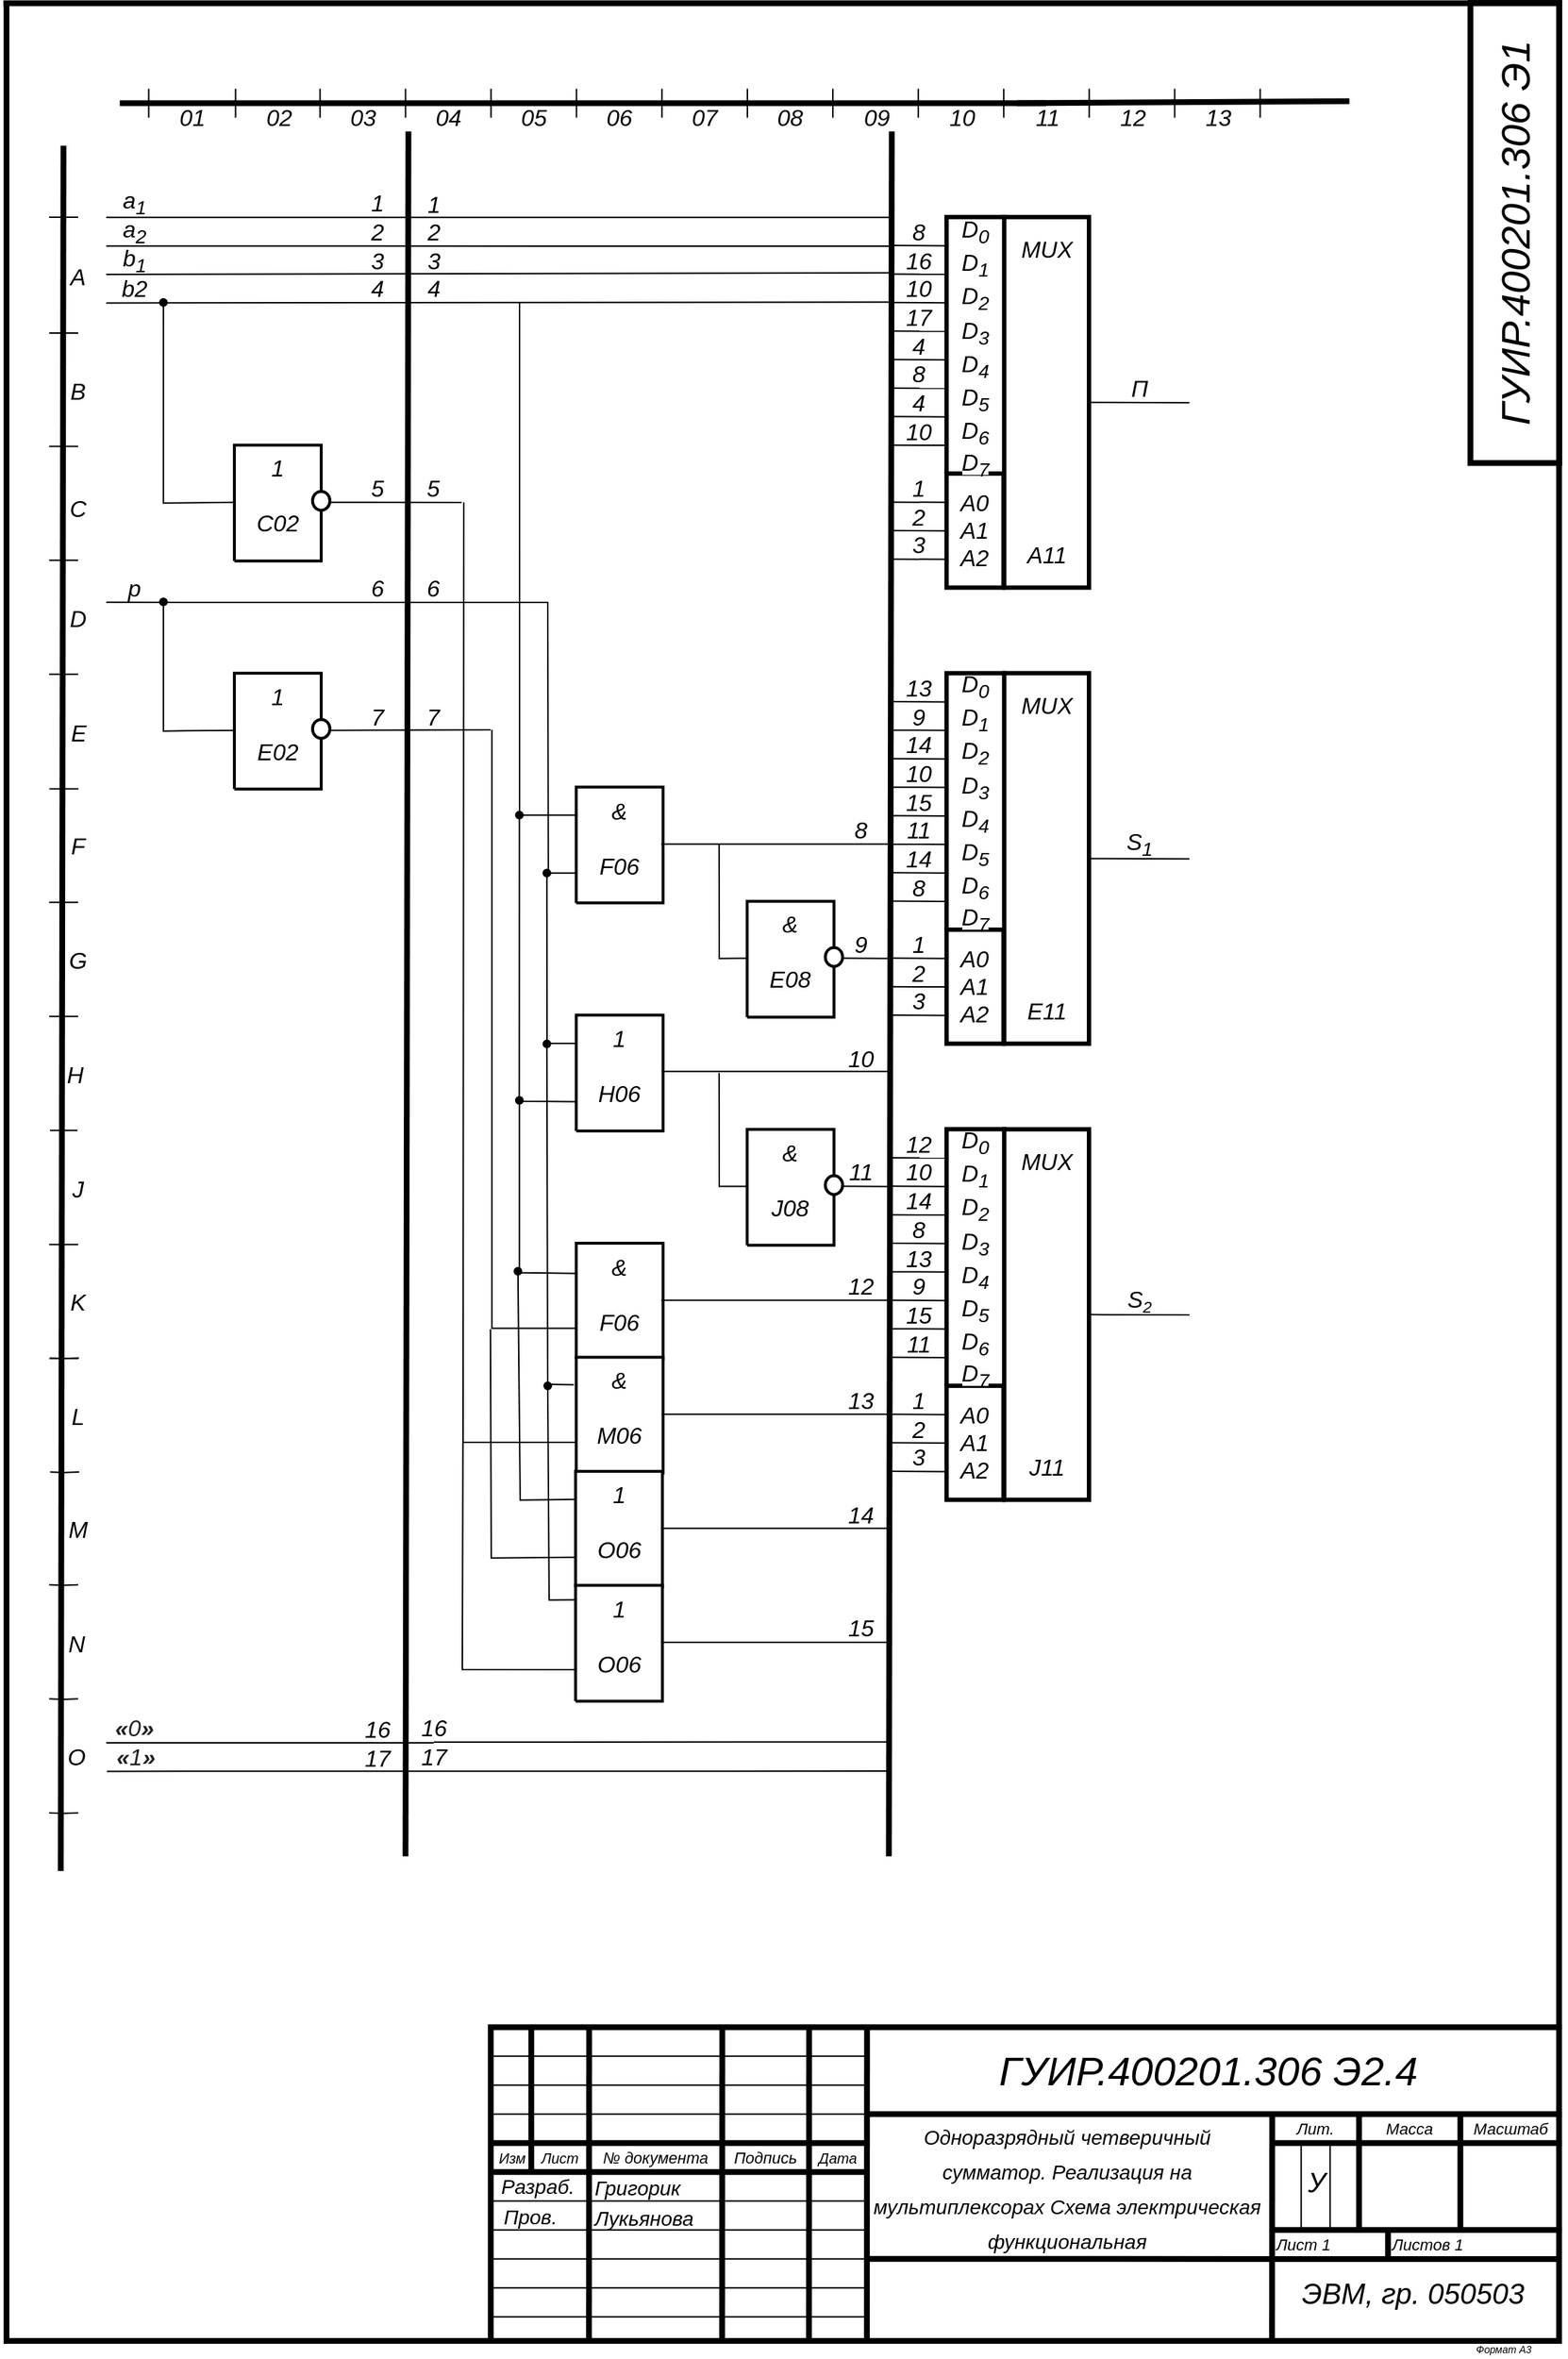 <mxfile version="13.9.9" type="device"><diagram id="HEibbo0ejxfrBUFpvW6F" name="Страница 1"><mxGraphModel dx="1686" dy="-1356" grid="1" gridSize="9.842" guides="0" tooltips="1" connect="0" arrows="0" fold="1" page="1" pageScale="1" pageWidth="1169" pageHeight="1654" math="0" shadow="0"><root><mxCell id="0"/><mxCell id="1" parent="0"/><mxCell id="Ne-J_d7K8jZB_YtqJJq8-82" style="vsdxID=2643;edgeStyle=none;startArrow=oval;endArrow=none;startSize=5;endSize=5;strokeColor=#000000;spacingTop=0;spacingBottom=0;spacingLeft=0;spacingRight=0;verticalAlign=middle;html=1;labelBackgroundColor=#ffffff;rounded=0;fontStyle=2;entryX=-0.027;entryY=0.238;entryDx=0;entryDy=0;entryPerimeter=0;" parent="1" target="Ne-J_d7K8jZB_YtqJJq8-74" edge="1"><mxGeometry relative="1" as="geometry"><Array as="points"><mxPoint x="-718.54" y="2626.89"/></Array><mxPoint x="-719.1" y="2391.89" as="sourcePoint"/><mxPoint x="-688.388" y="2706.193" as="targetPoint"/></mxGeometry></mxCell><mxCell id="Ne-J_d7K8jZB_YtqJJq8-39" value="" style="endArrow=none;html=1;strokeWidth=1;fontStyle=2" parent="1" edge="1"><mxGeometry width="50" height="50" relative="1" as="geometry"><mxPoint x="-481.412" y="2332.89" as="sourcePoint"/><mxPoint x="-521.66" y="2332.67" as="targetPoint"/></mxGeometry></mxCell><mxCell id="MCNp9-KSk2hNSvxZnylO-1" style="vsdxID=2563;edgeStyle=none;startArrow=none;endArrow=none;startSize=3;endSize=3;strokeColor=#000000;spacingTop=-2;spacingBottom=-2;spacingLeft=-2;spacingRight=-2;verticalAlign=middle;html=1;labelBackgroundColor=#ffffff;rounded=0;fontStyle=2" parent="1" edge="1"><mxGeometry relative="1" as="geometry"><Array as="points"/><mxPoint x="-580.55" y="1732.28" as="sourcePoint"/><mxPoint x="-580.55" y="1752.28" as="targetPoint"/></mxGeometry></mxCell><mxCell id="MCNp9-KSk2hNSvxZnylO-2" style="vsdxID=2562;edgeStyle=none;startArrow=none;endArrow=none;startSize=3;endSize=3;strokeColor=#000000;spacingTop=-2;spacingBottom=-2;spacingLeft=-2;spacingRight=-2;verticalAlign=middle;html=1;labelBackgroundColor=#ffffff;rounded=0;fontStyle=2" parent="1" edge="1"><mxGeometry relative="1" as="geometry"><Array as="points"/><mxPoint x="-521.49" y="1732.28" as="sourcePoint"/><mxPoint x="-521.49" y="1752.28" as="targetPoint"/></mxGeometry></mxCell><mxCell id="MCNp9-KSk2hNSvxZnylO-3" style="vsdxID=2561;edgeStyle=none;startArrow=none;endArrow=none;startSize=3;endSize=3;strokeColor=#000000;spacingTop=-2;spacingBottom=-2;spacingLeft=-2;spacingRight=-2;verticalAlign=middle;html=1;labelBackgroundColor=#ffffff;rounded=0;fontStyle=2" parent="1" edge="1"><mxGeometry relative="1" as="geometry"><Array as="points"/><mxPoint x="-462.44" y="1732.28" as="sourcePoint"/><mxPoint x="-462.44" y="1752.28" as="targetPoint"/></mxGeometry></mxCell><mxCell id="MCNp9-KSk2hNSvxZnylO-4" style="vsdxID=2560;edgeStyle=none;startArrow=none;endArrow=none;startSize=3;endSize=3;strokeColor=#000000;spacingTop=-2;spacingBottom=-2;spacingLeft=-2;spacingRight=-2;verticalAlign=middle;html=1;labelBackgroundColor=#ffffff;rounded=0;fontStyle=2" parent="1" edge="1"><mxGeometry relative="1" as="geometry"><Array as="points"/><mxPoint x="-639.6" y="1732.28" as="sourcePoint"/><mxPoint x="-639.6" y="1752.28" as="targetPoint"/></mxGeometry></mxCell><mxCell id="MCNp9-KSk2hNSvxZnylO-5" style="vsdxID=2559;edgeStyle=none;startArrow=none;endArrow=none;startSize=3;endSize=3;strokeColor=#000000;spacingTop=-2;spacingBottom=-2;spacingLeft=-2;spacingRight=-2;verticalAlign=middle;html=1;labelBackgroundColor=#ffffff;rounded=0;fontStyle=2" parent="1" edge="1"><mxGeometry relative="1" as="geometry"><Array as="points"/><mxPoint x="-698.66" y="1732.28" as="sourcePoint"/><mxPoint x="-698.66" y="1752.28" as="targetPoint"/></mxGeometry></mxCell><mxCell id="MCNp9-KSk2hNSvxZnylO-6" style="vsdxID=2558;edgeStyle=none;startArrow=none;endArrow=none;startSize=3;endSize=3;strokeColor=#000000;spacingTop=-2;spacingBottom=-2;spacingLeft=-2;spacingRight=-2;verticalAlign=middle;html=1;labelBackgroundColor=#ffffff;rounded=0;fontStyle=2" parent="1" edge="1"><mxGeometry relative="1" as="geometry"><Array as="points"/><mxPoint x="-757.71" y="1732.28" as="sourcePoint"/><mxPoint x="-757.71" y="1752.28" as="targetPoint"/></mxGeometry></mxCell><mxCell id="MCNp9-KSk2hNSvxZnylO-7" style="vsdxID=2557;edgeStyle=none;startArrow=none;endArrow=none;startSize=3;endSize=3;strokeColor=#000000;spacingTop=-2;spacingBottom=-2;spacingLeft=-2;spacingRight=-2;verticalAlign=middle;html=1;labelBackgroundColor=#ffffff;rounded=0;fontStyle=2" parent="1" edge="1"><mxGeometry relative="1" as="geometry"><Array as="points"/><mxPoint x="-816.77" y="1732.28" as="sourcePoint"/><mxPoint x="-816.77" y="1752.28" as="targetPoint"/></mxGeometry></mxCell><mxCell id="MCNp9-KSk2hNSvxZnylO-8" style="vsdxID=2556;edgeStyle=none;startArrow=none;endArrow=none;startSize=3;endSize=3;strokeColor=#000000;spacingTop=-2;spacingBottom=-2;spacingLeft=-2;spacingRight=-2;verticalAlign=middle;html=1;labelBackgroundColor=#ffffff;rounded=0;fontStyle=2" parent="1" edge="1"><mxGeometry relative="1" as="geometry"><Array as="points"/><mxPoint x="-875.83" y="1732.28" as="sourcePoint"/><mxPoint x="-875.83" y="1752.28" as="targetPoint"/></mxGeometry></mxCell><mxCell id="MCNp9-KSk2hNSvxZnylO-9" style="vsdxID=2555;edgeStyle=none;startArrow=none;endArrow=none;startSize=3;endSize=3;strokeColor=#000000;spacingTop=-2;spacingBottom=-2;spacingLeft=-2;spacingRight=-2;verticalAlign=middle;html=1;labelBackgroundColor=#ffffff;rounded=0;fontStyle=2" parent="1" edge="1"><mxGeometry relative="1" as="geometry"><Array as="points"/><mxPoint x="-934.23" y="1732.28" as="sourcePoint"/><mxPoint x="-934.23" y="1752.28" as="targetPoint"/></mxGeometry></mxCell><mxCell id="MCNp9-KSk2hNSvxZnylO-17" style="vsdxID=2579;edgeStyle=none;startArrow=none;endArrow=none;startSize=3;endSize=3;strokeColor=#000000;spacingTop=-2;spacingBottom=-2;spacingLeft=-2;spacingRight=-2;verticalAlign=middle;html=1;labelBackgroundColor=#ffffff;rounded=0;fontStyle=2" parent="1" edge="1"><mxGeometry relative="1" as="geometry"><Array as="points"/><mxPoint x="-226.22" y="1732.28" as="sourcePoint"/><mxPoint x="-226.22" y="1752.28" as="targetPoint"/></mxGeometry></mxCell><mxCell id="MCNp9-KSk2hNSvxZnylO-18" style="vsdxID=2578;edgeStyle=none;startArrow=none;endArrow=none;startSize=3;endSize=3;strokeColor=#000000;spacingTop=-2;spacingBottom=-2;spacingLeft=-2;spacingRight=-2;verticalAlign=middle;html=1;labelBackgroundColor=#ffffff;rounded=0;fontStyle=2" parent="1" edge="1"><mxGeometry relative="1" as="geometry"><Array as="points"/><mxPoint x="-285.28" y="1732.28" as="sourcePoint"/><mxPoint x="-285.28" y="1752.28" as="targetPoint"/></mxGeometry></mxCell><mxCell id="MCNp9-KSk2hNSvxZnylO-19" style="vsdxID=2577;edgeStyle=none;startArrow=none;endArrow=none;startSize=3;endSize=3;strokeColor=#000000;spacingTop=-2;spacingBottom=-2;spacingLeft=-2;spacingRight=-2;verticalAlign=middle;html=1;labelBackgroundColor=#ffffff;rounded=0;fontStyle=2" parent="1" edge="1"><mxGeometry relative="1" as="geometry"><Array as="points"/><mxPoint x="-344.33" y="1732.28" as="sourcePoint"/><mxPoint x="-344.33" y="1752.28" as="targetPoint"/></mxGeometry></mxCell><mxCell id="MCNp9-KSk2hNSvxZnylO-20" style="vsdxID=2576;edgeStyle=none;startArrow=none;endArrow=none;startSize=3;endSize=3;strokeColor=#000000;spacingTop=-2;spacingBottom=-2;spacingLeft=-2;spacingRight=-2;verticalAlign=middle;html=1;labelBackgroundColor=#ffffff;rounded=0;fontStyle=2" parent="1" edge="1"><mxGeometry relative="1" as="geometry"><Array as="points"/><mxPoint x="-403.39" y="1732.28" as="sourcePoint"/><mxPoint x="-403.39" y="1752.28" as="targetPoint"/></mxGeometry></mxCell><mxCell id="MCNp9-KSk2hNSvxZnylO-23" style="vsdxID=2575;edgeStyle=none;startArrow=none;endArrow=none;startSize=3;endSize=3;strokeWidth=4;strokeColor=#000000;spacingTop=-2;spacingBottom=-2;spacingLeft=-2;spacingRight=-2;verticalAlign=middle;html=1;labelBackgroundColor=#ffffff;rounded=0;fontStyle=2" parent="1" edge="1"><mxGeometry relative="1" as="geometry"><mxPoint as="offset"/><Array as="points"/><mxPoint x="-394.23" y="1742.28" as="sourcePoint"/><mxPoint x="-164.571" y="1740.89" as="targetPoint"/></mxGeometry></mxCell><mxCell id="MCNp9-KSk2hNSvxZnylO-24" style="vsdxID=2554;edgeStyle=none;startArrow=none;endArrow=none;startSize=3;endSize=3;strokeColor=#000000;spacingTop=-2;spacingBottom=-2;spacingLeft=-2;spacingRight=-2;verticalAlign=middle;html=1;labelBackgroundColor=#ffffff;rounded=0;fontStyle=2" parent="1" edge="1"><mxGeometry relative="1" as="geometry"><Array as="points"/><mxPoint x="-994.23" y="1732.28" as="sourcePoint"/><mxPoint x="-994.23" y="1752.28" as="targetPoint"/></mxGeometry></mxCell><mxCell id="MCNp9-KSk2hNSvxZnylO-25" style="vsdxID=2553;edgeStyle=none;startArrow=none;endArrow=none;startSize=3;endSize=3;strokeWidth=4;strokeColor=#000000;spacingTop=-2;spacingBottom=-2;spacingLeft=-2;spacingRight=-2;verticalAlign=middle;html=1;labelBackgroundColor=#ffffff;rounded=0;fontStyle=2" parent="1" edge="1"><mxGeometry relative="1" as="geometry"><mxPoint as="offset"/><Array as="points"/><mxPoint x="-1014.23" y="1742.28" as="sourcePoint"/><mxPoint x="-374.23" y="1742.28" as="targetPoint"/></mxGeometry></mxCell><mxCell id="MCNp9-KSk2hNSvxZnylO-26" value="&lt;font style=&quot;font-size:16px;font-family:Arial;color:#000000;direction:ltr;letter-spacing:0px;line-height:120%;opacity:1&quot;&gt;&lt;span&gt;01&lt;br&gt;&lt;/span&gt;&lt;/font&gt;" style="verticalAlign=middle;align=center;vsdxID=2565;fillColor=none;gradientColor=none;shape=stencil(nZBLDoAgDERP0z3SIyjew0SURgSD+Lu9kMZoXLhwN9O+tukAlrNpJg1SzDH4QW/URgNYgZTkjA4UkwJUgGXng+6DX1zLfmoymdXo17xh5zmRJ6Q42BWCfc2oJfdAr+Yv+AP9Cb7OJ3H/2JG1HNGz/84klThPVCc=);strokeColor=none;spacingTop=-2;spacingBottom=-2;spacingLeft=-2;spacingRight=-2;labelBackgroundColor=none;rounded=0;html=1;whiteSpace=wrap;fontStyle=2" parent="1" vertex="1"><mxGeometry x="-994.23" y="1742.28" width="60" height="20" as="geometry"/></mxCell><mxCell id="MCNp9-KSk2hNSvxZnylO-27" value="&lt;font style=&quot;font-size:16px;font-family:Arial;color:#000000;direction:ltr;letter-spacing:0px;line-height:120%;opacity:1&quot;&gt;&lt;span&gt;02&lt;br&gt;&lt;/span&gt;&lt;/font&gt;" style="verticalAlign=middle;align=center;vsdxID=2566;fillColor=none;gradientColor=none;shape=stencil(nZBLDoAgDERP0z3SIyjew0SURgSD+Lu9kMZoXLhwN9O+tukAlrNpJg1SzDH4QW/URgNYgZTkjA4UkwJUgGXng+6DX1zLfmoymdXo17xh5zmRJ6Q42BWCfc2oJfdAr+Yv+AP9Cb7OJ3H/2JG1HNGz/84klThPVCc=);strokeColor=none;spacingTop=-2;spacingBottom=-2;spacingLeft=-2;spacingRight=-2;labelBackgroundColor=none;rounded=0;html=1;whiteSpace=wrap;fontStyle=2" parent="1" vertex="1"><mxGeometry x="-934.23" y="1742.28" width="60" height="20" as="geometry"/></mxCell><mxCell id="MCNp9-KSk2hNSvxZnylO-28" value="&lt;font style=&quot;font-size:16px;font-family:Arial;color:#000000;direction:ltr;letter-spacing:0px;line-height:120%;opacity:1&quot;&gt;&lt;span&gt;03&lt;br&gt;&lt;/span&gt;&lt;/font&gt;" style="verticalAlign=middle;align=center;vsdxID=2567;fillColor=none;gradientColor=none;shape=stencil(nZBLDoAgDERP0z3SIyjew0SURgSD+Lu9kMZoXLhwN9O+tukAlrNpJg1SzDH4QW/URgNYgZTkjA4UkwJUgGXng+6DX1zLfmoymdXo17xh5zmRJ6Q42BWCfc2oJfdAr+Yv+AP9Cb7OJ3H/2JG1HNGz/84klThPVCc=);strokeColor=none;spacingTop=-2;spacingBottom=-2;spacingLeft=-2;spacingRight=-2;labelBackgroundColor=none;rounded=0;html=1;whiteSpace=wrap;fontStyle=2" parent="1" vertex="1"><mxGeometry x="-875.82" y="1742.28" width="60" height="19" as="geometry"/></mxCell><mxCell id="MCNp9-KSk2hNSvxZnylO-29" value="&lt;font style=&quot;font-size:16px;font-family:Arial;color:#000000;direction:ltr;letter-spacing:0px;line-height:120%;opacity:1&quot;&gt;&lt;span&gt;04&lt;br&gt;&lt;/span&gt;&lt;/font&gt;" style="verticalAlign=middle;align=center;vsdxID=2568;fillColor=none;gradientColor=none;shape=stencil(nZBLDoAgDERP0z3SIyjew0SURgSD+Lu9kMZoXLhwN9O+tukAlrNpJg1SzDH4QW/URgNYgZTkjA4UkwJUgGXng+6DX1zLfmoymdXo17xh5zmRJ6Q42BWCfc2oJfdAr+Yv+AP9Cb7OJ3H/2JG1HNGz/84klThPVCc=);strokeColor=none;spacingTop=-2;spacingBottom=-2;spacingLeft=-2;spacingRight=-2;labelBackgroundColor=none;rounded=0;html=1;whiteSpace=wrap;fontStyle=2" parent="1" vertex="1"><mxGeometry x="-816.77" y="1742.28" width="60" height="19" as="geometry"/></mxCell><mxCell id="MCNp9-KSk2hNSvxZnylO-30" value="&lt;font style=&quot;font-size:16px;font-family:Arial;color:#000000;direction:ltr;letter-spacing:0px;line-height:120%;opacity:1&quot;&gt;&lt;span&gt;05&lt;br&gt;&lt;/span&gt;&lt;/font&gt;" style="verticalAlign=middle;align=center;vsdxID=2569;fillColor=none;gradientColor=none;shape=stencil(nZBLDoAgDERP0z3SIyjew0SURgSD+Lu9kMZoXLhwN9O+tukAlrNpJg1SzDH4QW/URgNYgZTkjA4UkwJUgGXng+6DX1zLfmoymdXo17xh5zmRJ6Q42BWCfc2oJfdAr+Yv+AP9Cb7OJ3H/2JG1HNGz/84klThPVCc=);strokeColor=none;spacingTop=-2;spacingBottom=-2;spacingLeft=-2;spacingRight=-2;labelBackgroundColor=none;rounded=0;html=1;whiteSpace=wrap;fontStyle=2" parent="1" vertex="1"><mxGeometry x="-757.71" y="1742.28" width="60" height="20" as="geometry"/></mxCell><mxCell id="MCNp9-KSk2hNSvxZnylO-31" value="&lt;font style=&quot;font-size:16px;font-family:Arial;color:#000000;direction:ltr;letter-spacing:0px;line-height:120%;opacity:1&quot;&gt;&lt;span&gt;06&lt;br&gt;&lt;/span&gt;&lt;/font&gt;" style="verticalAlign=middle;align=center;vsdxID=2570;fillColor=none;gradientColor=none;shape=stencil(nZBLDoAgDERP0z3SIyjew0SURgSD+Lu9kMZoXLhwN9O+tukAlrNpJg1SzDH4QW/URgNYgZTkjA4UkwJUgGXng+6DX1zLfmoymdXo17xh5zmRJ6Q42BWCfc2oJfdAr+Yv+AP9Cb7OJ3H/2JG1HNGz/84klThPVCc=);strokeColor=none;spacingTop=-2;spacingBottom=-2;spacingLeft=-2;spacingRight=-2;labelBackgroundColor=none;rounded=0;html=1;whiteSpace=wrap;fontStyle=2" parent="1" vertex="1"><mxGeometry x="-698.66" y="1742.28" width="60" height="20" as="geometry"/></mxCell><mxCell id="MCNp9-KSk2hNSvxZnylO-32" value="&lt;font style=&quot;font-size:16px;font-family:Arial;color:#000000;direction:ltr;letter-spacing:0px;line-height:120%;opacity:1&quot;&gt;&lt;span&gt;07&lt;br&gt;&lt;/span&gt;&lt;/font&gt;" style="verticalAlign=middle;align=center;vsdxID=2571;fillColor=none;gradientColor=none;shape=stencil(nZBLDoAgDERP0z3SIyjew0SURgSD+Lu9kMZoXLhwN9O+tukAlrNpJg1SzDH4QW/URgNYgZTkjA4UkwJUgGXng+6DX1zLfmoymdXo17xh5zmRJ6Q42BWCfc2oJfdAr+Yv+AP9Cb7OJ3H/2JG1HNGz/84klThPVCc=);strokeColor=none;spacingTop=-2;spacingBottom=-2;spacingLeft=-2;spacingRight=-2;labelBackgroundColor=none;rounded=0;html=1;whiteSpace=wrap;fontStyle=2" parent="1" vertex="1"><mxGeometry x="-639.6" y="1742.28" width="60" height="20" as="geometry"/></mxCell><mxCell id="MCNp9-KSk2hNSvxZnylO-33" value="&lt;font style=&quot;font-size:16px;font-family:Arial;color:#000000;direction:ltr;letter-spacing:0px;line-height:120%;opacity:1&quot;&gt;&lt;span&gt;08&lt;br&gt;&lt;/span&gt;&lt;/font&gt;" style="verticalAlign=middle;align=center;vsdxID=2572;fillColor=none;gradientColor=none;shape=stencil(nZBLDoAgDERP0z3SIyjew0SURgSD+Lu9kMZoXLhwN9O+tukAlrNpJg1SzDH4QW/URgNYgZTkjA4UkwJUgGXng+6DX1zLfmoymdXo17xh5zmRJ6Q42BWCfc2oJfdAr+Yv+AP9Cb7OJ3H/2JG1HNGz/84klThPVCc=);strokeColor=none;spacingTop=-2;spacingBottom=-2;spacingLeft=-2;spacingRight=-2;labelBackgroundColor=none;rounded=0;html=1;whiteSpace=wrap;fontStyle=2" parent="1" vertex="1"><mxGeometry x="-580.55" y="1742.28" width="60" height="20" as="geometry"/></mxCell><mxCell id="MCNp9-KSk2hNSvxZnylO-34" value="&lt;font style=&quot;font-size:16px;font-family:Arial;color:#000000;direction:ltr;letter-spacing:0px;line-height:120%;opacity:1&quot;&gt;&lt;span&gt;09&lt;br&gt;&lt;/span&gt;&lt;/font&gt;" style="verticalAlign=middle;align=center;vsdxID=2573;fillColor=none;gradientColor=none;shape=stencil(nZBLDoAgDERP0z3SIyjew0SURgSD+Lu9kMZoXLhwN9O+tukAlrNpJg1SzDH4QW/URgNYgZTkjA4UkwJUgGXng+6DX1zLfmoymdXo17xh5zmRJ6Q42BWCfc2oJfdAr+Yv+AP9Cb7OJ3H/2JG1HNGz/84klThPVCc=);strokeColor=none;spacingTop=-2;spacingBottom=-2;spacingLeft=-2;spacingRight=-2;labelBackgroundColor=none;rounded=0;html=1;whiteSpace=wrap;fontStyle=2" parent="1" vertex="1"><mxGeometry x="-521.49" y="1742.28" width="60" height="20" as="geometry"/></mxCell><mxCell id="MCNp9-KSk2hNSvxZnylO-35" value="&lt;font style=&quot;font-size:16px;font-family:Arial;color:#000000;direction:ltr;letter-spacing:0px;line-height:120%;opacity:1&quot;&gt;&lt;span&gt;10&lt;br&gt;&lt;/span&gt;&lt;/font&gt;" style="verticalAlign=middle;align=center;vsdxID=2574;fillColor=none;gradientColor=none;shape=stencil(nZBLDoAgDERP0z3SIyjew0SURgSD+Lu9kMZoXLhwN9O+tukAlrNpJg1SzDH4QW/URgNYgZTkjA4UkwJUgGXng+6DX1zLfmoymdXo17xh5zmRJ6Q42BWCfc2oJfdAr+Yv+AP9Cb7OJ3H/2JG1HNGz/84klThPVCc=);strokeColor=none;spacingTop=-2;spacingBottom=-2;spacingLeft=-2;spacingRight=-2;labelBackgroundColor=none;rounded=0;html=1;whiteSpace=wrap;fontStyle=2" parent="1" vertex="1"><mxGeometry x="-462.44" y="1742.28" width="60" height="19" as="geometry"/></mxCell><mxCell id="MCNp9-KSk2hNSvxZnylO-36" value="&lt;font style=&quot;font-size:16px;font-family:Arial;color:#000000;direction:ltr;letter-spacing:0px;line-height:120%;opacity:1&quot;&gt;&lt;span&gt;11&lt;br&gt;&lt;/span&gt;&lt;/font&gt;" style="verticalAlign=middle;align=center;vsdxID=2587;fillColor=none;gradientColor=none;shape=stencil(nZBLDoAgDERP0z3SIyjew0SURgSD+Lu9kMZoXLhwN9O+tukAlrNpJg1SzDH4QW/URgNYgZTkjA4UkwJUgGXng+6DX1zLfmoymdXo17xh5zmRJ6Q42BWCfc2oJfdAr+Yv+AP9Cb7OJ3H/2JG1HNGz/84klThPVCc=);strokeColor=none;spacingTop=-2;spacingBottom=-2;spacingLeft=-2;spacingRight=-2;labelBackgroundColor=none;rounded=0;html=1;whiteSpace=wrap;fontStyle=2" parent="1" vertex="1"><mxGeometry x="-403.38" y="1742.28" width="60" height="20" as="geometry"/></mxCell><mxCell id="MCNp9-KSk2hNSvxZnylO-37" value="&lt;font style=&quot;font-size:16px;font-family:Arial;color:#000000;direction:ltr;letter-spacing:0px;line-height:120%;opacity:1&quot;&gt;&lt;span&gt;12&lt;br&gt;&lt;/span&gt;&lt;/font&gt;" style="verticalAlign=middle;align=center;vsdxID=2588;fillColor=none;gradientColor=none;shape=stencil(nZBLDoAgDERP0z3SIyjew0SURgSD+Lu9kMZoXLhwN9O+tukAlrNpJg1SzDH4QW/URgNYgZTkjA4UkwJUgGXng+6DX1zLfmoymdXo17xh5zmRJ6Q42BWCfc2oJfdAr+Yv+AP9Cb7OJ3H/2JG1HNGz/84klThPVCc=);strokeColor=none;spacingTop=-2;spacingBottom=-2;spacingLeft=-2;spacingRight=-2;labelBackgroundColor=none;rounded=0;html=1;whiteSpace=wrap;fontStyle=2" parent="1" vertex="1"><mxGeometry x="-344.33" y="1742.28" width="60" height="20" as="geometry"/></mxCell><mxCell id="MCNp9-KSk2hNSvxZnylO-38" value="&lt;font style=&quot;font-size:16px;font-family:Arial;color:#000000;direction:ltr;letter-spacing:0px;line-height:120%;opacity:1&quot;&gt;&lt;span&gt;13&lt;br&gt;&lt;/span&gt;&lt;/font&gt;" style="verticalAlign=middle;align=center;vsdxID=2589;fillColor=none;gradientColor=none;shape=stencil(nZBLDoAgDERP0z3SIyjew0SURgSD+Lu9kMZoXLhwN9O+tukAlrNpJg1SzDH4QW/URgNYgZTkjA4UkwJUgGXng+6DX1zLfmoymdXo17xh5zmRJ6Q42BWCfc2oJfdAr+Yv+AP9Cb7OJ3H/2JG1HNGz/84klThPVCc=);strokeColor=none;spacingTop=-2;spacingBottom=-2;spacingLeft=-2;spacingRight=-2;labelBackgroundColor=none;rounded=0;html=1;whiteSpace=wrap;fontStyle=2" parent="1" vertex="1"><mxGeometry x="-285.28" y="1742.28" width="60" height="19" as="geometry"/></mxCell><mxCell id="MCNp9-KSk2hNSvxZnylO-81" style="vsdxID=2537;edgeStyle=none;startArrow=none;endArrow=none;startSize=3;endSize=3;strokeColor=#000000;spacingTop=-2;spacingBottom=-2;spacingLeft=-2;spacingRight=-2;verticalAlign=middle;html=1;labelBackgroundColor=#ffffff;rounded=0;fontStyle=2" parent="1" edge="1"><mxGeometry relative="1" as="geometry"><mxPoint as="offset"/><Array as="points"/><mxPoint x="-1062.99" y="2530.37" as="sourcePoint"/><mxPoint x="-1042.99" y="2530.37" as="targetPoint"/></mxGeometry></mxCell><mxCell id="MCNp9-KSk2hNSvxZnylO-82" style="vsdxID=2536;edgeStyle=none;startArrow=none;endArrow=none;startSize=3;endSize=3;strokeColor=#000000;spacingTop=-2;spacingBottom=-2;spacingLeft=-2;spacingRight=-2;verticalAlign=middle;html=1;labelBackgroundColor=#ffffff;rounded=0;fontStyle=2" parent="1" edge="1"><mxGeometry relative="1" as="geometry"><mxPoint as="offset"/><Array as="points"/><mxPoint x="-1062.99" y="2372.89" as="sourcePoint"/><mxPoint x="-1042.99" y="2372.89" as="targetPoint"/></mxGeometry></mxCell><mxCell id="MCNp9-KSk2hNSvxZnylO-83" style="vsdxID=2535;edgeStyle=none;startArrow=none;endArrow=none;startSize=3;endSize=3;strokeColor=#000000;spacingTop=-2;spacingBottom=-2;spacingLeft=-2;spacingRight=-2;verticalAlign=middle;html=1;labelBackgroundColor=#ffffff;rounded=0;fontStyle=2" parent="1" edge="1"><mxGeometry relative="1" as="geometry"><mxPoint as="offset"/><Array as="points"/><mxPoint x="-1062.99" y="2294.15" as="sourcePoint"/><mxPoint x="-1042.99" y="2294.15" as="targetPoint"/></mxGeometry></mxCell><mxCell id="MCNp9-KSk2hNSvxZnylO-84" style="vsdxID=2534;edgeStyle=none;startArrow=none;endArrow=none;startSize=3;endSize=3;strokeColor=#000000;spacingTop=-2;spacingBottom=-2;spacingLeft=-2;spacingRight=-2;verticalAlign=middle;html=1;labelBackgroundColor=#ffffff;rounded=0;fontStyle=2" parent="1" edge="1"><mxGeometry relative="1" as="geometry"><mxPoint as="offset"/><Array as="points"/><mxPoint x="-1042.83" y="2215.76" as="sourcePoint"/><mxPoint x="-1062.83" y="2215.76" as="targetPoint"/></mxGeometry></mxCell><mxCell id="MCNp9-KSk2hNSvxZnylO-85" style="vsdxID=2533;edgeStyle=none;startArrow=none;endArrow=none;startSize=3;endSize=3;strokeColor=#000000;spacingTop=-2;spacingBottom=-2;spacingLeft=-2;spacingRight=-2;verticalAlign=middle;html=1;labelBackgroundColor=#ffffff;rounded=0;fontStyle=2" parent="1" edge="1"><mxGeometry relative="1" as="geometry"><mxPoint as="offset"/><Array as="points"/><mxPoint x="-1062.99" y="2136.67" as="sourcePoint"/><mxPoint x="-1042.99" y="2136.67" as="targetPoint"/></mxGeometry></mxCell><mxCell id="MCNp9-KSk2hNSvxZnylO-86" style="vsdxID=2532;edgeStyle=none;startArrow=none;endArrow=none;startSize=3;endSize=3;strokeColor=#000000;spacingTop=-2;spacingBottom=-2;spacingLeft=-2;spacingRight=-2;verticalAlign=middle;html=1;labelBackgroundColor=#ffffff;rounded=0;fontStyle=2" parent="1" edge="1"><mxGeometry relative="1" as="geometry"><mxPoint as="offset"/><Array as="points"/><mxPoint x="-1062.99" y="2057.93" as="sourcePoint"/><mxPoint x="-1042.99" y="2057.93" as="targetPoint"/></mxGeometry></mxCell><mxCell id="MCNp9-KSk2hNSvxZnylO-87" style="vsdxID=2531;edgeStyle=none;startArrow=none;endArrow=none;startSize=3;endSize=3;strokeColor=#000000;spacingTop=-2;spacingBottom=-2;spacingLeft=-2;spacingRight=-2;verticalAlign=middle;html=1;labelBackgroundColor=#ffffff;rounded=0;fontStyle=2" parent="1" edge="1"><mxGeometry relative="1" as="geometry"><mxPoint as="offset"/><Array as="points"/><mxPoint x="-1062.99" y="1979.19" as="sourcePoint"/><mxPoint x="-1042.99" y="1979.19" as="targetPoint"/></mxGeometry></mxCell><mxCell id="MCNp9-KSk2hNSvxZnylO-88" style="vsdxID=2530;edgeStyle=none;startArrow=none;endArrow=none;startSize=3;endSize=3;strokeColor=#000000;spacingTop=-2;spacingBottom=-2;spacingLeft=-2;spacingRight=-2;verticalAlign=middle;html=1;labelBackgroundColor=#ffffff;rounded=0;fontStyle=2" parent="1" edge="1"><mxGeometry relative="1" as="geometry"><mxPoint as="offset"/><Array as="points"/><mxPoint x="-1062.99" y="1901.03" as="sourcePoint"/><mxPoint x="-1042.99" y="1901.03" as="targetPoint"/></mxGeometry></mxCell><mxCell id="MCNp9-KSk2hNSvxZnylO-90" style="vsdxID=2529;edgeStyle=none;startArrow=none;endArrow=none;startSize=3;endSize=3;strokeColor=#000000;spacingTop=-2;spacingBottom=-2;spacingLeft=-2;spacingRight=-2;verticalAlign=middle;html=1;labelBackgroundColor=#ffffff;rounded=0;fontStyle=2" parent="1" edge="1"><mxGeometry relative="1" as="geometry"><mxPoint as="offset"/><Array as="points"/><mxPoint x="-1062.99" y="1821.03" as="sourcePoint"/><mxPoint x="-1042.99" y="1821.03" as="targetPoint"/></mxGeometry></mxCell><mxCell id="MCNp9-KSk2hNSvxZnylO-91" value="&lt;font style=&quot;font-size:16px;font-family:Arial;color:#000000;direction:ltr;letter-spacing:0px;line-height:120%;opacity:1&quot;&gt;&lt;span&gt;A&lt;br&gt;&lt;/span&gt;&lt;/font&gt;" style="verticalAlign=middle;align=center;vsdxID=2538;fillColor=none;gradientColor=none;shape=stencil(nZBLDoAgDERP0z3SIyjew0SURgSD+Lu9kMZoXLhwN9O+tukAlrNpJg1SzDH4QW/URgNYgZTkjA4UkwJUgGXng+6DX1zLfmoymdXo17xh5zmRJ6Q42BWCfc2oJfdAr+Yv+AP9Cb7OJ3H/2JG1HNGz/84klThPVCc=);strokeColor=none;spacingTop=-2;spacingBottom=-2;spacingLeft=-2;spacingRight=-2;labelBackgroundColor=none;rounded=0;html=1;whiteSpace=wrap;fontStyle=2" parent="1" vertex="1"><mxGeometry x="-1052.99" y="1822.03" width="20" height="80" as="geometry"/></mxCell><mxCell id="MCNp9-KSk2hNSvxZnylO-92" value="&lt;font style=&quot;font-size:16px;font-family:Arial;color:#000000;direction:ltr;letter-spacing:0px;line-height:120%;opacity:1&quot;&gt;&lt;span&gt;B&lt;br&gt;&lt;/span&gt;&lt;/font&gt;" style="verticalAlign=middle;align=center;vsdxID=2539;fillColor=none;gradientColor=none;shape=stencil(nZBLDoAgDERP0z3SIyjew0SURgSD+Lu9kMZoXLhwN9O+tukAlrNpJg1SzDH4QW/URgNYgZTkjA4UkwJUgGXng+6DX1zLfmoymdXo17xh5zmRJ6Q42BWCfc2oJfdAr+Yv+AP9Cb7OJ3H/2JG1HNGz/84klThPVCc=);strokeColor=none;spacingTop=-2;spacingBottom=-2;spacingLeft=-2;spacingRight=-2;labelBackgroundColor=none;rounded=0;html=1;whiteSpace=wrap;fontStyle=2" parent="1" vertex="1"><mxGeometry x="-1052.99" y="1901.03" width="20" height="80" as="geometry"/></mxCell><mxCell id="MCNp9-KSk2hNSvxZnylO-93" value="&lt;font style=&quot;font-size:16px;font-family:Arial;color:#000000;direction:ltr;letter-spacing:0px;line-height:120%;opacity:1&quot;&gt;&lt;span&gt;C&lt;br&gt;&lt;/span&gt;&lt;/font&gt;" style="verticalAlign=middle;align=center;vsdxID=2540;fillColor=none;gradientColor=none;shape=stencil(nZBLDoAgDERP0z3SIyjew0SURgSD+Lu9kMZoXLhwN9O+tukAlrNpJg1SzDH4QW/URgNYgZTkjA4UkwJUgGXng+6DX1zLfmoymdXo17xh5zmRJ6Q42BWCfc2oJfdAr+Yv+AP9Cb7OJ3H/2JG1HNGz/84klThPVCc=);strokeColor=none;spacingTop=-2;spacingBottom=-2;spacingLeft=-2;spacingRight=-2;labelBackgroundColor=none;rounded=0;html=1;whiteSpace=wrap;fontStyle=2" parent="1" vertex="1"><mxGeometry x="-1052.99" y="1982.03" width="20" height="80" as="geometry"/></mxCell><mxCell id="MCNp9-KSk2hNSvxZnylO-94" value="&lt;font style=&quot;font-size:16px;font-family:Arial;color:#000000;direction:ltr;letter-spacing:0px;line-height:120%;opacity:1&quot;&gt;&lt;span&gt;D&lt;br&gt;&lt;/span&gt;&lt;/font&gt;" style="verticalAlign=middle;align=center;vsdxID=2541;fillColor=none;gradientColor=none;shape=stencil(nZBLDoAgDERP0z3SIyjew0SURgSD+Lu9kMZoXLhwN9O+tukAlrNpJg1SzDH4QW/URgNYgZTkjA4UkwJUgGXng+6DX1zLfmoymdXo17xh5zmRJ6Q42BWCfc2oJfdAr+Yv+AP9Cb7OJ3H/2JG1HNGz/84klThPVCc=);strokeColor=none;spacingTop=-2;spacingBottom=-2;spacingLeft=-2;spacingRight=-2;labelBackgroundColor=none;rounded=0;html=1;whiteSpace=wrap;fontStyle=2" parent="1" vertex="1"><mxGeometry x="-1052.99" y="2057.93" width="20" height="80" as="geometry"/></mxCell><mxCell id="MCNp9-KSk2hNSvxZnylO-95" value="&lt;font style=&quot;font-size:16px;font-family:Arial;color:#000000;direction:ltr;letter-spacing:0px;line-height:120%;opacity:1&quot;&gt;&lt;span&gt;E&lt;br&gt;&lt;/span&gt;&lt;/font&gt;" style="verticalAlign=middle;align=center;vsdxID=2542;fillColor=none;gradientColor=none;shape=stencil(nZBLDoAgDERP0z3SIyjew0SURgSD+Lu9kMZoXLhwN9O+tukAlrNpJg1SzDH4QW/URgNYgZTkjA4UkwJUgGXng+6DX1zLfmoymdXo17xh5zmRJ6Q42BWCfc2oJfdAr+Yv+AP9Cb7OJ3H/2JG1HNGz/84klThPVCc=);strokeColor=none;spacingTop=-2;spacingBottom=-2;spacingLeft=-2;spacingRight=-2;labelBackgroundColor=none;rounded=0;html=1;whiteSpace=wrap;fontStyle=2" parent="1" vertex="1"><mxGeometry x="-1052.99" y="2136.67" width="21" height="80" as="geometry"/></mxCell><mxCell id="MCNp9-KSk2hNSvxZnylO-96" value="&lt;font style=&quot;font-size:16px;font-family:Arial;color:#000000;direction:ltr;letter-spacing:0px;line-height:120%;opacity:1&quot;&gt;&lt;span&gt;F&lt;br&gt;&lt;/span&gt;&lt;/font&gt;" style="verticalAlign=middle;align=center;vsdxID=2543;fillColor=none;gradientColor=none;shape=stencil(nZBLDoAgDERP0z3SIyjew0SURgSD+Lu9kMZoXLhwN9O+tukAlrNpJg1SzDH4QW/URgNYgZTkjA4UkwJUgGXng+6DX1zLfmoymdXo17xh5zmRJ6Q42BWCfc2oJfdAr+Yv+AP9Cb7OJ3H/2JG1HNGz/84klThPVCc=);strokeColor=none;spacingTop=-2;spacingBottom=-2;spacingLeft=-2;spacingRight=-2;labelBackgroundColor=none;rounded=0;html=1;whiteSpace=wrap;fontStyle=2" parent="1" vertex="1"><mxGeometry x="-1052.99" y="2215.41" width="20" height="80" as="geometry"/></mxCell><mxCell id="MCNp9-KSk2hNSvxZnylO-97" value="&lt;font style=&quot;font-size:16px;font-family:Arial;color:#000000;direction:ltr;letter-spacing:0px;line-height:120%;opacity:1&quot;&gt;&lt;span&gt;G&lt;br&gt;&lt;/span&gt;&lt;/font&gt;" style="verticalAlign=middle;align=center;vsdxID=2544;fillColor=none;gradientColor=none;shape=stencil(nZBLDoAgDERP0z3SIyjew0SURgSD+Lu9kMZoXLhwN9O+tukAlrNpJg1SzDH4QW/URgNYgZTkjA4UkwJUgGXng+6DX1zLfmoymdXo17xh5zmRJ6Q42BWCfc2oJfdAr+Yv+AP9Cb7OJ3H/2JG1HNGz/84klThPVCc=);strokeColor=none;spacingTop=-2;spacingBottom=-2;spacingLeft=-2;spacingRight=-2;labelBackgroundColor=none;rounded=0;html=1;whiteSpace=wrap;fontStyle=2" parent="1" vertex="1"><mxGeometry x="-1052.99" y="2294.15" width="20" height="80" as="geometry"/></mxCell><mxCell id="MCNp9-KSk2hNSvxZnylO-98" value="&lt;font style=&quot;font-size:16px;font-family:Arial;color:#000000;direction:ltr;letter-spacing:0px;line-height:120%;opacity:1&quot;&gt;&lt;span&gt;H&lt;br&gt;&lt;/span&gt;&lt;/font&gt;" style="verticalAlign=middle;align=center;vsdxID=2545;fillColor=none;gradientColor=none;shape=stencil(nZBLDoAgDERP0z3SIyjew0SURgSD+Lu9kMZoXLhwN9O+tukAlrNpJg1SzDH4QW/URgNYgZTkjA4UkwJUgGXng+6DX1zLfmoymdXo17xh5zmRJ6Q42BWCfc2oJfdAr+Yv+AP9Cb7OJ3H/2JG1HNGz/84klThPVCc=);strokeColor=none;spacingTop=-2;spacingBottom=-2;spacingLeft=-2;spacingRight=-2;labelBackgroundColor=none;rounded=0;html=1;whiteSpace=wrap;fontStyle=2" parent="1" vertex="1"><mxGeometry x="-1054.99" y="2372.89" width="20" height="80" as="geometry"/></mxCell><mxCell id="MCNp9-KSk2hNSvxZnylO-99" style="vsdxID=2537;edgeStyle=none;startArrow=none;endArrow=none;startSize=3;endSize=3;strokeColor=#000000;spacingTop=-2;spacingBottom=-2;spacingLeft=-2;spacingRight=-2;verticalAlign=middle;html=1;labelBackgroundColor=#ffffff;rounded=0;fontStyle=2" parent="1" edge="1"><mxGeometry relative="1" as="geometry"><mxPoint as="offset"/><Array as="points"/><mxPoint x="-1062.47" y="2451.63" as="sourcePoint"/><mxPoint x="-1043.47" y="2451.63" as="targetPoint"/></mxGeometry></mxCell><mxCell id="MCNp9-KSk2hNSvxZnylO-100" value="&lt;font style=&quot;font-size: 16px ; font-family: &amp;quot;arial&amp;quot; ; color: #000000 ; direction: ltr ; letter-spacing: 0px ; line-height: 120% ; opacity: 1&quot;&gt;&lt;span&gt;J&lt;br&gt;&lt;/span&gt;&lt;/font&gt;" style="verticalAlign=middle;align=center;vsdxID=2545;fillColor=none;gradientColor=none;shape=stencil(nZBLDoAgDERP0z3SIyjew0SURgSD+Lu9kMZoXLhwN9O+tukAlrNpJg1SzDH4QW/URgNYgZTkjA4UkwJUgGXng+6DX1zLfmoymdXo17xh5zmRJ6Q42BWCfc2oJfdAr+Yv+AP9Cb7OJ3H/2JG1HNGz/84klThPVCc=);strokeColor=none;spacingTop=-2;spacingBottom=-2;spacingLeft=-2;spacingRight=-2;labelBackgroundColor=none;rounded=0;html=1;whiteSpace=wrap;fontStyle=2" parent="1" vertex="1"><mxGeometry x="-1052.987" y="2451.633" width="20" height="80" as="geometry"/></mxCell><mxCell id="MCNp9-KSk2hNSvxZnylO-101" style="vsdxID=2537;edgeStyle=none;startArrow=none;endArrow=none;startSize=3;endSize=3;strokeColor=#000000;spacingTop=-2;spacingBottom=-2;spacingLeft=-2;spacingRight=-2;verticalAlign=middle;html=1;labelBackgroundColor=#ffffff;rounded=0;fontStyle=2" parent="1" edge="1"><mxGeometry relative="1" as="geometry"><mxPoint as="offset"/><Array as="points"><mxPoint x="-1053.15" y="2609.13"/></Array><mxPoint x="-1062.47" y="2608.76" as="sourcePoint"/><mxPoint x="-1042.47" y="2608.76" as="targetPoint"/></mxGeometry></mxCell><mxCell id="MCNp9-KSk2hNSvxZnylO-102" value="&lt;font style=&quot;font-size: 16px ; font-family: &amp;quot;arial&amp;quot; ; color: #000000 ; direction: ltr ; letter-spacing: 0px ; line-height: 120% ; opacity: 1&quot;&gt;&lt;span&gt;K&lt;br&gt;&lt;/span&gt;&lt;/font&gt;" style="verticalAlign=middle;align=center;vsdxID=2545;fillColor=none;gradientColor=none;shape=stencil(nZBLDoAgDERP0z3SIyjew0SURgSD+Lu9kMZoXLhwN9O+tukAlrNpJg1SzDH4QW/URgNYgZTkjA4UkwJUgGXng+6DX1zLfmoymdXo17xh5zmRJ6Q42BWCfc2oJfdAr+Yv+AP9Cb7OJ3H/2JG1HNGz/84klThPVCc=);strokeColor=none;spacingTop=-2;spacingBottom=-2;spacingLeft=-2;spacingRight=-2;labelBackgroundColor=none;rounded=0;html=1;whiteSpace=wrap;fontStyle=2" parent="1" vertex="1"><mxGeometry x="-1052.985" y="2530.365" width="20" height="80" as="geometry"/></mxCell><mxCell id="MCNp9-KSk2hNSvxZnylO-103" style="vsdxID=2537;edgeStyle=none;startArrow=none;endArrow=none;startSize=3;endSize=3;strokeColor=#000000;spacingTop=-2;spacingBottom=-2;spacingLeft=-2;spacingRight=-2;verticalAlign=middle;html=1;labelBackgroundColor=#ffffff;rounded=0;fontStyle=2" parent="1" edge="1"><mxGeometry relative="1" as="geometry"><mxPoint as="offset"/><Array as="points"/><mxPoint x="-1062.838" y="2609.113" as="sourcePoint"/><mxPoint x="-1042.838" y="2609.113" as="targetPoint"/></mxGeometry></mxCell><mxCell id="MCNp9-KSk2hNSvxZnylO-104" style="vsdxID=2537;edgeStyle=none;startArrow=none;endArrow=none;startSize=3;endSize=3;strokeColor=#000000;spacingTop=-2;spacingBottom=-2;spacingLeft=-2;spacingRight=-2;verticalAlign=middle;html=1;labelBackgroundColor=#ffffff;rounded=0;fontStyle=2" parent="1" edge="1"><mxGeometry relative="1" as="geometry"><mxPoint as="offset"/><Array as="points"><mxPoint x="-1052.998" y="2687.872"/></Array><mxPoint x="-1062.318" y="2687.503" as="sourcePoint"/><mxPoint x="-1042.318" y="2687.503" as="targetPoint"/></mxGeometry></mxCell><mxCell id="MCNp9-KSk2hNSvxZnylO-105" value="&lt;font style=&quot;font-size: 16px ; font-family: &amp;quot;arial&amp;quot; ; color: #000000 ; direction: ltr ; letter-spacing: 0px ; line-height: 120% ; opacity: 1&quot;&gt;&lt;span&gt;L&lt;br&gt;&lt;/span&gt;&lt;/font&gt;" style="verticalAlign=middle;align=center;vsdxID=2545;fillColor=none;gradientColor=none;shape=stencil(nZBLDoAgDERP0z3SIyjew0SURgSD+Lu9kMZoXLhwN9O+tukAlrNpJg1SzDH4QW/URgNYgZTkjA4UkwJUgGXng+6DX1zLfmoymdXo17xh5zmRJ6Q42BWCfc2oJfdAr+Yv+AP9Cb7OJ3H/2JG1HNGz/84klThPVCc=);strokeColor=none;spacingTop=-2;spacingBottom=-2;spacingLeft=-2;spacingRight=-2;labelBackgroundColor=none;rounded=0;html=1;whiteSpace=wrap;fontStyle=2" parent="1" vertex="1"><mxGeometry x="-1052.833" y="2609.108" width="20" height="80" as="geometry"/></mxCell><mxCell id="MCNp9-KSk2hNSvxZnylO-106" style="vsdxID=2537;edgeStyle=none;startArrow=none;endArrow=none;startSize=3;endSize=3;strokeColor=#000000;spacingTop=-2;spacingBottom=-2;spacingLeft=-2;spacingRight=-2;verticalAlign=middle;html=1;labelBackgroundColor=#ffffff;rounded=0;fontStyle=2" parent="1" edge="1"><mxGeometry relative="1" as="geometry"><mxPoint as="offset"/><Array as="points"><mxPoint x="-1053.665" y="2765.765"/></Array><mxPoint x="-1062.985" y="2765.395" as="sourcePoint"/><mxPoint x="-1042.985" y="2765.395" as="targetPoint"/></mxGeometry></mxCell><mxCell id="MCNp9-KSk2hNSvxZnylO-107" value="&lt;font style=&quot;font-size: 16px ; font-family: &amp;quot;arial&amp;quot; ; color: #000000 ; direction: ltr ; letter-spacing: 0px ; line-height: 120% ; opacity: 1&quot;&gt;&lt;span&gt;M&lt;br&gt;&lt;/span&gt;&lt;/font&gt;" style="verticalAlign=middle;align=center;vsdxID=2545;fillColor=none;gradientColor=none;shape=stencil(nZBLDoAgDERP0z3SIyjew0SURgSD+Lu9kMZoXLhwN9O+tukAlrNpJg1SzDH4QW/URgNYgZTkjA4UkwJUgGXng+6DX1zLfmoymdXo17xh5zmRJ6Q42BWCfc2oJfdAr+Yv+AP9Cb7OJ3H/2JG1HNGz/84klThPVCc=);strokeColor=none;spacingTop=-2;spacingBottom=-2;spacingLeft=-2;spacingRight=-2;labelBackgroundColor=none;rounded=0;html=1;whiteSpace=wrap;fontStyle=2" parent="1" vertex="1"><mxGeometry x="-1053.5" y="2687.0" width="20" height="80" as="geometry"/></mxCell><mxCell id="MCNp9-KSk2hNSvxZnylO-108" style="vsdxID=2537;edgeStyle=none;startArrow=none;endArrow=none;startSize=3;endSize=3;strokeColor=#000000;spacingTop=-2;spacingBottom=-2;spacingLeft=-2;spacingRight=-2;verticalAlign=middle;html=1;labelBackgroundColor=#ffffff;rounded=0;fontStyle=2" parent="1" edge="1"><mxGeometry relative="1" as="geometry"><mxPoint as="offset"/><Array as="points"><mxPoint x="-1053.672" y="2844.507"/></Array><mxPoint x="-1062.993" y="2844.137" as="sourcePoint"/><mxPoint x="-1042.993" y="2844.137" as="targetPoint"/></mxGeometry></mxCell><mxCell id="MCNp9-KSk2hNSvxZnylO-109" value="&lt;font style=&quot;font-size: 16px ; font-family: &amp;quot;arial&amp;quot; ; color: #000000 ; direction: ltr ; letter-spacing: 0px ; line-height: 120% ; opacity: 1&quot;&gt;&lt;span&gt;N&lt;br&gt;&lt;/span&gt;&lt;/font&gt;" style="verticalAlign=middle;align=center;vsdxID=2545;fillColor=none;gradientColor=none;shape=stencil(nZBLDoAgDERP0z3SIyjew0SURgSD+Lu9kMZoXLhwN9O+tukAlrNpJg1SzDH4QW/URgNYgZTkjA4UkwJUgGXng+6DX1zLfmoymdXo17xh5zmRJ6Q42BWCfc2oJfdAr+Yv+AP9Cb7OJ3H/2JG1HNGz/84klThPVCc=);strokeColor=none;spacingTop=-2;spacingBottom=-2;spacingLeft=-2;spacingRight=-2;labelBackgroundColor=none;rounded=0;html=1;whiteSpace=wrap;fontStyle=2" parent="1" vertex="1"><mxGeometry x="-1053.507" y="2765.743" width="20" height="80" as="geometry"/></mxCell><mxCell id="MCNp9-KSk2hNSvxZnylO-110" style="vsdxID=2537;edgeStyle=none;startArrow=none;endArrow=none;startSize=3;endSize=3;strokeColor=#000000;spacingTop=-2;spacingBottom=-2;spacingLeft=-2;spacingRight=-2;verticalAlign=middle;html=1;labelBackgroundColor=#ffffff;rounded=0;fontStyle=2" parent="1" edge="1"><mxGeometry relative="1" as="geometry"><mxPoint as="offset"/><Array as="points"><mxPoint x="-1053.67" y="2923.25"/></Array><mxPoint x="-1062.99" y="2922.88" as="sourcePoint"/><mxPoint x="-1042.99" y="2922.88" as="targetPoint"/></mxGeometry></mxCell><mxCell id="MCNp9-KSk2hNSvxZnylO-111" value="&lt;font style=&quot;font-size: 16px ; font-family: &amp;quot;arial&amp;quot; ; color: #000000 ; direction: ltr ; letter-spacing: 0px ; line-height: 120% ; opacity: 1&quot;&gt;&lt;span&gt;O&lt;br&gt;&lt;/span&gt;&lt;/font&gt;" style="verticalAlign=middle;align=center;vsdxID=2545;fillColor=none;gradientColor=none;shape=stencil(nZBLDoAgDERP0z3SIyjew0SURgSD+Lu9kMZoXLhwN9O+tukAlrNpJg1SzDH4QW/URgNYgZTkjA4UkwJUgGXng+6DX1zLfmoymdXo17xh5zmRJ6Q42BWCfc2oJfdAr+Yv+AP9Cb7OJ3H/2JG1HNGz/84klThPVCc=);strokeColor=none;spacingTop=-2;spacingBottom=-2;spacingLeft=-2;spacingRight=-2;labelBackgroundColor=none;rounded=0;html=1;whiteSpace=wrap;fontStyle=2" parent="1" vertex="1"><mxGeometry x="-1053.505" y="2844.485" width="20" height="80" as="geometry"/></mxCell><mxCell id="Ne-J_d7K8jZB_YtqJJq8-1" value="" style="endArrow=none;html=1;fontStyle=2" parent="1" edge="1"><mxGeometry width="50" height="50" relative="1" as="geometry"><mxPoint x="-1023.62" y="1821.18" as="sourcePoint"/><mxPoint x="-482.1" y="1821.18" as="targetPoint"/></mxGeometry></mxCell><mxCell id="Ne-J_d7K8jZB_YtqJJq8-3" value="&lt;font style=&quot;font-size: 16px&quot;&gt;a&lt;sub&gt;1&lt;/sub&gt;&lt;/font&gt;" style="text;html=1;strokeColor=none;fillColor=none;align=center;verticalAlign=middle;whiteSpace=wrap;rounded=0;fontStyle=2" parent="1" vertex="1"><mxGeometry x="-1023.62" y="1801.18" width="40" height="20" as="geometry"/></mxCell><mxCell id="Ne-J_d7K8jZB_YtqJJq8-4" value="" style="endArrow=none;html=1;fontStyle=2" parent="1" edge="1"><mxGeometry width="50" height="50" relative="1" as="geometry"><mxPoint x="-1023.617" y="1840.863" as="sourcePoint"/><mxPoint x="-482.1" y="1841.05" as="targetPoint"/></mxGeometry></mxCell><mxCell id="Ne-J_d7K8jZB_YtqJJq8-5" value="&lt;font style=&quot;font-size: 16px&quot;&gt;a&lt;/font&gt;&lt;font style=&quot;font-size: 16px&quot;&gt;&lt;sub&gt;2&lt;/sub&gt;&lt;/font&gt;" style="text;html=1;strokeColor=none;fillColor=none;align=center;verticalAlign=middle;whiteSpace=wrap;rounded=0;fontStyle=2" parent="1" vertex="1"><mxGeometry x="-1023.617" y="1820.863" width="40" height="20" as="geometry"/></mxCell><mxCell id="Ne-J_d7K8jZB_YtqJJq8-6" value="" style="endArrow=none;html=1;fontStyle=2" parent="1" edge="1"><mxGeometry width="50" height="50" relative="1" as="geometry"><mxPoint x="-1023.615" y="1860.545" as="sourcePoint"/><mxPoint x="-482.1" y="1859.36" as="targetPoint"/></mxGeometry></mxCell><mxCell id="Ne-J_d7K8jZB_YtqJJq8-7" value="&lt;span style=&quot;font-size: 16px&quot;&gt;b&lt;sub&gt;1&lt;/sub&gt;&lt;/span&gt;" style="text;html=1;strokeColor=none;fillColor=none;align=center;verticalAlign=middle;whiteSpace=wrap;rounded=0;fontStyle=2" parent="1" vertex="1"><mxGeometry x="-1023.625" y="1840.545" width="40" height="20" as="geometry"/></mxCell><mxCell id="Ne-J_d7K8jZB_YtqJJq8-8" style="vsdxID=2546;edgeStyle=none;startArrow=none;endArrow=none;startSize=3;endSize=3;strokeWidth=4;strokeColor=#000000;spacingTop=-2;spacingBottom=-2;spacingLeft=-2;spacingRight=-2;verticalAlign=middle;html=1;labelBackgroundColor=#ffffff;rounded=0;fontStyle=2" parent="1" edge="1"><mxGeometry relative="1" as="geometry"><Array as="points"/><mxPoint x="-814.777" y="1761.803" as="sourcePoint"/><mxPoint x="-816.78" y="2952.89" as="targetPoint"/></mxGeometry></mxCell><mxCell id="Ne-J_d7K8jZB_YtqJJq8-9" value="" style="endArrow=none;html=1;fontStyle=2" parent="1" edge="1"><mxGeometry width="50" height="50" relative="1" as="geometry"><mxPoint x="-1023.617" y="1880.233" as="sourcePoint"/><mxPoint x="-482.1" y="1879.68" as="targetPoint"/></mxGeometry></mxCell><mxCell id="Ne-J_d7K8jZB_YtqJJq8-10" value="&lt;sub&gt;&lt;span style=&quot;font-size: 16px&quot;&gt;b2&lt;/span&gt;&lt;/sub&gt;" style="text;html=1;strokeColor=none;fillColor=none;align=center;verticalAlign=middle;whiteSpace=wrap;rounded=0;fontStyle=2" parent="1" vertex="1"><mxGeometry x="-1023.617" y="1860.233" width="40" height="20" as="geometry"/></mxCell><mxCell id="Ne-J_d7K8jZB_YtqJJq8-11" value="&lt;p style=&quot;margin-left: 0 ; margin-right: 0 ; margin-top: 0px ; margin-bottom: 0px ; text-indent: 0 ; direction: ltr&quot;&gt;&lt;font style=&quot;font-size: 16px ; font-family: &amp;quot;arial&amp;quot; ; color: #000000 ; direction: ltr ; letter-spacing: 0px ; line-height: 120% ; opacity: 1&quot;&gt;&lt;span&gt;1&lt;br&gt;&lt;br&gt;&lt;/span&gt;&lt;/font&gt;&lt;font style=&quot;font-size: 16px ; font-family: &amp;quot;arial&amp;quot; ; color: #000000 ; direction: ltr ; letter-spacing: 0px ; line-height: 120% ; opacity: 1&quot;&gt;&lt;span&gt;C02&lt;br&gt;&lt;/span&gt;&lt;/font&gt;&lt;/p&gt;" style="verticalAlign=top;align=center;vsdxID=2646;fillColor=#FFFFFF;gradientColor=none;shape=stencil(nZBLDoAgDERP0z3SIyjew0SURgSD+Lu9kMZoXLhwN9O+tukAlrNpJg1SzDH4QW/URgNYgZTkjA4UkwJUgGXng+6DX1zLfmoymdXo17xh5zmRJ6Q42BWCfc2oJfdAr+Yv+AP9Cb7OJ3H/2JG1HNGz/84klThPVCc=);strokeColor=#000000;strokeWidth=2;labelBackgroundColor=none;rounded=0;html=1;whiteSpace=wrap;fontStyle=2" parent="1" vertex="1"><mxGeometry x="-935.042" y="1978.337" width="60" height="80" as="geometry"/></mxCell><mxCell id="Ne-J_d7K8jZB_YtqJJq8-12" style="vsdxID=2647;fillColor=#FFFFFF;gradientColor=none;shape=stencil(vVHLDsIgEPwajiQI6RfU+h8bu22JCGRB2/69kG1iazx58DazM/vIjjBtmiCi0CplCjecbZ8nYc5Ca+snJJsLEqYTph0C4Ujh4XvmEaqzont41gkL96naodXKrGF6YSfQtUi0OXXDVlqPfJNP6usotUhYbJIUMmQb/GGrAxpRljVycDBuc1hKM2LclX8/7H9nFfB+82Cd45T2+mcspcSRmu4F);strokeColor=#000000;strokeWidth=2;labelBackgroundColor=none;rounded=0;html=1;whiteSpace=wrap;fontStyle=2" parent="1" vertex="1"><mxGeometry x="-881.042" y="2010.337" width="12" height="13" as="geometry"/></mxCell><mxCell id="Ne-J_d7K8jZB_YtqJJq8-13" style="vsdxID=2643;edgeStyle=none;startArrow=oval;endArrow=none;startSize=5;endSize=5;strokeColor=#000000;spacingTop=0;spacingBottom=0;spacingLeft=0;spacingRight=0;verticalAlign=middle;html=1;labelBackgroundColor=#ffffff;rounded=0;fontStyle=2;exitX=0.988;exitY=0.984;exitDx=0;exitDy=0;exitPerimeter=0;" parent="1" source="Ne-J_d7K8jZB_YtqJJq8-10" edge="1"><mxGeometry relative="1" as="geometry"><Array as="points"><mxPoint x="-984.1" y="2018.34"/></Array><mxPoint x="-984" y="1949" as="sourcePoint"/><mxPoint x="-934.41" y="2017.85" as="targetPoint"/></mxGeometry></mxCell><mxCell id="Ne-J_d7K8jZB_YtqJJq8-20" value="" style="endArrow=none;html=1;strokeWidth=1;exitX=1.057;exitY=0.582;exitDx=0;exitDy=0;exitPerimeter=0;fontStyle=2" parent="1" source="Ne-J_d7K8jZB_YtqJJq8-12" edge="1"><mxGeometry width="50" height="50" relative="1" as="geometry"><mxPoint x="-915.1" y="2017.89" as="sourcePoint"/><mxPoint x="-778" y="2018" as="targetPoint"/></mxGeometry></mxCell><mxCell id="Ne-J_d7K8jZB_YtqJJq8-21" value="" style="endArrow=none;html=1;fontStyle=2" parent="1" edge="1"><mxGeometry width="50" height="50" relative="1" as="geometry"><mxPoint x="-1023.615" y="2086.925" as="sourcePoint"/><mxPoint x="-719" y="2087" as="targetPoint"/></mxGeometry></mxCell><mxCell id="Ne-J_d7K8jZB_YtqJJq8-22" value="&lt;span style=&quot;font-size: 16px&quot;&gt;p&lt;/span&gt;" style="text;html=1;strokeColor=none;fillColor=none;align=center;verticalAlign=middle;whiteSpace=wrap;rounded=0;fontStyle=2" parent="1" vertex="1"><mxGeometry x="-1023.615" y="2066.925" width="40" height="20" as="geometry"/></mxCell><mxCell id="Ne-J_d7K8jZB_YtqJJq8-23" value="&lt;p style=&quot;margin-left: 0 ; margin-right: 0 ; margin-top: 0px ; margin-bottom: 0px ; text-indent: 0 ; direction: ltr&quot;&gt;&lt;font style=&quot;font-size: 16px ; font-family: &amp;quot;arial&amp;quot; ; color: #000000 ; direction: ltr ; letter-spacing: 0px ; line-height: 120% ; opacity: 1&quot;&gt;&lt;span&gt;1&lt;br&gt;&lt;br&gt;&lt;/span&gt;&lt;/font&gt;&lt;font style=&quot;font-size: 16px ; font-family: &amp;quot;arial&amp;quot; ; color: #000000 ; direction: ltr ; letter-spacing: 0px ; line-height: 120% ; opacity: 1&quot;&gt;&lt;span&gt;E02&lt;br&gt;&lt;/span&gt;&lt;/font&gt;&lt;/p&gt;" style="verticalAlign=top;align=center;vsdxID=2646;fillColor=#FFFFFF;gradientColor=none;shape=stencil(nZBLDoAgDERP0z3SIyjew0SURgSD+Lu9kMZoXLhwN9O+tukAlrNpJg1SzDH4QW/URgNYgZTkjA4UkwJUgGXng+6DX1zLfmoymdXo17xh5zmRJ6Q42BWCfc2oJfdAr+Yv+AP9Cb7OJ3H/2JG1HNGz/84klThPVCc=);strokeColor=#000000;strokeWidth=2;labelBackgroundColor=none;rounded=0;html=1;whiteSpace=wrap;fontStyle=2" parent="1" vertex="1"><mxGeometry x="-935.04" y="2135.82" width="60" height="80" as="geometry"/></mxCell><mxCell id="Ne-J_d7K8jZB_YtqJJq8-24" style="vsdxID=2647;fillColor=#FFFFFF;gradientColor=none;shape=stencil(vVHLDsIgEPwajiQI6RfU+h8bu22JCGRB2/69kG1iazx58DazM/vIjjBtmiCi0CplCjecbZ8nYc5Ca+snJJsLEqYTph0C4Ujh4XvmEaqzont41gkL96naodXKrGF6YSfQtUi0OXXDVlqPfJNP6usotUhYbJIUMmQb/GGrAxpRljVycDBuc1hKM2LclX8/7H9nFfB+82Cd45T2+mcspcSRmu4F);strokeColor=#000000;strokeWidth=2;labelBackgroundColor=none;rounded=0;html=1;whiteSpace=wrap;fontStyle=2" parent="1" vertex="1"><mxGeometry x="-881.04" y="2167.82" width="12" height="13" as="geometry"/></mxCell><mxCell id="Ne-J_d7K8jZB_YtqJJq8-25" style="vsdxID=2643;edgeStyle=none;startArrow=oval;endArrow=none;startSize=5;endSize=5;strokeColor=#000000;spacingTop=0;spacingBottom=0;spacingLeft=0;spacingRight=0;verticalAlign=middle;html=1;labelBackgroundColor=#ffffff;rounded=0;fontStyle=2;exitX=0.988;exitY=0.984;exitDx=0;exitDy=0;exitPerimeter=0;" parent="1" source="Ne-J_d7K8jZB_YtqJJq8-22" edge="1"><mxGeometry relative="1" as="geometry"><Array as="points"><mxPoint x="-984.097" y="2175.822"/></Array><mxPoint x="-984.097" y="2135.822" as="sourcePoint"/><mxPoint x="-934.407" y="2175.332" as="targetPoint"/></mxGeometry></mxCell><mxCell id="Ne-J_d7K8jZB_YtqJJq8-27" value="" style="endArrow=none;html=1;strokeWidth=1;exitX=1.057;exitY=0.582;exitDx=0;exitDy=0;exitPerimeter=0;fontStyle=2" parent="1" source="Ne-J_d7K8jZB_YtqJJq8-24" edge="1"><mxGeometry width="50" height="50" relative="1" as="geometry"><mxPoint x="-915.097" y="2175.372" as="sourcePoint"/><mxPoint x="-758" y="2175" as="targetPoint"/></mxGeometry></mxCell><mxCell id="Ne-J_d7K8jZB_YtqJJq8-28" value="" style="endArrow=none;html=1;strokeWidth=1;rounded=0;entryX=0;entryY=0.242;entryDx=0;entryDy=0;entryPerimeter=0;fontStyle=2" parent="1" target="Ne-J_d7K8jZB_YtqJJq8-29" edge="1"><mxGeometry width="50" height="50" relative="1" as="geometry"><mxPoint x="-738" y="1880" as="sourcePoint"/><mxPoint x="-708.99" y="2273.89" as="targetPoint"/><Array as="points"><mxPoint x="-737.99" y="2233.89"/></Array></mxGeometry></mxCell><mxCell id="Ne-J_d7K8jZB_YtqJJq8-29" value="&lt;p style=&quot;margin-left: 0 ; margin-right: 0 ; margin-top: 0px ; margin-bottom: 0px ; text-indent: 0 ; direction: ltr&quot;&gt;&lt;font style=&quot;font-size: 16px ; font-family: &amp;quot;arial&amp;quot; ; color: #000000 ; direction: ltr ; letter-spacing: 0px ; line-height: 120% ; opacity: 1&quot;&gt;&lt;span&gt;&amp;amp;&lt;br&gt;&lt;br&gt;&lt;/span&gt;&lt;/font&gt;&lt;font style=&quot;font-size: 16px ; font-family: &amp;quot;arial&amp;quot; ; color: #000000 ; direction: ltr ; letter-spacing: 0px ; line-height: 120% ; opacity: 1&quot;&gt;&lt;span&gt;F06&lt;br&gt;&lt;/span&gt;&lt;/font&gt;&lt;/p&gt;" style="verticalAlign=top;align=center;vsdxID=2646;fillColor=#FFFFFF;gradientColor=none;shape=stencil(nZBLDoAgDERP0z3SIyjew0SURgSD+Lu9kMZoXLhwN9O+tukAlrNpJg1SzDH4QW/URgNYgZTkjA4UkwJUgGXng+6DX1zLfmoymdXo17xh5zmRJ6Q42BWCfc2oJfdAr+Yv+AP9Cb7OJ3H/2JG1HNGz/84klThPVCc=);strokeColor=#000000;strokeWidth=2;labelBackgroundColor=none;rounded=0;html=1;whiteSpace=wrap;fontStyle=2" parent="1" vertex="1"><mxGeometry x="-698.818" y="2214.562" width="60" height="80" as="geometry"/></mxCell><mxCell id="Ne-J_d7K8jZB_YtqJJq8-30" value="" style="endArrow=none;html=1;strokeWidth=1;rounded=0;entryX=0;entryY=0.742;entryDx=0;entryDy=0;entryPerimeter=0;fontStyle=2" parent="1" target="Ne-J_d7K8jZB_YtqJJq8-29" edge="1"><mxGeometry width="50" height="50" relative="1" as="geometry"><mxPoint x="-718.497" y="2086.613" as="sourcePoint"/><mxPoint x="-679.125" y="2391.645" as="targetPoint"/><Array as="points"><mxPoint x="-718.1" y="2273.89"/></Array></mxGeometry></mxCell><mxCell id="Ne-J_d7K8jZB_YtqJJq8-31" value="" style="endArrow=none;html=1;strokeWidth=1;fontStyle=2" parent="1" edge="1"><mxGeometry width="50" height="50" relative="1" as="geometry"><mxPoint x="-640.1" y="2253.89" as="sourcePoint"/><mxPoint x="-482.1" y="2253.89" as="targetPoint"/></mxGeometry></mxCell><mxCell id="Ne-J_d7K8jZB_YtqJJq8-34" value="" style="endArrow=none;html=1;strokeWidth=1;exitX=0;exitY=0.246;exitDx=0;exitDy=0;exitPerimeter=0;rounded=0;fontStyle=2" parent="1" edge="1"><mxGeometry width="50" height="50" relative="1" as="geometry"><mxPoint x="-570.87" y="2332.76" as="sourcePoint"/><mxPoint x="-600.1" y="2253.89" as="targetPoint"/><Array as="points"><mxPoint x="-599.99" y="2332.82"/></Array></mxGeometry></mxCell><mxCell id="Ne-J_d7K8jZB_YtqJJq8-36" value="&lt;p style=&quot;margin-left: 0 ; margin-right: 0 ; margin-top: 0px ; margin-bottom: 0px ; text-indent: 0 ; direction: ltr&quot;&gt;&lt;font style=&quot;font-size: 16px ; font-family: &amp;quot;arial&amp;quot; ; color: #000000 ; direction: ltr ; letter-spacing: 0px ; line-height: 120% ; opacity: 1&quot;&gt;&lt;span&gt;&amp;amp;&lt;br&gt;&lt;br&gt;&lt;/span&gt;&lt;/font&gt;&lt;font style=&quot;font-size: 16px ; font-family: &amp;quot;arial&amp;quot; ; color: #000000 ; direction: ltr ; letter-spacing: 0px ; line-height: 120% ; opacity: 1&quot;&gt;&lt;span&gt;E08&lt;br&gt;&lt;/span&gt;&lt;/font&gt;&lt;/p&gt;" style="verticalAlign=top;align=center;vsdxID=2646;fillColor=#FFFFFF;gradientColor=none;shape=stencil(nZBLDoAgDERP0z3SIyjew0SURgSD+Lu9kMZoXLhwN9O+tukAlrNpJg1SzDH4QW/URgNYgZTkjA4UkwJUgGXng+6DX1zLfmoymdXo17xh5zmRJ6Q42BWCfc2oJfdAr+Yv+AP9Cb7OJ3H/2JG1HNGz/84klThPVCc=);strokeColor=#000000;strokeWidth=2;labelBackgroundColor=none;rounded=0;html=1;whiteSpace=wrap;fontStyle=2" parent="1" vertex="1"><mxGeometry x="-580.717" y="2293.342" width="60" height="80" as="geometry"/></mxCell><mxCell id="Ne-J_d7K8jZB_YtqJJq8-37" style="vsdxID=2647;fillColor=#FFFFFF;gradientColor=none;shape=stencil(vVHLDsIgEPwajiQI6RfU+h8bu22JCGRB2/69kG1iazx58DazM/vIjjBtmiCi0CplCjecbZ8nYc5Ca+snJJsLEqYTph0C4Ujh4XvmEaqzont41gkL96naodXKrGF6YSfQtUi0OXXDVlqPfJNP6usotUhYbJIUMmQb/GGrAxpRljVycDBuc1hKM2LclX8/7H9nFfB+82Cd45T2+mcspcSRmu4F);strokeColor=#000000;strokeWidth=2;labelBackgroundColor=none;rounded=0;html=1;whiteSpace=wrap;fontStyle=2" parent="1" vertex="1"><mxGeometry x="-526.717" y="2325.342" width="12" height="13" as="geometry"/></mxCell><mxCell id="Ne-J_d7K8jZB_YtqJJq8-43" style="vsdxID=2643;edgeStyle=none;startArrow=oval;endArrow=none;startSize=5;endSize=5;strokeColor=#000000;spacingTop=0;spacingBottom=0;spacingLeft=0;spacingRight=0;verticalAlign=middle;html=1;labelBackgroundColor=#ffffff;rounded=0;fontStyle=2" parent="1" edge="1"><mxGeometry relative="1" as="geometry"><Array as="points"><mxPoint x="-718.99" y="2391.51"/></Array><mxPoint x="-719.1" y="2273.89" as="sourcePoint"/><mxPoint x="-688.99" y="2391.51" as="targetPoint"/></mxGeometry></mxCell><mxCell id="Ne-J_d7K8jZB_YtqJJq8-44" style="vsdxID=2643;edgeStyle=none;startArrow=oval;endArrow=none;startSize=5;endSize=5;strokeColor=#000000;spacingTop=0;spacingBottom=0;spacingLeft=0;spacingRight=0;verticalAlign=middle;html=1;labelBackgroundColor=#ffffff;rounded=0;fontStyle=2" parent="1" edge="1"><mxGeometry relative="1" as="geometry"><Array as="points"><mxPoint x="-738.188" y="2431.513"/></Array><mxPoint x="-738.1" y="2233.89" as="sourcePoint"/><mxPoint x="-688.99" y="2431.88" as="targetPoint"/></mxGeometry></mxCell><mxCell id="Ne-J_d7K8jZB_YtqJJq8-45" value="&lt;p style=&quot;margin-left: 0 ; margin-right: 0 ; margin-top: 0px ; margin-bottom: 0px ; text-indent: 0 ; direction: ltr&quot;&gt;&lt;font style=&quot;font-size: 16px ; font-family: &amp;quot;arial&amp;quot; ; color: #000000 ; direction: ltr ; letter-spacing: 0px ; line-height: 120% ; opacity: 1&quot;&gt;&lt;span&gt;1&lt;br&gt;&lt;br&gt;&lt;/span&gt;&lt;/font&gt;&lt;font style=&quot;font-size: 16px ; font-family: &amp;quot;arial&amp;quot; ; color: #000000 ; direction: ltr ; letter-spacing: 0px ; line-height: 120% ; opacity: 1&quot;&gt;&lt;span&gt;H06&lt;br&gt;&lt;/span&gt;&lt;/font&gt;&lt;/p&gt;" style="verticalAlign=top;align=center;vsdxID=2646;fillColor=#FFFFFF;gradientColor=none;shape=stencil(nZBLDoAgDERP0z3SIyjew0SURgSD+Lu9kMZoXLhwN9O+tukAlrNpJg1SzDH4QW/URgNYgZTkjA4UkwJUgGXng+6DX1zLfmoymdXo17xh5zmRJ6Q42BWCfc2oJfdAr+Yv+AP9Cb7OJ3H/2JG1HNGz/84klThPVCc=);strokeColor=#000000;strokeWidth=2;labelBackgroundColor=none;rounded=0;html=1;whiteSpace=wrap;fontStyle=2" parent="1" vertex="1"><mxGeometry x="-698.815" y="2372.045" width="60" height="80" as="geometry"/></mxCell><mxCell id="Ne-J_d7K8jZB_YtqJJq8-47" value="" style="endArrow=none;html=1;strokeWidth=1;exitX=0.984;exitY=0.486;exitDx=0;exitDy=0;exitPerimeter=0;fontStyle=2" parent="1" source="Ne-J_d7K8jZB_YtqJJq8-45" edge="1"><mxGeometry width="50" height="50" relative="1" as="geometry"><mxPoint x="-639.76" y="2411.89" as="sourcePoint"/><mxPoint x="-482.1" y="2410.89" as="targetPoint"/></mxGeometry></mxCell><mxCell id="Ne-J_d7K8jZB_YtqJJq8-54" value="" style="endArrow=none;html=1;strokeWidth=1;fontStyle=2" parent="1" edge="1"><mxGeometry width="50" height="50" relative="1" as="geometry"><mxPoint x="-481.409" y="2490.372" as="sourcePoint"/><mxPoint x="-521.657" y="2490.153" as="targetPoint"/></mxGeometry></mxCell><mxCell id="Ne-J_d7K8jZB_YtqJJq8-56" value="" style="endArrow=none;html=1;strokeWidth=1;exitX=0;exitY=0.246;exitDx=0;exitDy=0;exitPerimeter=0;rounded=0;fontStyle=2" parent="1" edge="1"><mxGeometry width="50" height="50" relative="1" as="geometry"><mxPoint x="-570.867" y="2490.233" as="sourcePoint"/><mxPoint x="-600.1" y="2411.89" as="targetPoint"/><Array as="points"><mxPoint x="-599.987" y="2490.293"/></Array></mxGeometry></mxCell><mxCell id="Ne-J_d7K8jZB_YtqJJq8-57" value="&lt;p style=&quot;margin-left: 0 ; margin-right: 0 ; margin-top: 0px ; margin-bottom: 0px ; text-indent: 0 ; direction: ltr&quot;&gt;&lt;font style=&quot;font-size: 16px ; font-family: &amp;quot;arial&amp;quot; ; color: #000000 ; direction: ltr ; letter-spacing: 0px ; line-height: 120% ; opacity: 1&quot;&gt;&lt;span&gt;&amp;amp;&lt;br&gt;&lt;br&gt;&lt;/span&gt;&lt;/font&gt;&lt;font style=&quot;font-size: 16px ; font-family: &amp;quot;arial&amp;quot; ; color: #000000 ; direction: ltr ; letter-spacing: 0px ; line-height: 120% ; opacity: 1&quot;&gt;&lt;span&gt;J08&lt;br&gt;&lt;/span&gt;&lt;/font&gt;&lt;/p&gt;" style="verticalAlign=top;align=center;vsdxID=2646;fillColor=#FFFFFF;gradientColor=none;shape=stencil(nZBLDoAgDERP0z3SIyjew0SURgSD+Lu9kMZoXLhwN9O+tukAlrNpJg1SzDH4QW/URgNYgZTkjA4UkwJUgGXng+6DX1zLfmoymdXo17xh5zmRJ6Q42BWCfc2oJfdAr+Yv+AP9Cb7OJ3H/2JG1HNGz/84klThPVCc=);strokeColor=#000000;strokeWidth=2;labelBackgroundColor=none;rounded=0;html=1;whiteSpace=wrap;fontStyle=2" parent="1" vertex="1"><mxGeometry x="-580.715" y="2450.865" width="60" height="80" as="geometry"/></mxCell><mxCell id="Ne-J_d7K8jZB_YtqJJq8-58" style="vsdxID=2647;fillColor=#FFFFFF;gradientColor=none;shape=stencil(vVHLDsIgEPwajiQI6RfU+h8bu22JCGRB2/69kG1iazx58DazM/vIjjBtmiCi0CplCjecbZ8nYc5Ca+snJJsLEqYTph0C4Ujh4XvmEaqzont41gkL96naodXKrGF6YSfQtUi0OXXDVlqPfJNP6usotUhYbJIUMmQb/GGrAxpRljVycDBuc1hKM2LclX8/7H9nFfB+82Cd45T2+mcspcSRmu4F);strokeColor=#000000;strokeWidth=2;labelBackgroundColor=none;rounded=0;html=1;whiteSpace=wrap;fontStyle=2" parent="1" vertex="1"><mxGeometry x="-526.715" y="2482.865" width="12" height="13" as="geometry"/></mxCell><mxCell id="Ne-J_d7K8jZB_YtqJJq8-60" style="vsdxID=2643;edgeStyle=none;startArrow=oval;endArrow=none;startSize=5;endSize=5;strokeColor=#000000;spacingTop=0;spacingBottom=0;spacingLeft=0;spacingRight=0;verticalAlign=middle;html=1;labelBackgroundColor=#ffffff;rounded=0;fontStyle=2" parent="1" edge="1"><mxGeometry relative="1" as="geometry"><Array as="points"/><mxPoint x="-600.012" y="2253.928" as="sourcePoint"/><mxPoint x="-600.4" y="2254.36" as="targetPoint"/></mxGeometry></mxCell><mxCell id="Ne-J_d7K8jZB_YtqJJq8-62" style="vsdxID=2643;edgeStyle=none;startArrow=oval;endArrow=none;startSize=5;endSize=5;strokeColor=#000000;spacingTop=0;spacingBottom=0;spacingLeft=0;spacingRight=0;verticalAlign=middle;html=1;labelBackgroundColor=#ffffff;rounded=0;fontStyle=2" parent="1" edge="1"><mxGeometry relative="1" as="geometry"><Array as="points"/><mxPoint x="-600.007" y="2411.413" as="sourcePoint"/><mxPoint x="-600.395" y="2411.845" as="targetPoint"/></mxGeometry></mxCell><mxCell id="Ne-J_d7K8jZB_YtqJJq8-67" value="" style="endArrow=none;html=1;strokeWidth=1;rounded=0;fontStyle=2" parent="1" edge="1"><mxGeometry width="50" height="50" relative="1" as="geometry"><mxPoint x="-757.1" y="2174.89" as="sourcePoint"/><mxPoint x="-699.1" y="2588.26" as="targetPoint"/><Array as="points"><mxPoint x="-757.1" y="2588.26"/></Array></mxGeometry></mxCell><mxCell id="Ne-J_d7K8jZB_YtqJJq8-68" value="&lt;p style=&quot;margin-left: 0 ; margin-right: 0 ; margin-top: 0px ; margin-bottom: 0px ; text-indent: 0 ; direction: ltr&quot;&gt;&lt;font style=&quot;font-size: 16px ; font-family: &amp;quot;arial&amp;quot; ; color: #000000 ; direction: ltr ; letter-spacing: 0px ; line-height: 120% ; opacity: 1&quot;&gt;&lt;span&gt;&amp;amp;&lt;br&gt;&lt;br&gt;&lt;/span&gt;&lt;/font&gt;&lt;font style=&quot;font-size: 16px ; font-family: &amp;quot;arial&amp;quot; ; color: #000000 ; direction: ltr ; letter-spacing: 0px ; line-height: 120% ; opacity: 1&quot;&gt;&lt;span&gt;F06&lt;br&gt;&lt;/span&gt;&lt;/font&gt;&lt;/p&gt;" style="verticalAlign=top;align=center;vsdxID=2646;fillColor=#FFFFFF;gradientColor=none;shape=stencil(nZBLDoAgDERP0z3SIyjew0SURgSD+Lu9kMZoXLhwN9O+tukAlrNpJg1SzDH4QW/URgNYgZTkjA4UkwJUgGXng+6DX1zLfmoymdXo17xh5zmRJ6Q42BWCfc2oJfdAr+Yv+AP9Cb7OJ3H/2JG1HNGz/84klThPVCc=);strokeColor=#000000;strokeWidth=2;labelBackgroundColor=none;rounded=0;html=1;whiteSpace=wrap;fontStyle=2" parent="1" vertex="1"><mxGeometry x="-698.815" y="2529.525" width="60" height="80" as="geometry"/></mxCell><mxCell id="Ne-J_d7K8jZB_YtqJJq8-70" value="" style="endArrow=none;html=1;strokeWidth=1;fontStyle=2" parent="1" edge="1"><mxGeometry width="50" height="50" relative="1" as="geometry"><mxPoint x="-640.1" y="2568.89" as="sourcePoint"/><mxPoint x="-482.108" y="2568.892" as="targetPoint"/></mxGeometry></mxCell><mxCell id="Ne-J_d7K8jZB_YtqJJq8-73" style="vsdxID=2643;edgeStyle=none;startArrow=oval;endArrow=none;startSize=5;endSize=5;strokeColor=#000000;spacingTop=0;spacingBottom=0;spacingLeft=0;spacingRight=0;verticalAlign=middle;html=1;labelBackgroundColor=#ffffff;rounded=0;fontStyle=2" parent="1" edge="1"><mxGeometry relative="1" as="geometry"><Array as="points"><mxPoint x="-738.1" y="2549.89"/></Array><mxPoint x="-738.1" y="2430.89" as="sourcePoint"/><mxPoint x="-698.828" y="2550.343" as="targetPoint"/></mxGeometry></mxCell><mxCell id="Ne-J_d7K8jZB_YtqJJq8-74" value="&lt;p style=&quot;margin-left: 0 ; margin-right: 0 ; margin-top: 0px ; margin-bottom: 0px ; text-indent: 0 ; direction: ltr&quot;&gt;&lt;font style=&quot;font-size: 16px ; font-family: &amp;quot;arial&amp;quot; ; color: #000000 ; direction: ltr ; letter-spacing: 0px ; line-height: 120% ; opacity: 1&quot;&gt;&lt;span&gt;&amp;amp;&lt;br&gt;&lt;br&gt;&lt;/span&gt;&lt;/font&gt;&lt;font style=&quot;font-size: 16px ; font-family: &amp;quot;arial&amp;quot; ; color: #000000 ; direction: ltr ; letter-spacing: 0px ; line-height: 120% ; opacity: 1&quot;&gt;&lt;span&gt;M06&lt;br&gt;&lt;/span&gt;&lt;/font&gt;&lt;/p&gt;" style="verticalAlign=top;align=center;vsdxID=2646;fillColor=#FFFFFF;gradientColor=none;shape=stencil(nZBLDoAgDERP0z3SIyjew0SURgSD+Lu9kMZoXLhwN9O+tukAlrNpJg1SzDH4QW/URgNYgZTkjA4UkwJUgGXng+6DX1zLfmoymdXo17xh5zmRJ6Q42BWCfc2oJfdAr+Yv+AP9Cb7OJ3H/2JG1HNGz/84klThPVCc=);strokeColor=#000000;strokeWidth=2;labelBackgroundColor=none;rounded=0;html=1;whiteSpace=wrap;fontStyle=2" parent="1" vertex="1"><mxGeometry x="-698.822" y="2608.267" width="60" height="80" as="geometry"/></mxCell><mxCell id="Ne-J_d7K8jZB_YtqJJq8-76" style="vsdxID=2643;edgeStyle=none;startArrow=oval;endArrow=none;startSize=5;endSize=5;strokeColor=#000000;spacingTop=0;spacingBottom=0;spacingLeft=0;spacingRight=0;verticalAlign=middle;html=1;labelBackgroundColor=#ffffff;rounded=0;fontStyle=2" parent="1" edge="1"><mxGeometry relative="1" as="geometry"><Array as="points"/><mxPoint x="-757.487" y="2175.193" as="sourcePoint"/><mxPoint x="-757.875" y="2175.625" as="targetPoint"/></mxGeometry></mxCell><mxCell id="Ne-J_d7K8jZB_YtqJJq8-77" style="vsdxID=2643;edgeStyle=none;startArrow=oval;endArrow=none;startSize=5;endSize=5;strokeColor=#000000;spacingTop=0;spacingBottom=0;spacingLeft=0;spacingRight=0;verticalAlign=middle;html=1;labelBackgroundColor=#ffffff;rounded=0;fontStyle=2" parent="1" edge="1"><mxGeometry relative="1" as="geometry"><Array as="points"/><mxPoint x="-718.115" y="2086.605" as="sourcePoint"/><mxPoint x="-718.502" y="2087.038" as="targetPoint"/></mxGeometry></mxCell><mxCell id="Ne-J_d7K8jZB_YtqJJq8-78" style="vsdxID=2643;edgeStyle=none;startArrow=oval;endArrow=none;startSize=5;endSize=5;strokeColor=#000000;spacingTop=0;spacingBottom=0;spacingLeft=0;spacingRight=0;verticalAlign=middle;html=1;labelBackgroundColor=#ffffff;rounded=0;fontStyle=2" parent="1" edge="1"><mxGeometry relative="1" as="geometry"><Array as="points"/><mxPoint x="-737.802" y="1879.918" as="sourcePoint"/><mxPoint x="-738.19" y="1880.35" as="targetPoint"/></mxGeometry></mxCell><mxCell id="Ne-J_d7K8jZB_YtqJJq8-80" value="" style="endArrow=none;html=1;strokeWidth=1;rounded=0;fontStyle=2" parent="1" edge="1"><mxGeometry width="50" height="50" relative="1" as="geometry"><mxPoint x="-776.54" y="2017.89" as="sourcePoint"/><mxPoint x="-698.54" y="2666.97" as="targetPoint"/><Array as="points"><mxPoint x="-777.017" y="2666.943"/></Array></mxGeometry></mxCell><mxCell id="Ne-J_d7K8jZB_YtqJJq8-81" style="vsdxID=2643;edgeStyle=none;startArrow=oval;endArrow=none;startSize=5;endSize=5;strokeColor=#000000;spacingTop=0;spacingBottom=0;spacingLeft=0;spacingRight=0;verticalAlign=middle;html=1;labelBackgroundColor=#ffffff;rounded=0;fontStyle=2" parent="1" edge="1"><mxGeometry relative="1" as="geometry"><Array as="points"/><mxPoint x="-777.172" y="2017.708" as="sourcePoint"/><mxPoint x="-777.56" y="2018.14" as="targetPoint"/></mxGeometry></mxCell><mxCell id="Ne-J_d7K8jZB_YtqJJq8-84" value="&lt;p style=&quot;margin-left: 0 ; margin-right: 0 ; margin-top: 0px ; margin-bottom: 0px ; text-indent: 0 ; direction: ltr&quot;&gt;&lt;font style=&quot;font-size: 16px ; font-family: &amp;quot;arial&amp;quot; ; color: #000000 ; direction: ltr ; letter-spacing: 0px ; line-height: 120% ; opacity: 1&quot;&gt;&lt;span&gt;1&lt;br&gt;&lt;br&gt;&lt;/span&gt;&lt;/font&gt;&lt;font style=&quot;font-size: 16px ; font-family: &amp;quot;arial&amp;quot; ; color: #000000 ; direction: ltr ; letter-spacing: 0px ; line-height: 120% ; opacity: 1&quot;&gt;&lt;span&gt;O06&lt;br&gt;&lt;/span&gt;&lt;/font&gt;&lt;/p&gt;" style="verticalAlign=top;align=center;vsdxID=2646;fillColor=#FFFFFF;gradientColor=none;shape=stencil(nZBLDoAgDERP0z3SIyjew0SURgSD+Lu9kMZoXLhwN9O+tukAlrNpJg1SzDH4QW/URgNYgZTkjA4UkwJUgGXng+6DX1zLfmoymdXo17xh5zmRJ6Q42BWCfc2oJfdAr+Yv+AP9Cb7OJ3H/2JG1HNGz/84klThPVCc=);strokeColor=#000000;strokeWidth=2;labelBackgroundColor=none;rounded=0;html=1;whiteSpace=wrap;fontStyle=2" parent="1" vertex="1"><mxGeometry x="-699.26" y="2686.99" width="60" height="80" as="geometry"/></mxCell><mxCell id="Ne-J_d7K8jZB_YtqJJq8-86" value="&lt;p style=&quot;margin-left: 0 ; margin-right: 0 ; margin-top: 0px ; margin-bottom: 0px ; text-indent: 0 ; direction: ltr&quot;&gt;&lt;font style=&quot;font-size: 16px ; font-family: &amp;quot;arial&amp;quot; ; color: #000000 ; direction: ltr ; letter-spacing: 0px ; line-height: 120% ; opacity: 1&quot;&gt;&lt;span&gt;1&lt;br&gt;&lt;br&gt;&lt;/span&gt;&lt;/font&gt;&lt;font style=&quot;font-size: 16px ; font-family: &amp;quot;arial&amp;quot; ; color: #000000 ; direction: ltr ; letter-spacing: 0px ; line-height: 120% ; opacity: 1&quot;&gt;&lt;span&gt;O06&lt;br&gt;&lt;/span&gt;&lt;/font&gt;&lt;/p&gt;" style="verticalAlign=top;align=center;vsdxID=2646;fillColor=#FFFFFF;gradientColor=none;shape=stencil(nZBLDoAgDERP0z3SIyjew0SURgSD+Lu9kMZoXLhwN9O+tukAlrNpJg1SzDH4QW/URgNYgZTkjA4UkwJUgGXng+6DX1zLfmoymdXo17xh5zmRJ6Q42BWCfc2oJfdAr+Yv+AP9Cb7OJ3H/2JG1HNGz/84klThPVCc=);strokeColor=#000000;strokeWidth=2;labelBackgroundColor=none;rounded=0;html=1;whiteSpace=wrap;fontStyle=2" parent="1" vertex="1"><mxGeometry x="-699.258" y="2765.733" width="60" height="80" as="geometry"/></mxCell><mxCell id="Ne-J_d7K8jZB_YtqJJq8-89" value="" style="endArrow=none;html=1;strokeWidth=1;rounded=0;entryX=-0.007;entryY=0.743;entryDx=0;entryDy=0;entryPerimeter=0;fontStyle=2" parent="1" target="Ne-J_d7K8jZB_YtqJJq8-84" edge="1"><mxGeometry width="50" height="50" relative="1" as="geometry"><mxPoint x="-758.1" y="2588.89" as="sourcePoint"/><mxPoint x="-709.54" y="2903.89" as="targetPoint"/><Array as="points"><mxPoint x="-757.54" y="2746.89"/></Array></mxGeometry></mxCell><mxCell id="Ne-J_d7K8jZB_YtqJJq8-90" style="vsdxID=2643;edgeStyle=none;startArrow=oval;endArrow=none;startSize=5;endSize=5;strokeColor=#000000;spacingTop=0;spacingBottom=0;spacingLeft=0;spacingRight=0;verticalAlign=middle;html=1;labelBackgroundColor=#ffffff;rounded=0;fontStyle=2" parent="1" edge="1"><mxGeometry relative="1" as="geometry"><Array as="points"/><mxPoint x="-757.487" y="2175.193" as="sourcePoint"/><mxPoint x="-757.875" y="2175.625" as="targetPoint"/></mxGeometry></mxCell><mxCell id="Ne-J_d7K8jZB_YtqJJq8-91" style="vsdxID=2643;edgeStyle=none;startArrow=oval;endArrow=none;startSize=5;endSize=5;strokeColor=#000000;spacingTop=0;spacingBottom=0;spacingLeft=0;spacingRight=0;verticalAlign=middle;html=1;labelBackgroundColor=#ffffff;rounded=0;fontStyle=2" parent="1" edge="1"><mxGeometry relative="1" as="geometry"><Array as="points"/><mxPoint x="-757.485" y="2588.575" as="sourcePoint"/><mxPoint x="-757.872" y="2589.008" as="targetPoint"/></mxGeometry></mxCell><mxCell id="Ne-J_d7K8jZB_YtqJJq8-92" style="vsdxID=2643;edgeStyle=none;startArrow=oval;endArrow=none;startSize=5;endSize=5;strokeColor=#000000;spacingTop=0;spacingBottom=0;spacingLeft=0;spacingRight=0;verticalAlign=middle;html=1;labelBackgroundColor=#ffffff;rounded=0;fontStyle=2;entryX=0;entryY=0.243;entryDx=0;entryDy=0;entryPerimeter=0;" parent="1" target="Ne-J_d7K8jZB_YtqJJq8-84" edge="1"><mxGeometry relative="1" as="geometry"><Array as="points"><mxPoint x="-737.54" y="2706.89"/></Array><mxPoint x="-739.1" y="2548.89" as="sourcePoint"/><mxPoint x="-709.1" y="2863.89" as="targetPoint"/></mxGeometry></mxCell><mxCell id="Ne-J_d7K8jZB_YtqJJq8-93" value="" style="endArrow=none;html=1;strokeWidth=1;fontStyle=2" parent="1" edge="1"><mxGeometry width="50" height="50" relative="1" as="geometry"><mxPoint x="-639.767" y="2647.633" as="sourcePoint"/><mxPoint x="-481.775" y="2647.635" as="targetPoint"/></mxGeometry></mxCell><mxCell id="Ne-J_d7K8jZB_YtqJJq8-94" value="" style="endArrow=none;html=1;strokeWidth=1;fontStyle=2" parent="1" edge="1"><mxGeometry width="50" height="50" relative="1" as="geometry"><mxPoint x="-640.205" y="2726.365" as="sourcePoint"/><mxPoint x="-482.213" y="2726.368" as="targetPoint"/></mxGeometry></mxCell><mxCell id="Ne-J_d7K8jZB_YtqJJq8-95" value="" style="endArrow=none;html=1;strokeWidth=1;fontStyle=2" parent="1" edge="1"><mxGeometry width="50" height="50" relative="1" as="geometry"><mxPoint x="-640.203" y="2805.098" as="sourcePoint"/><mxPoint x="-482.21" y="2805.1" as="targetPoint"/></mxGeometry></mxCell><mxCell id="Ne-J_d7K8jZB_YtqJJq8-97" value="" style="endArrow=none;html=1;strokeWidth=1;rounded=0;entryX=-0.006;entryY=0.729;entryDx=0;entryDy=0;entryPerimeter=0;fontStyle=2" parent="1" target="Ne-J_d7K8jZB_YtqJJq8-86" edge="1"><mxGeometry width="50" height="50" relative="1" as="geometry"><mxPoint x="-777.1" y="2667.15" as="sourcePoint"/><mxPoint x="-709.54" y="2903.15" as="targetPoint"/><Array as="points"><mxPoint x="-777.54" y="2823.89"/></Array></mxGeometry></mxCell><mxCell id="Ne-J_d7K8jZB_YtqJJq8-98" style="vsdxID=2643;edgeStyle=none;startArrow=oval;endArrow=none;startSize=5;endSize=5;strokeColor=#000000;spacingTop=0;spacingBottom=0;spacingLeft=0;spacingRight=0;verticalAlign=middle;html=1;labelBackgroundColor=#ffffff;rounded=0;fontStyle=2;entryX=-0.001;entryY=0.125;entryDx=0;entryDy=0;entryPerimeter=0;" parent="1" target="Ne-J_d7K8jZB_YtqJJq8-86" edge="1"><mxGeometry relative="1" as="geometry"><Array as="points"><mxPoint x="-717.54" y="2775.89"/></Array><mxPoint x="-718.507" y="2627.943" as="sourcePoint"/><mxPoint x="-709.54" y="2854.15" as="targetPoint"/></mxGeometry></mxCell><mxCell id="Ne-J_d7K8jZB_YtqJJq8-99" style="vsdxID=2643;edgeStyle=none;startArrow=oval;endArrow=none;startSize=5;endSize=5;strokeColor=#000000;spacingTop=0;spacingBottom=0;spacingLeft=0;spacingRight=0;verticalAlign=middle;html=1;labelBackgroundColor=#ffffff;rounded=0;fontStyle=2" parent="1" edge="1"><mxGeometry relative="1" as="geometry"><Array as="points"/><mxPoint x="-777.172" y="2667.318" as="sourcePoint"/><mxPoint x="-777.56" y="2667.75" as="targetPoint"/></mxGeometry></mxCell><mxCell id="Ne-J_d7K8jZB_YtqJJq8-100" value="" style="endArrow=none;html=1;strokeWidth=1;fontStyle=2" parent="1" edge="1"><mxGeometry width="50" height="50" relative="1" as="geometry"><mxPoint x="-1023.62" y="2874.5" as="sourcePoint"/><mxPoint x="-797.23" y="2874.5" as="targetPoint"/></mxGeometry></mxCell><mxCell id="Ne-J_d7K8jZB_YtqJJq8-101" value="" style="endArrow=none;html=1;strokeWidth=1;fontStyle=2" parent="1" edge="1"><mxGeometry width="50" height="50" relative="1" as="geometry"><mxPoint x="-1023.177" y="2894.192" as="sourcePoint"/><mxPoint x="-482.1" y="2894.05" as="targetPoint"/></mxGeometry></mxCell><mxCell id="Ne-J_d7K8jZB_YtqJJq8-102" value="&lt;font style=&quot;font-size: 16px&quot;&gt;&lt;span style=&quot;font-weight: 700 ; color: rgb(32 , 33 , 34) ; font-family: sans-serif ; text-align: left&quot;&gt;«&lt;/span&gt;&lt;span style=&quot;color: rgb(32 , 33 , 34) ; font-family: sans-serif ; text-align: left&quot;&gt;‎0&lt;/span&gt;&lt;span style=&quot;font-weight: 700 ; color: rgb(32 , 33 , 34) ; font-family: sans-serif ; text-align: left&quot;&gt;»&lt;/span&gt;&lt;/font&gt;" style="text;html=1;strokeColor=none;fillColor=none;align=center;verticalAlign=middle;whiteSpace=wrap;rounded=0;fontStyle=2" parent="1" vertex="1"><mxGeometry x="-1023.62" y="2854.32" width="40" height="20" as="geometry"/></mxCell><mxCell id="Ne-J_d7K8jZB_YtqJJq8-103" value="&lt;font style=&quot;font-size: 16px&quot;&gt;&lt;span style=&quot;font-weight: 700 ; color: rgb(32 , 33 , 34) ; font-family: sans-serif ; text-align: left&quot;&gt;«&lt;/span&gt;&lt;span style=&quot;color: rgb(32 , 33 , 34) ; font-family: sans-serif ; text-align: left&quot;&gt;‎1&lt;/span&gt;&lt;span style=&quot;font-weight: 700 ; color: rgb(32 , 33 , 34) ; font-family: sans-serif ; text-align: left&quot;&gt;»&lt;/span&gt;&lt;/font&gt;" style="text;html=1;strokeColor=none;fillColor=none;align=center;verticalAlign=middle;whiteSpace=wrap;rounded=0;fontStyle=2" parent="1" vertex="1"><mxGeometry x="-1023.177" y="2874.012" width="40" height="20" as="geometry"/></mxCell><mxCell id="Ne-J_d7K8jZB_YtqJJq8-104" value="&lt;font style=&quot;font-size: 16px&quot;&gt;1&lt;/font&gt;" style="text;html=1;strokeColor=none;fillColor=none;align=center;verticalAlign=middle;whiteSpace=wrap;rounded=0;fontStyle=2" parent="1" vertex="1"><mxGeometry x="-856.3" y="1801.18" width="40" height="20" as="geometry"/></mxCell><mxCell id="Ne-J_d7K8jZB_YtqJJq8-105" value="&lt;font style=&quot;font-size: 16px&quot;&gt;2&lt;/font&gt;" style="text;html=1;strokeColor=none;fillColor=none;align=center;verticalAlign=middle;whiteSpace=wrap;rounded=0;fontStyle=2" parent="1" vertex="1"><mxGeometry x="-855.847" y="1820.863" width="40" height="20" as="geometry"/></mxCell><mxCell id="Ne-J_d7K8jZB_YtqJJq8-106" value="&lt;font style=&quot;font-size: 16px&quot;&gt;3&lt;/font&gt;" style="text;html=1;strokeColor=none;fillColor=none;align=center;verticalAlign=middle;whiteSpace=wrap;rounded=0;fontStyle=2" parent="1" vertex="1"><mxGeometry x="-855.855" y="1840.545" width="40" height="20" as="geometry"/></mxCell><mxCell id="Ne-J_d7K8jZB_YtqJJq8-107" value="&lt;font style=&quot;font-size: 16px&quot;&gt;4&lt;/font&gt;" style="text;html=1;strokeColor=none;fillColor=none;align=center;verticalAlign=middle;whiteSpace=wrap;rounded=0;fontStyle=2" parent="1" vertex="1"><mxGeometry x="-855.852" y="1860.237" width="40" height="20" as="geometry"/></mxCell><mxCell id="Ne-J_d7K8jZB_YtqJJq8-108" value="&lt;font style=&quot;font-size: 16px&quot;&gt;5&lt;/font&gt;" style="text;html=1;strokeColor=none;fillColor=none;align=center;verticalAlign=middle;whiteSpace=wrap;rounded=0;fontStyle=2" parent="1" vertex="1"><mxGeometry x="-856.3" y="1998.03" width="40" height="20" as="geometry"/></mxCell><mxCell id="Ne-J_d7K8jZB_YtqJJq8-109" value="&lt;font style=&quot;font-size: 16px&quot;&gt;6&lt;/font&gt;" style="text;html=1;strokeColor=none;fillColor=none;align=center;verticalAlign=middle;whiteSpace=wrap;rounded=0;fontStyle=2" parent="1" vertex="1"><mxGeometry x="-856.298" y="2066.923" width="40" height="20" as="geometry"/></mxCell><mxCell id="Ne-J_d7K8jZB_YtqJJq8-110" value="&lt;font style=&quot;font-size: 16px&quot;&gt;7&lt;/font&gt;" style="text;html=1;strokeColor=none;fillColor=none;align=center;verticalAlign=middle;whiteSpace=wrap;rounded=0;fontStyle=2" parent="1" vertex="1"><mxGeometry x="-856.295" y="2155.505" width="40" height="20" as="geometry"/></mxCell><mxCell id="Ne-J_d7K8jZB_YtqJJq8-111" value="&lt;font style=&quot;font-size: 16px&quot;&gt;8&lt;/font&gt;" style="text;html=1;strokeColor=none;fillColor=none;align=center;verticalAlign=middle;whiteSpace=wrap;rounded=0;fontStyle=2" parent="1" vertex="1"><mxGeometry x="-521.653" y="2234.248" width="40" height="20" as="geometry"/></mxCell><mxCell id="Ne-J_d7K8jZB_YtqJJq8-112" value="&lt;font style=&quot;font-size: 16px&quot;&gt;9&lt;/font&gt;" style="text;html=1;strokeColor=none;fillColor=none;align=center;verticalAlign=middle;whiteSpace=wrap;rounded=0;fontStyle=2" parent="1" vertex="1"><mxGeometry x="-521.65" y="2312.99" width="40" height="20" as="geometry"/></mxCell><mxCell id="Ne-J_d7K8jZB_YtqJJq8-113" value="&lt;font style=&quot;font-size: 16px&quot;&gt;10&lt;/font&gt;" style="text;html=1;strokeColor=none;fillColor=none;align=center;verticalAlign=middle;whiteSpace=wrap;rounded=0;fontStyle=2" parent="1" vertex="1"><mxGeometry x="-521.648" y="2391.723" width="40" height="20" as="geometry"/></mxCell><mxCell id="Ne-J_d7K8jZB_YtqJJq8-114" value="&lt;font style=&quot;font-size: 16px&quot;&gt;11&lt;/font&gt;" style="text;html=1;strokeColor=none;fillColor=none;align=center;verticalAlign=middle;whiteSpace=wrap;rounded=0;fontStyle=2" parent="1" vertex="1"><mxGeometry x="-521.655" y="2470.465" width="40" height="20" as="geometry"/></mxCell><mxCell id="Ne-J_d7K8jZB_YtqJJq8-115" value="&lt;font style=&quot;font-size: 16px&quot;&gt;12&lt;/font&gt;" style="text;html=1;strokeColor=none;fillColor=none;align=center;verticalAlign=middle;whiteSpace=wrap;rounded=0;fontStyle=2" parent="1" vertex="1"><mxGeometry x="-521.653" y="2549.208" width="40" height="20" as="geometry"/></mxCell><mxCell id="Ne-J_d7K8jZB_YtqJJq8-116" value="&lt;font style=&quot;font-size: 16px&quot;&gt;13&lt;/font&gt;" style="text;html=1;strokeColor=none;fillColor=none;align=center;verticalAlign=middle;whiteSpace=wrap;rounded=0;fontStyle=2" parent="1" vertex="1"><mxGeometry x="-521.65" y="2627.95" width="40" height="20" as="geometry"/></mxCell><mxCell id="Ne-J_d7K8jZB_YtqJJq8-117" value="&lt;font style=&quot;font-size: 16px&quot;&gt;14&lt;/font&gt;" style="text;html=1;strokeColor=none;fillColor=none;align=center;verticalAlign=middle;whiteSpace=wrap;rounded=0;fontStyle=2" parent="1" vertex="1"><mxGeometry x="-522.088" y="2706.673" width="40" height="20" as="geometry"/></mxCell><mxCell id="Ne-J_d7K8jZB_YtqJJq8-118" value="&lt;font style=&quot;font-size: 16px&quot;&gt;15&lt;/font&gt;" style="text;html=1;strokeColor=none;fillColor=none;align=center;verticalAlign=middle;whiteSpace=wrap;rounded=0;fontStyle=2" parent="1" vertex="1"><mxGeometry x="-522.095" y="2785.415" width="40" height="20" as="geometry"/></mxCell><mxCell id="Ne-J_d7K8jZB_YtqJJq8-119" value="&lt;font style=&quot;font-size: 16px&quot;&gt;16&lt;/font&gt;" style="text;html=1;strokeColor=none;fillColor=none;align=center;verticalAlign=middle;whiteSpace=wrap;rounded=0;fontStyle=2" parent="1" vertex="1"><mxGeometry x="-856.293" y="2854.818" width="40" height="20" as="geometry"/></mxCell><mxCell id="Ne-J_d7K8jZB_YtqJJq8-120" value="&lt;font style=&quot;font-size: 16px&quot;&gt;17&lt;/font&gt;" style="text;html=1;strokeColor=none;fillColor=none;align=center;verticalAlign=middle;whiteSpace=wrap;rounded=0;fontStyle=2" parent="1" vertex="1"><mxGeometry x="-856.29" y="2874.5" width="40" height="20" as="geometry"/></mxCell><mxCell id="Ne-J_d7K8jZB_YtqJJq8-121" value="" style="verticalAlign=top;align=center;vsdxID=527;fillColor=#FFFFFF;gradientColor=none;shape=stencil(nZBLDoAgDERP0z3SIyjew0SURgSD+Lu9kMZoXLhwN9O+tukAlrNpJg1SzDH4QW/URgNYgZTkjA4UkwJUgGXng+6DX1zLfmoymdXo17xh5zmRJ6Q42BWCfc2oJfdAr+Yv+AP9Cb7OJ3H/2JG1HNGz/84klThPVCc=);strokeColor=#000000;strokeWidth=3;labelBackgroundColor=none;rounded=0;html=1;whiteSpace=wrap;fontStyle=2" parent="1" vertex="1"><mxGeometry x="-442.91" y="1820.86" width="40" height="177.17" as="geometry"/></mxCell><mxCell id="Ne-J_d7K8jZB_YtqJJq8-124" value="&lt;font style=&quot;font-size: 16px&quot;&gt;&lt;span&gt;A0&lt;br&gt;&lt;font style=&quot;font-size: 16px&quot;&gt;A1&lt;/font&gt;&lt;br&gt;A2&lt;/span&gt;&lt;/font&gt;" style="rounded=0;whiteSpace=wrap;html=1;strokeWidth=3;fontStyle=2" parent="1" vertex="1"><mxGeometry x="-442.9" y="1998.03" width="39.36" height="78.74" as="geometry"/></mxCell><mxCell id="Ne-J_d7K8jZB_YtqJJq8-129" value="&lt;font style=&quot;font-size: 16px&quot;&gt;&lt;span&gt;MUX&lt;br&gt;&lt;br&gt;&lt;br&gt;&lt;br&gt;&lt;br&gt;&lt;br&gt;&lt;br&gt;&lt;br&gt;&lt;br&gt;&lt;br&gt;&lt;br&gt;A11&lt;/span&gt;&lt;/font&gt;" style="rounded=0;whiteSpace=wrap;html=1;strokeWidth=3;fontStyle=2" parent="1" vertex="1"><mxGeometry x="-403.1" y="1820.89" width="58.61" height="255.88" as="geometry"/></mxCell><mxCell id="Ne-J_d7K8jZB_YtqJJq8-130" value="" style="endArrow=none;html=1;strokeWidth=1;fontStyle=2" parent="1" edge="1"><mxGeometry width="50" height="50" relative="1" as="geometry"><mxPoint x="-482.28" y="1840.55" as="sourcePoint"/><mxPoint x="-443.1" y="1840.74" as="targetPoint"/></mxGeometry></mxCell><mxCell id="Ne-J_d7K8jZB_YtqJJq8-131" value="" style="endArrow=none;html=1;strokeWidth=1;fontStyle=2" parent="1" edge="1"><mxGeometry width="50" height="50" relative="1" as="geometry"><mxPoint x="-482.278" y="1860.243" as="sourcePoint"/><mxPoint x="-443.098" y="1860.432" as="targetPoint"/></mxGeometry></mxCell><mxCell id="Ne-J_d7K8jZB_YtqJJq8-132" value="" style="endArrow=none;html=1;strokeWidth=1;fontStyle=2" parent="1" edge="1"><mxGeometry width="50" height="50" relative="1" as="geometry"><mxPoint x="-482.285" y="1879.925" as="sourcePoint"/><mxPoint x="-443.105" y="1880.115" as="targetPoint"/></mxGeometry></mxCell><mxCell id="Ne-J_d7K8jZB_YtqJJq8-133" value="" style="endArrow=none;html=1;strokeWidth=1;fontStyle=2" parent="1" edge="1"><mxGeometry width="50" height="50" relative="1" as="geometry"><mxPoint x="-482.283" y="1899.607" as="sourcePoint"/><mxPoint x="-443.103" y="1899.797" as="targetPoint"/></mxGeometry></mxCell><mxCell id="Ne-J_d7K8jZB_YtqJJq8-134" value="" style="endArrow=none;html=1;strokeWidth=1;fontStyle=2" parent="1" edge="1"><mxGeometry width="50" height="50" relative="1" as="geometry"><mxPoint x="-482.28" y="1919.29" as="sourcePoint"/><mxPoint x="-443.1" y="1919.48" as="targetPoint"/></mxGeometry></mxCell><mxCell id="Ne-J_d7K8jZB_YtqJJq8-135" value="" style="endArrow=none;html=1;strokeWidth=1;fontStyle=2" parent="1" edge="1"><mxGeometry width="50" height="50" relative="1" as="geometry"><mxPoint x="-482.278" y="1938.982" as="sourcePoint"/><mxPoint x="-443.098" y="1939.172" as="targetPoint"/></mxGeometry></mxCell><mxCell id="Ne-J_d7K8jZB_YtqJJq8-136" value="" style="endArrow=none;html=1;strokeWidth=1;fontStyle=2" parent="1" edge="1"><mxGeometry width="50" height="50" relative="1" as="geometry"><mxPoint x="-482.285" y="1958.665" as="sourcePoint"/><mxPoint x="-443.105" y="1958.855" as="targetPoint"/></mxGeometry></mxCell><mxCell id="Ne-J_d7K8jZB_YtqJJq8-137" value="" style="endArrow=none;html=1;strokeWidth=1;fontStyle=2" parent="1" edge="1"><mxGeometry width="50" height="50" relative="1" as="geometry"><mxPoint x="-482.283" y="1978.338" as="sourcePoint"/><mxPoint x="-443.103" y="1978.528" as="targetPoint"/></mxGeometry></mxCell><mxCell id="Ne-J_d7K8jZB_YtqJJq8-138" value="" style="endArrow=none;html=1;strokeWidth=1;fontStyle=2" parent="1" edge="1"><mxGeometry width="50" height="50" relative="1" as="geometry"><mxPoint x="-482.28" y="2017.71" as="sourcePoint"/><mxPoint x="-443.1" y="2017.9" as="targetPoint"/></mxGeometry></mxCell><mxCell id="Ne-J_d7K8jZB_YtqJJq8-139" value="" style="endArrow=none;html=1;strokeWidth=1;fontStyle=2" parent="1" edge="1"><mxGeometry width="50" height="50" relative="1" as="geometry"><mxPoint x="-482.278" y="2037.393" as="sourcePoint"/><mxPoint x="-443.098" y="2037.583" as="targetPoint"/></mxGeometry></mxCell><mxCell id="Ne-J_d7K8jZB_YtqJJq8-140" value="" style="endArrow=none;html=1;strokeWidth=1;fontStyle=2" parent="1" edge="1"><mxGeometry width="50" height="50" relative="1" as="geometry"><mxPoint x="-482.285" y="2057.085" as="sourcePoint"/><mxPoint x="-443.105" y="2057.275" as="targetPoint"/></mxGeometry></mxCell><mxCell id="Ne-J_d7K8jZB_YtqJJq8-141" value="" style="endArrow=none;html=1;strokeWidth=1;fontStyle=2" parent="1" edge="1"><mxGeometry width="50" height="50" relative="1" as="geometry"><mxPoint x="-344.488" y="1948.893" as="sourcePoint"/><mxPoint x="-275.1" y="1949.13" as="targetPoint"/></mxGeometry></mxCell><mxCell id="Ne-J_d7K8jZB_YtqJJq8-142" value="&lt;font style=&quot;font-size: 16px&quot;&gt;&lt;span&gt;П&lt;/span&gt;&lt;/font&gt;" style="text;html=1;strokeColor=none;fillColor=none;align=center;verticalAlign=middle;whiteSpace=wrap;rounded=0;fontStyle=2" parent="1" vertex="1"><mxGeometry x="-344.1" y="1929.13" width="68.51" height="20" as="geometry"/></mxCell><mxCell id="Ne-J_d7K8jZB_YtqJJq8-145" value="&lt;font style=&quot;font-size: 16px&quot;&gt;&lt;span&gt;8&lt;/span&gt;&lt;/font&gt;" style="text;html=1;strokeColor=none;fillColor=none;align=center;verticalAlign=middle;whiteSpace=wrap;rounded=0;fontStyle=2" parent="1" vertex="1"><mxGeometry x="-482.1" y="1820.89" width="40" height="20" as="geometry"/></mxCell><mxCell id="Ne-J_d7K8jZB_YtqJJq8-146" value="&lt;font style=&quot;font-size: 16px&quot;&gt;&lt;span&gt;16&lt;/span&gt;&lt;/font&gt;" style="text;html=1;strokeColor=none;fillColor=none;align=center;verticalAlign=middle;whiteSpace=wrap;rounded=0;fontStyle=2" parent="1" vertex="1"><mxGeometry x="-482.288" y="1840.543" width="40" height="20" as="geometry"/></mxCell><mxCell id="Ne-J_d7K8jZB_YtqJJq8-147" value="&lt;font style=&quot;font-size: 16px&quot;&gt;&lt;span&gt;10&lt;/span&gt;&lt;/font&gt;" style="text;html=1;strokeColor=none;fillColor=none;align=center;verticalAlign=middle;whiteSpace=wrap;rounded=0;fontStyle=2" parent="1" vertex="1"><mxGeometry x="-482.285" y="1860.235" width="40" height="20" as="geometry"/></mxCell><mxCell id="Ne-J_d7K8jZB_YtqJJq8-148" value="&lt;font style=&quot;font-size: 16px&quot;&gt;&lt;span&gt;17&lt;/span&gt;&lt;/font&gt;" style="text;html=1;strokeColor=none;fillColor=none;align=center;verticalAlign=middle;whiteSpace=wrap;rounded=0;fontStyle=2" parent="1" vertex="1"><mxGeometry x="-482.282" y="1879.918" width="40" height="20" as="geometry"/></mxCell><mxCell id="Ne-J_d7K8jZB_YtqJJq8-154" value="&lt;font style=&quot;font-size: 16px&quot;&gt;&lt;span&gt;4&lt;/span&gt;&lt;/font&gt;" style="text;html=1;strokeColor=none;fillColor=none;align=center;verticalAlign=middle;whiteSpace=wrap;rounded=0;fontStyle=2" parent="1" vertex="1"><mxGeometry x="-482.098" y="1899.603" width="40" height="20" as="geometry"/></mxCell><mxCell id="Ne-J_d7K8jZB_YtqJJq8-155" value="&lt;font style=&quot;font-size: 16px&quot;&gt;&lt;span&gt;8&lt;/span&gt;&lt;/font&gt;" style="text;html=1;strokeColor=none;fillColor=none;align=center;verticalAlign=middle;whiteSpace=wrap;rounded=0;fontStyle=2" parent="1" vertex="1"><mxGeometry x="-482.285" y="1919.255" width="40" height="20" as="geometry"/></mxCell><mxCell id="Ne-J_d7K8jZB_YtqJJq8-156" value="&lt;font style=&quot;font-size: 16px&quot;&gt;&lt;span&gt;4&lt;/span&gt;&lt;/font&gt;" style="text;html=1;strokeColor=none;fillColor=none;align=center;verticalAlign=middle;whiteSpace=wrap;rounded=0;fontStyle=2" parent="1" vertex="1"><mxGeometry x="-482.283" y="1938.947" width="40" height="20" as="geometry"/></mxCell><mxCell id="Ne-J_d7K8jZB_YtqJJq8-157" value="&lt;font style=&quot;font-size: 16px&quot;&gt;&lt;span&gt;10&lt;/span&gt;&lt;/font&gt;" style="text;html=1;strokeColor=none;fillColor=none;align=center;verticalAlign=middle;whiteSpace=wrap;rounded=0;fontStyle=2" parent="1" vertex="1"><mxGeometry x="-482.28" y="1958.63" width="40" height="20" as="geometry"/></mxCell><mxCell id="Ne-J_d7K8jZB_YtqJJq8-167" value="&lt;font style=&quot;font-size: 16px&quot;&gt;&lt;span&gt;1&lt;/span&gt;&lt;/font&gt;" style="text;html=1;strokeColor=none;fillColor=none;align=center;verticalAlign=middle;whiteSpace=wrap;rounded=0;fontStyle=2" parent="1" vertex="1"><mxGeometry x="-482.095" y="1998.025" width="40" height="20" as="geometry"/></mxCell><mxCell id="Ne-J_d7K8jZB_YtqJJq8-168" value="&lt;font style=&quot;font-size: 16px&quot;&gt;&lt;span&gt;2&lt;/span&gt;&lt;/font&gt;" style="text;html=1;strokeColor=none;fillColor=none;align=center;verticalAlign=middle;whiteSpace=wrap;rounded=0;fontStyle=2" parent="1" vertex="1"><mxGeometry x="-482.282" y="2017.678" width="40" height="20" as="geometry"/></mxCell><mxCell id="Ne-J_d7K8jZB_YtqJJq8-169" value="&lt;font style=&quot;font-size: 16px&quot;&gt;&lt;span&gt;3&lt;/span&gt;&lt;/font&gt;" style="text;html=1;strokeColor=none;fillColor=none;align=center;verticalAlign=middle;whiteSpace=wrap;rounded=0;fontStyle=2" parent="1" vertex="1"><mxGeometry x="-482.28" y="2037.37" width="40" height="20" as="geometry"/></mxCell><mxCell id="Ne-J_d7K8jZB_YtqJJq8-170" value="&lt;span style=&quot;color: rgba(0 , 0 , 0 , 0) ; font-family: monospace ; font-size: 0px&quot;&gt;%3CmxGraphModel%3E%3Croot%3E%3CmxCell%20id%3D%220%22%2F%3E%3CmxCell%20id%3D%221%22%20parent%3D%220%22%2F%3E%3CmxCell%20id%3D%222%22%20value%3D%22%26lt%3Bspan%20style%3D%26quot%3Bfont-size%3A%2016px%20%3B%20background-color%3A%20rgb(255%20%2C%20255%20%2C%20255)%26quot%3B%26gt%3B%26lt%3Bfont%20style%3D%26quot%3Bfont-size%3A%2016px%26quot%3B%26gt%3B%26lt%3Bbr%26gt%3B%26lt%3Bfont%20style%3D%26quot%3Bcolor%3A%20rgb(0%20%2C%200%20%2C%200)%20%3B%20font-family%3A%20%26amp%3B%2334%3Bhelvetica%26amp%3B%2334%3B%20%3B%20font-style%3A%20normal%20%3B%20font-weight%3A%20400%20%3B%20letter-spacing%3A%20normal%20%3B%20text-align%3A%20center%20%3B%20text-indent%3A%200px%20%3B%20text-transform%3A%20none%20%3B%20word-spacing%3A%200px%20%3B%20font-size%3A%2016px%26quot%3B%26gt%3B%26lt%3Bi%26gt%3BI%26lt%3Bsub%26gt%3B0%26lt%3B%2Fsub%26gt%3B%26lt%3Bbr%26gt%3BI%26lt%3Bsub%26gt%3B1%26lt%3B%2Fsub%26gt%3B%26lt%3Bbr%26gt%3BI%26lt%3Bsub%26gt%3B2%26lt%3B%2Fsub%26gt%3B%26lt%3Bbr%26gt%3BI%26lt%3Bsub%26gt%3B3%26lt%3B%2Fsub%26gt%3B%26lt%3Bbr%26gt%3BI%26lt%3Bsub%26gt%3B4%26lt%3B%2Fsub%26gt%3B%26lt%3Bbr%26gt%3BI%26lt%3Bsub%26gt%3B5%26lt%3B%2Fsub%26gt%3B%26lt%3Bbr%26gt%3BI%26lt%3Bsub%26gt%3B6%26lt%3B%2Fsub%26gt%3B%26lt%3Bbr%26gt%3B%26lt%3B%2Fi%26gt%3B%26lt%3B%2Ffont%26gt%3B%26lt%3B%2Ffont%26gt%3B%26lt%3B%2Fspan%26gt%3B%26lt%3Bp%20style%3D%26quot%3Bcolor%3A%20rgb(0%20%2C%200%20%2C%200)%20%3B%20font-family%3A%20%26amp%3B%2334%3Bhelvetica%26amp%3B%2334%3B%20%3B%20font-style%3A%20normal%20%3B%20font-weight%3A%20400%20%3B%20letter-spacing%3A%20normal%20%3B%20text-align%3A%20center%20%3B%20text-indent%3A%200px%20%3B%20text-transform%3A%20none%20%3B%20word-spacing%3A%200px%20%3B%20margin%3A%200px%20%3B%20direction%3A%20rtl%20%3B%20font-size%3A%2016px%26quot%3B%26gt%3B%26lt%3Bspan%20style%3D%26quot%3Bdirection%3A%20ltr%20%3B%20line-height%3A%2018px%20%3B%20background-color%3A%20rgb(255%20%2C%20255%20%2C%20255)%26quot%3B%26gt%3B%26lt%3Bfont%20style%3D%26quot%3Bfont-size%3A%2016px%26quot%3B%26gt%3B%26lt%3Bi%26gt%3BI%26lt%3Bsub%26gt%3B7%26lt%3B%2Fsub%26gt%3B%26lt%3B%2Fi%26gt%3B%26lt%3B%2Ffont%26gt%3B%26lt%3B%2Fspan%26gt%3B%26lt%3B%2Fp%26gt%3B%22%20style%3D%22text%3Bhtml%3D1%3BstrokeColor%3Dnone%3BfillColor%3Dnone%3Balign%3Dcenter%3BverticalAlign%3Dmiddle%3BwhiteSpace%3Dwrap%3Brounded%3D0%3B%22%20vertex%3D%221%22%20parent%3D%221%22%3E%3CmxGeometry%20x%3D%221505.905%22%20y%3D%222081.764%22%20width%3D%2240%22%20height%3D%22190.95%22%20as%3D%22geometry%22%2F%3E%3C%2FmxCell%3E%3C%2Froot%3E%3C%2FmxGraphModel%3E&lt;/span&gt;" style="verticalAlign=top;align=center;vsdxID=527;fillColor=#FFFFFF;gradientColor=none;shape=stencil(nZBLDoAgDERP0z3SIyjew0SURgSD+Lu9kMZoXLhwN9O+tukAlrNpJg1SzDH4QW/URgNYgZTkjA4UkwJUgGXng+6DX1zLfmoymdXo17xh5zmRJ6Q42BWCfc2oJfdAr+Yv+AP9Cb7OJ3H/2JG1HNGz/84klThPVCc=);strokeColor=#000000;strokeWidth=3;labelBackgroundColor=none;rounded=0;html=1;whiteSpace=wrap;fontStyle=2" parent="1" vertex="1"><mxGeometry x="-442.907" y="2135.822" width="40" height="177.17" as="geometry"/></mxCell><mxCell id="Ne-J_d7K8jZB_YtqJJq8-171" value="&lt;font style=&quot;font-size: 16px&quot;&gt;&lt;span&gt;A0&lt;br&gt;&lt;font style=&quot;font-size: 16px&quot;&gt;A1&lt;/font&gt;&lt;br&gt;A2&lt;/span&gt;&lt;/font&gt;" style="rounded=0;whiteSpace=wrap;html=1;strokeWidth=3;fontStyle=2" parent="1" vertex="1"><mxGeometry x="-442.897" y="2312.992" width="39.36" height="78.74" as="geometry"/></mxCell><mxCell id="Ne-J_d7K8jZB_YtqJJq8-172" value="&lt;font style=&quot;font-size: 16px&quot;&gt;&lt;span&gt;MUX&lt;br&gt;&lt;br&gt;&lt;br&gt;&lt;br&gt;&lt;br&gt;&lt;br&gt;&lt;br&gt;&lt;br&gt;&lt;br&gt;&lt;br&gt;&lt;br&gt;E11&lt;/span&gt;&lt;/font&gt;" style="rounded=0;whiteSpace=wrap;html=1;strokeWidth=3;fontStyle=2" parent="1" vertex="1"><mxGeometry x="-403.098" y="2135.852" width="58.61" height="255.88" as="geometry"/></mxCell><mxCell id="Ne-J_d7K8jZB_YtqJJq8-173" value="" style="endArrow=none;html=1;strokeWidth=1;fontStyle=2" parent="1" edge="1"><mxGeometry width="50" height="50" relative="1" as="geometry"><mxPoint x="-482.278" y="2155.512" as="sourcePoint"/><mxPoint x="-443.098" y="2155.702" as="targetPoint"/></mxGeometry></mxCell><mxCell id="Ne-J_d7K8jZB_YtqJJq8-174" value="" style="endArrow=none;html=1;strokeWidth=1;fontStyle=2" parent="1" edge="1"><mxGeometry width="50" height="50" relative="1" as="geometry"><mxPoint x="-482.275" y="2175.205" as="sourcePoint"/><mxPoint x="-443.095" y="2175.395" as="targetPoint"/></mxGeometry></mxCell><mxCell id="Ne-J_d7K8jZB_YtqJJq8-175" value="" style="endArrow=none;html=1;strokeWidth=1;fontStyle=2" parent="1" edge="1"><mxGeometry width="50" height="50" relative="1" as="geometry"><mxPoint x="-482.283" y="2194.887" as="sourcePoint"/><mxPoint x="-443.103" y="2195.077" as="targetPoint"/></mxGeometry></mxCell><mxCell id="Ne-J_d7K8jZB_YtqJJq8-176" value="" style="endArrow=none;html=1;strokeWidth=1;fontStyle=2" parent="1" edge="1"><mxGeometry width="50" height="50" relative="1" as="geometry"><mxPoint x="-482.28" y="2214.57" as="sourcePoint"/><mxPoint x="-443.1" y="2214.76" as="targetPoint"/></mxGeometry></mxCell><mxCell id="Ne-J_d7K8jZB_YtqJJq8-177" value="" style="endArrow=none;html=1;strokeWidth=1;fontStyle=2" parent="1" edge="1"><mxGeometry width="50" height="50" relative="1" as="geometry"><mxPoint x="-482.278" y="2234.252" as="sourcePoint"/><mxPoint x="-443.098" y="2234.442" as="targetPoint"/></mxGeometry></mxCell><mxCell id="Ne-J_d7K8jZB_YtqJJq8-178" value="" style="endArrow=none;html=1;strokeWidth=1;fontStyle=2" parent="1" edge="1"><mxGeometry width="50" height="50" relative="1" as="geometry"><mxPoint x="-482.275" y="2253.945" as="sourcePoint"/><mxPoint x="-443.095" y="2254.135" as="targetPoint"/></mxGeometry></mxCell><mxCell id="Ne-J_d7K8jZB_YtqJJq8-179" value="" style="endArrow=none;html=1;strokeWidth=1;fontStyle=2" parent="1" edge="1"><mxGeometry width="50" height="50" relative="1" as="geometry"><mxPoint x="-482.283" y="2273.627" as="sourcePoint"/><mxPoint x="-443.103" y="2273.817" as="targetPoint"/></mxGeometry></mxCell><mxCell id="Ne-J_d7K8jZB_YtqJJq8-180" value="" style="endArrow=none;html=1;strokeWidth=1;fontStyle=2" parent="1" edge="1"><mxGeometry width="50" height="50" relative="1" as="geometry"><mxPoint x="-482.28" y="2293.3" as="sourcePoint"/><mxPoint x="-443.1" y="2293.49" as="targetPoint"/></mxGeometry></mxCell><mxCell id="Ne-J_d7K8jZB_YtqJJq8-181" value="" style="endArrow=none;html=1;strokeWidth=1;fontStyle=2" parent="1" edge="1"><mxGeometry width="50" height="50" relative="1" as="geometry"><mxPoint x="-482.278" y="2332.673" as="sourcePoint"/><mxPoint x="-443.098" y="2332.863" as="targetPoint"/></mxGeometry></mxCell><mxCell id="Ne-J_d7K8jZB_YtqJJq8-182" value="" style="endArrow=none;html=1;strokeWidth=1;fontStyle=2" parent="1" edge="1"><mxGeometry width="50" height="50" relative="1" as="geometry"><mxPoint x="-482.275" y="2352.355" as="sourcePoint"/><mxPoint x="-443.095" y="2352.545" as="targetPoint"/></mxGeometry></mxCell><mxCell id="Ne-J_d7K8jZB_YtqJJq8-183" value="" style="endArrow=none;html=1;strokeWidth=1;fontStyle=2" parent="1" edge="1"><mxGeometry width="50" height="50" relative="1" as="geometry"><mxPoint x="-482.283" y="2372.048" as="sourcePoint"/><mxPoint x="-443.103" y="2372.238" as="targetPoint"/></mxGeometry></mxCell><mxCell id="Ne-J_d7K8jZB_YtqJJq8-184" value="" style="endArrow=none;html=1;strokeWidth=1;fontStyle=2" parent="1" edge="1"><mxGeometry width="50" height="50" relative="1" as="geometry"><mxPoint x="-344.485" y="2263.855" as="sourcePoint"/><mxPoint x="-275.098" y="2264.092" as="targetPoint"/></mxGeometry></mxCell><mxCell id="Ne-J_d7K8jZB_YtqJJq8-185" value="&lt;span style=&quot;font-size: 16px&quot;&gt;&lt;span&gt;S&lt;sub&gt;1&lt;/sub&gt;&lt;/span&gt;&lt;/span&gt;" style="text;html=1;strokeColor=none;fillColor=none;align=center;verticalAlign=middle;whiteSpace=wrap;rounded=0;fontStyle=2" parent="1" vertex="1"><mxGeometry x="-344.098" y="2244.092" width="68.51" height="20" as="geometry"/></mxCell><mxCell id="Ne-J_d7K8jZB_YtqJJq8-186" value="&lt;font style=&quot;font-size: 16px&quot;&gt;&lt;span&gt;13&lt;/span&gt;&lt;/font&gt;" style="text;html=1;strokeColor=none;fillColor=none;align=center;verticalAlign=middle;whiteSpace=wrap;rounded=0;fontStyle=2" parent="1" vertex="1"><mxGeometry x="-482.098" y="2135.852" width="40" height="20" as="geometry"/></mxCell><mxCell id="Ne-J_d7K8jZB_YtqJJq8-187" value="&lt;font style=&quot;font-size: 16px&quot;&gt;&lt;span&gt;9&lt;/span&gt;&lt;/font&gt;" style="text;html=1;strokeColor=none;fillColor=none;align=center;verticalAlign=middle;whiteSpace=wrap;rounded=0;fontStyle=2" parent="1" vertex="1"><mxGeometry x="-482.285" y="2155.505" width="40" height="20" as="geometry"/></mxCell><mxCell id="Ne-J_d7K8jZB_YtqJJq8-188" value="&lt;font style=&quot;font-size: 16px&quot;&gt;&lt;span&gt;14&lt;/span&gt;&lt;/font&gt;" style="text;html=1;strokeColor=none;fillColor=none;align=center;verticalAlign=middle;whiteSpace=wrap;rounded=0;fontStyle=2" parent="1" vertex="1"><mxGeometry x="-482.283" y="2175.197" width="40" height="20" as="geometry"/></mxCell><mxCell id="Ne-J_d7K8jZB_YtqJJq8-189" value="&lt;font style=&quot;font-size: 16px&quot;&gt;&lt;span&gt;10&lt;/span&gt;&lt;/font&gt;" style="text;html=1;strokeColor=none;fillColor=none;align=center;verticalAlign=middle;whiteSpace=wrap;rounded=0;fontStyle=2" parent="1" vertex="1"><mxGeometry x="-482.28" y="2194.88" width="40" height="20" as="geometry"/></mxCell><mxCell id="Ne-J_d7K8jZB_YtqJJq8-190" value="&lt;font style=&quot;font-size: 16px&quot;&gt;&lt;span&gt;15&lt;/span&gt;&lt;/font&gt;" style="text;html=1;strokeColor=none;fillColor=none;align=center;verticalAlign=middle;whiteSpace=wrap;rounded=0;fontStyle=2" parent="1" vertex="1"><mxGeometry x="-482.095" y="2214.565" width="40" height="20" as="geometry"/></mxCell><mxCell id="Ne-J_d7K8jZB_YtqJJq8-191" value="&lt;font style=&quot;font-size: 16px&quot;&gt;&lt;span&gt;11&lt;/span&gt;&lt;/font&gt;" style="text;html=1;strokeColor=none;fillColor=none;align=center;verticalAlign=middle;whiteSpace=wrap;rounded=0;fontStyle=2" parent="1" vertex="1"><mxGeometry x="-482.283" y="2234.217" width="40" height="20" as="geometry"/></mxCell><mxCell id="Ne-J_d7K8jZB_YtqJJq8-192" value="&lt;font style=&quot;font-size: 16px&quot;&gt;&lt;span&gt;14&lt;/span&gt;&lt;/font&gt;" style="text;html=1;strokeColor=none;fillColor=none;align=center;verticalAlign=middle;whiteSpace=wrap;rounded=0;fontStyle=2" parent="1" vertex="1"><mxGeometry x="-482.28" y="2253.91" width="40" height="20" as="geometry"/></mxCell><mxCell id="Ne-J_d7K8jZB_YtqJJq8-193" value="&lt;font style=&quot;font-size: 16px&quot;&gt;&lt;span&gt;8&lt;/span&gt;&lt;/font&gt;" style="text;html=1;strokeColor=none;fillColor=none;align=center;verticalAlign=middle;whiteSpace=wrap;rounded=0;fontStyle=2" parent="1" vertex="1"><mxGeometry x="-482.278" y="2273.592" width="40" height="20" as="geometry"/></mxCell><mxCell id="Ne-J_d7K8jZB_YtqJJq8-194" value="&lt;font style=&quot;font-size: 16px&quot;&gt;&lt;span&gt;1&lt;/span&gt;&lt;/font&gt;" style="text;html=1;strokeColor=none;fillColor=none;align=center;verticalAlign=middle;whiteSpace=wrap;rounded=0;fontStyle=2" parent="1" vertex="1"><mxGeometry x="-482.093" y="2312.987" width="40" height="20" as="geometry"/></mxCell><mxCell id="Ne-J_d7K8jZB_YtqJJq8-195" value="&lt;font style=&quot;font-size: 16px&quot;&gt;&lt;span&gt;2&lt;/span&gt;&lt;/font&gt;" style="text;html=1;strokeColor=none;fillColor=none;align=center;verticalAlign=middle;whiteSpace=wrap;rounded=0;fontStyle=2" parent="1" vertex="1"><mxGeometry x="-482.28" y="2332.64" width="40" height="20" as="geometry"/></mxCell><mxCell id="Ne-J_d7K8jZB_YtqJJq8-196" value="&lt;font style=&quot;font-size: 16px&quot;&gt;&lt;span&gt;3&lt;/span&gt;&lt;/font&gt;" style="text;html=1;strokeColor=none;fillColor=none;align=center;verticalAlign=middle;whiteSpace=wrap;rounded=0;fontStyle=2" parent="1" vertex="1"><mxGeometry x="-482.278" y="2352.332" width="40" height="20" as="geometry"/></mxCell><mxCell id="Ne-J_d7K8jZB_YtqJJq8-224" value="" style="verticalAlign=top;align=center;vsdxID=527;fillColor=#FFFFFF;gradientColor=none;shape=stencil(nZBLDoAgDERP0z3SIyjew0SURgSD+Lu9kMZoXLhwN9O+tukAlrNpJg1SzDH4QW/URgNYgZTkjA4UkwJUgGXng+6DX1zLfmoymdXo17xh5zmRJ6Q42BWCfc2oJfdAr+Yv+AP9Cb7OJ3H/2JG1HNGz/84klThPVCc=);strokeColor=#000000;strokeWidth=3;labelBackgroundColor=none;rounded=0;html=1;whiteSpace=wrap;fontStyle=2" parent="1" vertex="1"><mxGeometry x="-442.902" y="2450.778" width="40" height="177.17" as="geometry"/></mxCell><mxCell id="Ne-J_d7K8jZB_YtqJJq8-225" value="&lt;font style=&quot;font-size: 16px&quot;&gt;&lt;span&gt;A0&lt;br&gt;&lt;font style=&quot;font-size: 16px&quot;&gt;A1&lt;/font&gt;&lt;br&gt;A2&lt;/span&gt;&lt;/font&gt;" style="rounded=0;whiteSpace=wrap;html=1;strokeWidth=3;fontStyle=2" parent="1" vertex="1"><mxGeometry x="-442.893" y="2627.948" width="39.36" height="78.74" as="geometry"/></mxCell><mxCell id="Ne-J_d7K8jZB_YtqJJq8-226" value="&lt;font style=&quot;font-size: 16px&quot;&gt;&lt;span&gt;MUX&lt;br&gt;&lt;br&gt;&lt;br&gt;&lt;br&gt;&lt;br&gt;&lt;br&gt;&lt;br&gt;&lt;br&gt;&lt;br&gt;&lt;br&gt;&lt;br&gt;J11&lt;/span&gt;&lt;/font&gt;" style="rounded=0;whiteSpace=wrap;html=1;strokeWidth=3;fontStyle=2" parent="1" vertex="1"><mxGeometry x="-403.093" y="2450.808" width="58.61" height="255.88" as="geometry"/></mxCell><mxCell id="Ne-J_d7K8jZB_YtqJJq8-227" value="" style="endArrow=none;html=1;strokeWidth=1;fontStyle=2" parent="1" edge="1"><mxGeometry width="50" height="50" relative="1" as="geometry"><mxPoint x="-482.273" y="2470.468" as="sourcePoint"/><mxPoint x="-443.093" y="2470.658" as="targetPoint"/></mxGeometry></mxCell><mxCell id="Ne-J_d7K8jZB_YtqJJq8-228" value="" style="endArrow=none;html=1;strokeWidth=1;fontStyle=2" parent="1" edge="1"><mxGeometry width="50" height="50" relative="1" as="geometry"><mxPoint x="-482.27" y="2490.16" as="sourcePoint"/><mxPoint x="-443.09" y="2490.35" as="targetPoint"/></mxGeometry></mxCell><mxCell id="Ne-J_d7K8jZB_YtqJJq8-229" value="" style="endArrow=none;html=1;strokeWidth=1;fontStyle=2" parent="1" edge="1"><mxGeometry width="50" height="50" relative="1" as="geometry"><mxPoint x="-482.278" y="2509.843" as="sourcePoint"/><mxPoint x="-443.098" y="2510.032" as="targetPoint"/></mxGeometry></mxCell><mxCell id="Ne-J_d7K8jZB_YtqJJq8-230" value="" style="endArrow=none;html=1;strokeWidth=1;fontStyle=2" parent="1" edge="1"><mxGeometry width="50" height="50" relative="1" as="geometry"><mxPoint x="-482.275" y="2529.525" as="sourcePoint"/><mxPoint x="-443.095" y="2529.715" as="targetPoint"/></mxGeometry></mxCell><mxCell id="Ne-J_d7K8jZB_YtqJJq8-231" value="" style="endArrow=none;html=1;strokeWidth=1;fontStyle=2" parent="1" edge="1"><mxGeometry width="50" height="50" relative="1" as="geometry"><mxPoint x="-482.273" y="2549.207" as="sourcePoint"/><mxPoint x="-443.093" y="2549.397" as="targetPoint"/></mxGeometry></mxCell><mxCell id="Ne-J_d7K8jZB_YtqJJq8-232" value="" style="endArrow=none;html=1;strokeWidth=1;fontStyle=2" parent="1" edge="1"><mxGeometry width="50" height="50" relative="1" as="geometry"><mxPoint x="-482.27" y="2568.9" as="sourcePoint"/><mxPoint x="-443.09" y="2569.09" as="targetPoint"/></mxGeometry></mxCell><mxCell id="Ne-J_d7K8jZB_YtqJJq8-233" value="" style="endArrow=none;html=1;strokeWidth=1;fontStyle=2" parent="1" edge="1"><mxGeometry width="50" height="50" relative="1" as="geometry"><mxPoint x="-482.278" y="2588.582" as="sourcePoint"/><mxPoint x="-443.098" y="2588.773" as="targetPoint"/></mxGeometry></mxCell><mxCell id="Ne-J_d7K8jZB_YtqJJq8-234" value="" style="endArrow=none;html=1;strokeWidth=1;fontStyle=2" parent="1" edge="1"><mxGeometry width="50" height="50" relative="1" as="geometry"><mxPoint x="-482.275" y="2608.255" as="sourcePoint"/><mxPoint x="-443.095" y="2608.445" as="targetPoint"/></mxGeometry></mxCell><mxCell id="Ne-J_d7K8jZB_YtqJJq8-235" value="" style="endArrow=none;html=1;strokeWidth=1;fontStyle=2" parent="1" edge="1"><mxGeometry width="50" height="50" relative="1" as="geometry"><mxPoint x="-482.273" y="2647.628" as="sourcePoint"/><mxPoint x="-443.093" y="2647.818" as="targetPoint"/></mxGeometry></mxCell><mxCell id="Ne-J_d7K8jZB_YtqJJq8-236" value="" style="endArrow=none;html=1;strokeWidth=1;fontStyle=2" parent="1" edge="1"><mxGeometry width="50" height="50" relative="1" as="geometry"><mxPoint x="-482.27" y="2667.31" as="sourcePoint"/><mxPoint x="-443.09" y="2667.5" as="targetPoint"/></mxGeometry></mxCell><mxCell id="Ne-J_d7K8jZB_YtqJJq8-237" value="" style="endArrow=none;html=1;strokeWidth=1;fontStyle=2" parent="1" edge="1"><mxGeometry width="50" height="50" relative="1" as="geometry"><mxPoint x="-482.278" y="2687.003" as="sourcePoint"/><mxPoint x="-443.098" y="2687.193" as="targetPoint"/></mxGeometry></mxCell><mxCell id="Ne-J_d7K8jZB_YtqJJq8-238" value="" style="endArrow=none;html=1;strokeWidth=1;fontStyle=2" parent="1" edge="1"><mxGeometry width="50" height="50" relative="1" as="geometry"><mxPoint x="-344.48" y="2578.81" as="sourcePoint"/><mxPoint x="-275.093" y="2579.047" as="targetPoint"/></mxGeometry></mxCell><mxCell id="Ne-J_d7K8jZB_YtqJJq8-239" value="&lt;span&gt;&lt;span style=&quot;font-size: 16px&quot;&gt;S&lt;/span&gt;&lt;span style=&quot;font-size: 13.333px&quot;&gt;&lt;sub&gt;2&lt;/sub&gt;&lt;/span&gt;&lt;/span&gt;" style="text;html=1;strokeColor=none;fillColor=none;align=center;verticalAlign=middle;whiteSpace=wrap;rounded=0;fontStyle=2" parent="1" vertex="1"><mxGeometry x="-344.093" y="2559.048" width="68.51" height="20" as="geometry"/></mxCell><mxCell id="Ne-J_d7K8jZB_YtqJJq8-240" value="&lt;font style=&quot;font-size: 16px&quot;&gt;&lt;span&gt;12&lt;/span&gt;&lt;/font&gt;" style="text;html=1;strokeColor=none;fillColor=none;align=center;verticalAlign=middle;whiteSpace=wrap;rounded=0;fontStyle=2" parent="1" vertex="1"><mxGeometry x="-482.093" y="2450.808" width="40" height="20" as="geometry"/></mxCell><mxCell id="Ne-J_d7K8jZB_YtqJJq8-241" value="&lt;font style=&quot;font-size: 16px&quot;&gt;&lt;span&gt;10&lt;/span&gt;&lt;/font&gt;" style="text;html=1;strokeColor=none;fillColor=none;align=center;verticalAlign=middle;whiteSpace=wrap;rounded=0;fontStyle=2" parent="1" vertex="1"><mxGeometry x="-482.28" y="2470.46" width="40" height="20" as="geometry"/></mxCell><mxCell id="Ne-J_d7K8jZB_YtqJJq8-242" value="&lt;font style=&quot;font-size: 16px&quot;&gt;&lt;span&gt;14&lt;/span&gt;&lt;/font&gt;" style="text;html=1;strokeColor=none;fillColor=none;align=center;verticalAlign=middle;whiteSpace=wrap;rounded=0;fontStyle=2" parent="1" vertex="1"><mxGeometry x="-482.278" y="2490.153" width="40" height="20" as="geometry"/></mxCell><mxCell id="Ne-J_d7K8jZB_YtqJJq8-243" value="&lt;font style=&quot;font-size: 16px&quot;&gt;&lt;span&gt;8&lt;/span&gt;&lt;/font&gt;" style="text;html=1;strokeColor=none;fillColor=none;align=center;verticalAlign=middle;whiteSpace=wrap;rounded=0;fontStyle=2" parent="1" vertex="1"><mxGeometry x="-482.275" y="2509.835" width="40" height="20" as="geometry"/></mxCell><mxCell id="Ne-J_d7K8jZB_YtqJJq8-244" value="&lt;font style=&quot;font-size: 16px&quot;&gt;&lt;span&gt;13&lt;/span&gt;&lt;/font&gt;" style="text;html=1;strokeColor=none;fillColor=none;align=center;verticalAlign=middle;whiteSpace=wrap;rounded=0;fontStyle=2" parent="1" vertex="1"><mxGeometry x="-482.09" y="2529.52" width="40" height="20" as="geometry"/></mxCell><mxCell id="Ne-J_d7K8jZB_YtqJJq8-245" value="&lt;font style=&quot;font-size: 16px&quot;&gt;&lt;span&gt;9&lt;/span&gt;&lt;/font&gt;" style="text;html=1;strokeColor=none;fillColor=none;align=center;verticalAlign=middle;whiteSpace=wrap;rounded=0;fontStyle=2" parent="1" vertex="1"><mxGeometry x="-482.278" y="2549.173" width="40" height="20" as="geometry"/></mxCell><mxCell id="Ne-J_d7K8jZB_YtqJJq8-246" value="&lt;font style=&quot;font-size: 16px&quot;&gt;&lt;span&gt;15&lt;/span&gt;&lt;/font&gt;" style="text;html=1;strokeColor=none;fillColor=none;align=center;verticalAlign=middle;whiteSpace=wrap;rounded=0;fontStyle=2" parent="1" vertex="1"><mxGeometry x="-482.275" y="2568.865" width="40" height="20" as="geometry"/></mxCell><mxCell id="Ne-J_d7K8jZB_YtqJJq8-247" value="&lt;font style=&quot;font-size: 16px&quot;&gt;&lt;span&gt;11&lt;/span&gt;&lt;/font&gt;" style="text;html=1;strokeColor=none;fillColor=none;align=center;verticalAlign=middle;whiteSpace=wrap;rounded=0;fontStyle=2" parent="1" vertex="1"><mxGeometry x="-482.273" y="2588.548" width="40" height="20" as="geometry"/></mxCell><mxCell id="Ne-J_d7K8jZB_YtqJJq8-248" value="&lt;font style=&quot;font-size: 16px&quot;&gt;&lt;span&gt;1&lt;/span&gt;&lt;/font&gt;" style="text;html=1;strokeColor=none;fillColor=none;align=center;verticalAlign=middle;whiteSpace=wrap;rounded=0;fontStyle=2" parent="1" vertex="1"><mxGeometry x="-482.088" y="2627.943" width="40" height="20" as="geometry"/></mxCell><mxCell id="Ne-J_d7K8jZB_YtqJJq8-249" value="&lt;font style=&quot;font-size: 16px&quot;&gt;&lt;span&gt;2&lt;/span&gt;&lt;/font&gt;" style="text;html=1;strokeColor=none;fillColor=none;align=center;verticalAlign=middle;whiteSpace=wrap;rounded=0;fontStyle=2" parent="1" vertex="1"><mxGeometry x="-482.275" y="2647.595" width="40" height="20" as="geometry"/></mxCell><mxCell id="Ne-J_d7K8jZB_YtqJJq8-250" value="&lt;font style=&quot;font-size: 16px&quot;&gt;&lt;span&gt;3&lt;/span&gt;&lt;/font&gt;" style="text;html=1;strokeColor=none;fillColor=none;align=center;verticalAlign=middle;whiteSpace=wrap;rounded=0;fontStyle=2" parent="1" vertex="1"><mxGeometry x="-482.273" y="2667.288" width="40" height="20" as="geometry"/></mxCell><mxCell id="90G358oOkGUXBF3wIZok-2" value="" style="endArrow=none;html=1;strokeWidth=1;fontStyle=2" parent="1" edge="1"><mxGeometry width="50" height="50" relative="1" as="geometry"><mxPoint x="-797.238" y="2874.012" as="sourcePoint"/><mxPoint x="-482.1" y="2873.89" as="targetPoint"/></mxGeometry></mxCell><mxCell id="90G358oOkGUXBF3wIZok-3" value="&lt;font style=&quot;font-size: 16px&quot;&gt;16&lt;/font&gt;" style="text;html=1;strokeColor=none;fillColor=none;align=center;verticalAlign=middle;whiteSpace=wrap;rounded=0;fontStyle=2" parent="1" vertex="1"><mxGeometry x="-816.93" y="2854.32" width="40" height="20" as="geometry"/></mxCell><mxCell id="90G358oOkGUXBF3wIZok-4" value="&lt;font style=&quot;font-size: 16px&quot;&gt;17&lt;/font&gt;" style="text;html=1;strokeColor=none;fillColor=none;align=center;verticalAlign=middle;whiteSpace=wrap;rounded=0;fontStyle=2" parent="1" vertex="1"><mxGeometry x="-816.928" y="2874.013" width="40" height="20" as="geometry"/></mxCell><mxCell id="90G358oOkGUXBF3wIZok-5" value="&lt;font style=&quot;font-size: 16px&quot;&gt;7&lt;/font&gt;" style="text;html=1;strokeColor=none;fillColor=none;align=center;verticalAlign=middle;whiteSpace=wrap;rounded=0;fontStyle=2" parent="1" vertex="1"><mxGeometry x="-816.93" y="2155.51" width="39.38" height="20" as="geometry"/></mxCell><mxCell id="90G358oOkGUXBF3wIZok-6" value="&lt;font style=&quot;font-size: 16px&quot;&gt;6&lt;/font&gt;" style="text;html=1;strokeColor=none;fillColor=none;align=center;verticalAlign=middle;whiteSpace=wrap;rounded=0;fontStyle=2" parent="1" vertex="1"><mxGeometry x="-816.93" y="2066.93" width="39.37" height="20" as="geometry"/></mxCell><mxCell id="90G358oOkGUXBF3wIZok-8" value="&lt;font style=&quot;font-size: 16px&quot;&gt;5&lt;/font&gt;" style="text;html=1;strokeColor=none;fillColor=none;align=center;verticalAlign=middle;whiteSpace=wrap;rounded=0;fontStyle=2" parent="1" vertex="1"><mxGeometry x="-816.93" y="1998.03" width="39.38" height="20" as="geometry"/></mxCell><mxCell id="90G358oOkGUXBF3wIZok-9" value="&lt;font style=&quot;font-size: 16px&quot;&gt;4&lt;/font&gt;" style="text;html=1;strokeColor=none;fillColor=none;align=center;verticalAlign=middle;whiteSpace=wrap;rounded=0;fontStyle=2" parent="1" vertex="1"><mxGeometry x="-816.93" y="1860.23" width="40" height="20" as="geometry"/></mxCell><mxCell id="90G358oOkGUXBF3wIZok-10" value="&lt;font style=&quot;font-size: 16px&quot;&gt;3&lt;/font&gt;" style="text;html=1;strokeColor=none;fillColor=none;align=center;verticalAlign=middle;whiteSpace=wrap;rounded=0;fontStyle=2" parent="1" vertex="1"><mxGeometry x="-816.923" y="1840.548" width="40" height="20" as="geometry"/></mxCell><mxCell id="90G358oOkGUXBF3wIZok-11" value="&lt;font style=&quot;font-size: 16px&quot;&gt;2&lt;/font&gt;" style="text;html=1;strokeColor=none;fillColor=none;align=center;verticalAlign=middle;whiteSpace=wrap;rounded=0;fontStyle=2" parent="1" vertex="1"><mxGeometry x="-816.925" y="1820.865" width="40" height="20" as="geometry"/></mxCell><mxCell id="90G358oOkGUXBF3wIZok-12" value="&lt;font style=&quot;font-size: 16px&quot;&gt;1&lt;/font&gt;" style="text;html=1;strokeColor=none;fillColor=none;align=center;verticalAlign=middle;whiteSpace=wrap;rounded=0;fontStyle=2" parent="1" vertex="1"><mxGeometry x="-816.928" y="1801.622" width="40" height="20" as="geometry"/></mxCell><mxCell id="90G358oOkGUXBF3wIZok-14" style="vsdxID=2546;edgeStyle=none;startArrow=none;endArrow=none;startSize=3;endSize=3;strokeWidth=4;strokeColor=#000000;spacingTop=-2;spacingBottom=-2;spacingLeft=-2;spacingRight=-2;verticalAlign=middle;html=1;labelBackgroundColor=#ffffff;rounded=0;fontStyle=2" parent="1" edge="1"><mxGeometry relative="1" as="geometry"><Array as="points"/><mxPoint x="-480.765" y="1761.805" as="sourcePoint"/><mxPoint x="-482.79" y="2952.89" as="targetPoint"/></mxGeometry></mxCell><mxCell id="90G358oOkGUXBF3wIZok-17" value="&lt;span style=&quot;background-color: rgb(255 , 255 , 255)&quot;&gt;&lt;font&gt;&lt;br&gt;&lt;font style=&quot;color: rgb(0, 0, 0); font-family: helvetica; font-weight: 400; letter-spacing: normal; text-align: center; text-indent: 0px; text-transform: none; word-spacing: 0px;&quot;&gt;&lt;span&gt;&lt;span style=&quot;font-size: 16px&quot;&gt;D&lt;sub&gt;0&lt;/sub&gt;&lt;/span&gt;&lt;br&gt;&lt;span style=&quot;font-size: 16px&quot;&gt;D&lt;sub&gt;1&lt;/sub&gt;&lt;/span&gt;&lt;br&gt;&lt;span style=&quot;font-size: 16px&quot;&gt;D&lt;sub&gt;2&lt;/sub&gt;&lt;/span&gt;&lt;br&gt;&lt;span style=&quot;font-size: 16px&quot;&gt;D&lt;sub&gt;3&lt;/sub&gt;&lt;/span&gt;&lt;br&gt;&lt;span style=&quot;font-size: 16px&quot;&gt;D&lt;sub&gt;4&lt;/sub&gt;&lt;/span&gt;&lt;br&gt;&lt;span style=&quot;font-size: 16px&quot;&gt;D&lt;sub&gt;5&lt;/sub&gt;&lt;/span&gt;&lt;br&gt;&lt;span style=&quot;font-size: 16px&quot;&gt;D&lt;sub&gt;6&lt;/sub&gt;&lt;/span&gt;&lt;br&gt;&lt;/span&gt;&lt;/font&gt;&lt;/font&gt;&lt;/span&gt;&lt;p style=&quot;color: rgb(0, 0, 0); font-family: helvetica; font-weight: 400; letter-spacing: normal; text-align: center; text-indent: 0px; text-transform: none; word-spacing: 0px; margin: 0px; direction: rtl;&quot;&gt;&lt;span style=&quot;direction: ltr ; line-height: 18px ; background-color: rgb(255 , 255 , 255)&quot;&gt;&lt;font&gt;&lt;span&gt;&lt;span style=&quot;font-size: 16px&quot;&gt;D&lt;sub&gt;7&lt;/sub&gt;&lt;/span&gt;&lt;/span&gt;&lt;/font&gt;&lt;/span&gt;&lt;/p&gt;" style="text;html=1;strokeColor=none;fillColor=none;align=center;verticalAlign=middle;whiteSpace=wrap;rounded=0;fontStyle=2" parent="1" vertex="1"><mxGeometry x="-442.92" y="2446.78" width="40" height="175.11" as="geometry"/></mxCell><mxCell id="90G358oOkGUXBF3wIZok-68" style="vsdxID=139;fillColor=none;gradientColor=none;shape=stencil(UzV2Ls5ILEhVNTIoLinKz04tz0wpyVA1dlE1MsrMy0gtyiwBslSNXVWNndPyi1LTi/JL81Ig/IJEkEoQKze/DGRCBUSfAUiHkUElMs8NojAnMw+nQkMDPEphkmQpRlEKZCAcDvEzshy6J4FCkAAydgUA);strokeColor=#000000;strokeWidth=4;spacingTop=-1;spacingBottom=-1;spacingLeft=-1;spacingRight=-1;labelBackgroundColor=#FFFFFF;rounded=0;html=1;whiteSpace=wrap;" parent="1" vertex="1"><mxGeometry x="-1092.52" y="1673.23" width="1072.84" height="1614.21" as="geometry"/></mxCell><mxCell id="90G358oOkGUXBF3wIZok-69" style="vsdxID=140;fillColor=none;gradientColor=none;shape=stencil(nY9LDoAgDERP0z3SI/i5BwkoRAUC+Lu9kGo0Lt3NtK/tFLCOWngFnMUU3Kg2I5MGbIBzY7UKJmUF2ALWvQtqCG6xkrwXhSxqdmvZsNNcxViZ4ewgT64jdDL2hf4E7wsXmsWThd549765c4l+xvYE);strokeColor=#000000;strokeWidth=4;spacingTop=-1;spacingBottom=-1;spacingLeft=-1;spacingRight=-1;labelBackgroundColor=#ffffff;rounded=0;html=1;whiteSpace=wrap;" parent="1" vertex="1"><mxGeometry x="-757.87" y="3070.86" width="740" height="216.54" as="geometry"/></mxCell><mxCell id="90G358oOkGUXBF3wIZok-70" style="vsdxID=165;edgeStyle=none;startArrow=none;endArrow=none;startSize=5;endSize=5;strokeWidth=4;strokeColor=#000000;spacingTop=-1;spacingBottom=-1;spacingLeft=-1;spacingRight=-1;verticalAlign=middle;html=1;labelBackgroundColor=#ffffff;rounded=0;" parent="1" edge="1"><mxGeometry relative="1" as="geometry"><Array as="points"/><mxPoint x="-729.87" y="3070.86" as="sourcePoint"/><mxPoint x="-729.87" y="3170.86" as="targetPoint"/></mxGeometry></mxCell><mxCell id="90G358oOkGUXBF3wIZok-71" style="vsdxID=164;edgeStyle=none;startArrow=none;endArrow=none;startSize=5;endSize=5;strokeColor=#000000;spacingTop=-1;spacingBottom=-1;spacingLeft=-1;spacingRight=-1;verticalAlign=middle;html=1;labelBackgroundColor=#ffffff;rounded=0;" parent="1" edge="1"><mxGeometry relative="1" as="geometry"><mxPoint as="offset"/><Array as="points"/><mxPoint x="-757.87" y="3270.86" as="sourcePoint"/><mxPoint x="-497.87" y="3270.86" as="targetPoint"/></mxGeometry></mxCell><mxCell id="90G358oOkGUXBF3wIZok-72" style="vsdxID=163;edgeStyle=none;startArrow=none;endArrow=none;startSize=5;endSize=5;strokeColor=#000000;spacingTop=-1;spacingBottom=-1;spacingLeft=-1;spacingRight=-1;verticalAlign=middle;html=1;labelBackgroundColor=#ffffff;rounded=0;" parent="1" edge="1"><mxGeometry relative="1" as="geometry"><mxPoint as="offset"/><Array as="points"/><mxPoint x="-757.87" y="3250.86" as="sourcePoint"/><mxPoint x="-497.87" y="3250.86" as="targetPoint"/></mxGeometry></mxCell><mxCell id="90G358oOkGUXBF3wIZok-73" style="vsdxID=162;edgeStyle=none;startArrow=none;endArrow=none;startSize=5;endSize=5;strokeColor=#000000;spacingTop=-1;spacingBottom=-1;spacingLeft=-1;spacingRight=-1;verticalAlign=middle;html=1;labelBackgroundColor=#ffffff;rounded=0;" parent="1" edge="1"><mxGeometry relative="1" as="geometry"><mxPoint as="offset"/><Array as="points"/><mxPoint x="-757.87" y="3230.86" as="sourcePoint"/><mxPoint x="-496.87" y="3230.86" as="targetPoint"/></mxGeometry></mxCell><mxCell id="90G358oOkGUXBF3wIZok-74" style="vsdxID=161;edgeStyle=none;startArrow=none;endArrow=none;startSize=5;endSize=5;strokeColor=#000000;spacingTop=-1;spacingBottom=-1;spacingLeft=-1;spacingRight=-1;verticalAlign=middle;html=1;labelBackgroundColor=#ffffff;rounded=0;" parent="1" edge="1"><mxGeometry relative="1" as="geometry"><mxPoint as="offset"/><Array as="points"/><mxPoint x="-757.87" y="3210.86" as="sourcePoint"/><mxPoint x="-497.87" y="3210.86" as="targetPoint"/></mxGeometry></mxCell><mxCell id="90G358oOkGUXBF3wIZok-75" style="vsdxID=160;edgeStyle=none;startArrow=none;endArrow=none;startSize=5;endSize=5;strokeColor=#000000;spacingTop=-1;spacingBottom=-1;spacingLeft=-1;spacingRight=-1;verticalAlign=middle;html=1;labelBackgroundColor=#ffffff;rounded=0;" parent="1" edge="1"><mxGeometry relative="1" as="geometry"><mxPoint as="offset"/><Array as="points"/><mxPoint x="-757.87" y="3190.86" as="sourcePoint"/><mxPoint x="-497.87" y="3190.86" as="targetPoint"/></mxGeometry></mxCell><mxCell id="90G358oOkGUXBF3wIZok-76" style="vsdxID=159;edgeStyle=none;startArrow=none;endArrow=none;startSize=5;endSize=5;strokeWidth=4;strokeColor=#000000;spacingTop=-1;spacingBottom=-1;spacingLeft=-1;spacingRight=-1;verticalAlign=middle;html=1;labelBackgroundColor=#ffffff;rounded=0;" parent="1" edge="1"><mxGeometry relative="1" as="geometry"><mxPoint as="offset"/><Array as="points"/><mxPoint x="-757.87" y="3170.86" as="sourcePoint"/><mxPoint x="-497.87" y="3170.86" as="targetPoint"/></mxGeometry></mxCell><mxCell id="90G358oOkGUXBF3wIZok-77" style="vsdxID=158;edgeStyle=none;startArrow=none;endArrow=none;startSize=5;endSize=5;strokeWidth=4;strokeColor=#000000;spacingTop=-1;spacingBottom=-1;spacingLeft=-1;spacingRight=-1;verticalAlign=middle;html=1;labelBackgroundColor=#ffffff;rounded=0;" parent="1" edge="1"><mxGeometry relative="1" as="geometry"><mxPoint as="offset"/><Array as="points"/><mxPoint x="-757.87" y="3150.86" as="sourcePoint"/><mxPoint x="-497.87" y="3150.86" as="targetPoint"/></mxGeometry></mxCell><mxCell id="90G358oOkGUXBF3wIZok-78" style="vsdxID=157;edgeStyle=none;startArrow=none;endArrow=none;startSize=5;endSize=5;strokeColor=#000000;spacingTop=-1;spacingBottom=-1;spacingLeft=-1;spacingRight=-1;verticalAlign=middle;html=1;labelBackgroundColor=#ffffff;rounded=0;" parent="1" edge="1"><mxGeometry relative="1" as="geometry"><mxPoint as="offset"/><Array as="points"/><mxPoint x="-757.87" y="3130.86" as="sourcePoint"/><mxPoint x="-497.87" y="3130.86" as="targetPoint"/></mxGeometry></mxCell><mxCell id="90G358oOkGUXBF3wIZok-79" style="vsdxID=156;edgeStyle=none;startArrow=none;endArrow=none;startSize=5;endSize=5;strokeColor=#000000;spacingTop=-1;spacingBottom=-1;spacingLeft=-1;spacingRight=-1;verticalAlign=middle;html=1;labelBackgroundColor=#ffffff;rounded=0;" parent="1" edge="1"><mxGeometry relative="1" as="geometry"><mxPoint as="offset"/><Array as="points"/><mxPoint x="-757.87" y="3110.86" as="sourcePoint"/><mxPoint x="-497.87" y="3110.86" as="targetPoint"/></mxGeometry></mxCell><mxCell id="90G358oOkGUXBF3wIZok-80" style="vsdxID=155;edgeStyle=none;startArrow=none;endArrow=none;startSize=5;endSize=5;strokeColor=#000000;spacingTop=-1;spacingBottom=-1;spacingLeft=-1;spacingRight=-1;verticalAlign=middle;html=1;labelBackgroundColor=#ffffff;rounded=0;" parent="1" edge="1"><mxGeometry relative="1" as="geometry"><mxPoint as="offset"/><Array as="points"/><mxPoint x="-757.87" y="3090.86" as="sourcePoint"/><mxPoint x="-497.87" y="3090.86" as="targetPoint"/></mxGeometry></mxCell><mxCell id="90G358oOkGUXBF3wIZok-81" style="vsdxID=154;edgeStyle=none;startArrow=none;endArrow=none;startSize=5;endSize=5;strokeWidth=4;strokeColor=#000000;spacingTop=-1;spacingBottom=-1;spacingLeft=-1;spacingRight=-1;verticalAlign=middle;html=1;labelBackgroundColor=#ffffff;rounded=0;" parent="1" edge="1"><mxGeometry relative="1" as="geometry"><Array as="points"/><mxPoint x="-689.87" y="3070.86" as="sourcePoint"/><mxPoint x="-690" y="3287" as="targetPoint"/></mxGeometry></mxCell><mxCell id="90G358oOkGUXBF3wIZok-82" style="vsdxID=153;edgeStyle=none;startArrow=none;endArrow=none;startSize=5;endSize=5;strokeWidth=4;strokeColor=#000000;spacingTop=-1;spacingBottom=-1;spacingLeft=-1;spacingRight=-1;verticalAlign=middle;html=1;labelBackgroundColor=#ffffff;rounded=0;" parent="1" edge="1"><mxGeometry relative="1" as="geometry"><Array as="points"/><mxPoint x="-597.87" y="3070.86" as="sourcePoint"/><mxPoint x="-598" y="3287" as="targetPoint"/></mxGeometry></mxCell><mxCell id="90G358oOkGUXBF3wIZok-83" style="vsdxID=152;edgeStyle=none;startArrow=none;endArrow=none;startSize=5;endSize=5;strokeWidth=4;strokeColor=#000000;spacingTop=-1;spacingBottom=-1;spacingLeft=-1;spacingRight=-1;verticalAlign=middle;html=1;labelBackgroundColor=#ffffff;rounded=0;" parent="1" edge="1"><mxGeometry relative="1" as="geometry"><Array as="points"/><mxPoint x="-537.87" y="3070.86" as="sourcePoint"/><mxPoint x="-538" y="3287" as="targetPoint"/></mxGeometry></mxCell><mxCell id="90G358oOkGUXBF3wIZok-84" style="vsdxID=151;edgeStyle=none;startArrow=none;endArrow=none;startSize=5;endSize=5;strokeWidth=4;strokeColor=#000000;spacingTop=-1;spacingBottom=-1;spacingLeft=-1;spacingRight=-1;verticalAlign=middle;html=1;labelBackgroundColor=#ffffff;rounded=0;" parent="1" edge="1"><mxGeometry relative="1" as="geometry"><Array as="points"/><mxPoint x="-87.87" y="3130.86" as="sourcePoint"/><mxPoint x="-87.87" y="3210.86" as="targetPoint"/></mxGeometry></mxCell><mxCell id="90G358oOkGUXBF3wIZok-85" style="vsdxID=150;edgeStyle=none;startArrow=none;endArrow=none;startSize=5;endSize=5;strokeWidth=4;strokeColor=#000000;spacingTop=-1;spacingBottom=-1;spacingLeft=-1;spacingRight=-1;verticalAlign=middle;html=1;labelBackgroundColor=#ffffff;rounded=0;" parent="1" edge="1"><mxGeometry relative="1" as="geometry"><Array as="points"/><mxPoint x="-137.87" y="3210.86" as="sourcePoint"/><mxPoint x="-137.87" y="3230.86" as="targetPoint"/></mxGeometry></mxCell><mxCell id="90G358oOkGUXBF3wIZok-86" style="vsdxID=149;edgeStyle=none;startArrow=none;endArrow=none;startSize=5;endSize=5;strokeColor=#000000;spacingTop=-1;spacingBottom=-1;spacingLeft=-1;spacingRight=-1;verticalAlign=middle;html=1;labelBackgroundColor=#ffffff;rounded=0;" parent="1" edge="1"><mxGeometry relative="1" as="geometry"><Array as="points"/><mxPoint x="-177.87" y="3150.86" as="sourcePoint"/><mxPoint x="-177.87" y="3210.86" as="targetPoint"/></mxGeometry></mxCell><mxCell id="90G358oOkGUXBF3wIZok-87" style="vsdxID=148;edgeStyle=none;startArrow=none;endArrow=none;startSize=5;endSize=5;strokeColor=#000000;spacingTop=-1;spacingBottom=-1;spacingLeft=-1;spacingRight=-1;verticalAlign=middle;html=1;labelBackgroundColor=#ffffff;rounded=0;" parent="1" edge="1"><mxGeometry relative="1" as="geometry"><Array as="points"/><mxPoint x="-197.87" y="3150.86" as="sourcePoint"/><mxPoint x="-197.87" y="3210.86" as="targetPoint"/></mxGeometry></mxCell><mxCell id="90G358oOkGUXBF3wIZok-88" style="vsdxID=147;edgeStyle=none;startArrow=none;endArrow=none;startSize=5;endSize=5;strokeWidth=4;strokeColor=#000000;spacingTop=-1;spacingBottom=-1;spacingLeft=-1;spacingRight=-1;verticalAlign=middle;html=1;labelBackgroundColor=#ffffff;rounded=0;" parent="1" edge="1"><mxGeometry relative="1" as="geometry"><Array as="points"/><mxPoint x="-157.87" y="3130.86" as="sourcePoint"/><mxPoint x="-157.87" y="3210.86" as="targetPoint"/></mxGeometry></mxCell><mxCell id="90G358oOkGUXBF3wIZok-89" style="vsdxID=146;edgeStyle=none;startArrow=none;endArrow=none;startSize=5;endSize=5;strokeWidth=4;strokeColor=#000000;spacingTop=-1;spacingBottom=-1;spacingLeft=-1;spacingRight=-1;verticalAlign=middle;html=1;labelBackgroundColor=#ffffff;rounded=0;" parent="1" edge="1"><mxGeometry relative="1" as="geometry"><mxPoint as="offset"/><Array as="points"/><mxPoint x="-217.87" y="3210.86" as="sourcePoint"/><mxPoint x="-17.87" y="3210.86" as="targetPoint"/></mxGeometry></mxCell><mxCell id="90G358oOkGUXBF3wIZok-90" style="vsdxID=145;edgeStyle=none;startArrow=none;endArrow=none;startSize=5;endSize=5;strokeWidth=4;strokeColor=#000000;spacingTop=-1;spacingBottom=-1;spacingLeft=-1;spacingRight=-1;verticalAlign=middle;html=1;labelBackgroundColor=#ffffff;rounded=0;" parent="1" edge="1"><mxGeometry relative="1" as="geometry"><mxPoint as="offset"/><Array as="points"/><mxPoint x="-217.87" y="3150.86" as="sourcePoint"/><mxPoint x="-17.87" y="3150.86" as="targetPoint"/></mxGeometry></mxCell><mxCell id="90G358oOkGUXBF3wIZok-91" style="vsdxID=144;edgeStyle=none;startArrow=none;endArrow=none;startSize=5;endSize=5;strokeWidth=4;strokeColor=#000000;spacingTop=-1;spacingBottom=-1;spacingLeft=-1;spacingRight=-1;verticalAlign=middle;html=1;labelBackgroundColor=#ffffff;rounded=0;" parent="1" edge="1"><mxGeometry relative="1" as="geometry"><Array as="points"/><mxPoint x="-217.87" y="3130.86" as="sourcePoint"/><mxPoint x="-218.0" y="3287" as="targetPoint"/></mxGeometry></mxCell><mxCell id="90G358oOkGUXBF3wIZok-92" style="vsdxID=143;edgeStyle=none;startArrow=none;endArrow=none;startSize=5;endSize=5;strokeWidth=4;strokeColor=#000000;spacingTop=-1;spacingBottom=-1;spacingLeft=-1;spacingRight=-1;verticalAlign=middle;html=1;labelBackgroundColor=#ffffff;rounded=0;" parent="1" edge="1"><mxGeometry relative="1" as="geometry"><Array as="points"/><mxPoint x="-20.0" y="3231" as="sourcePoint"/><mxPoint x="-496.87" y="3230.86" as="targetPoint"/></mxGeometry></mxCell><mxCell id="90G358oOkGUXBF3wIZok-93" style="vsdxID=142;edgeStyle=none;startArrow=none;endArrow=none;startSize=5;endSize=5;strokeWidth=4;strokeColor=#000000;spacingTop=-1;spacingBottom=-1;spacingLeft=-1;spacingRight=-1;verticalAlign=middle;html=1;labelBackgroundColor=#ffffff;rounded=0;" parent="1" edge="1"><mxGeometry relative="1" as="geometry"><Array as="points"/><mxPoint x="-497.87" y="3070.86" as="sourcePoint"/><mxPoint x="-498.0" y="3287" as="targetPoint"/></mxGeometry></mxCell><mxCell id="90G358oOkGUXBF3wIZok-94" style="vsdxID=141;edgeStyle=none;startArrow=none;endArrow=none;startSize=5;endSize=5;strokeWidth=4;strokeColor=#000000;spacingTop=-1;spacingBottom=-1;spacingLeft=-1;spacingRight=-1;verticalAlign=middle;html=1;labelBackgroundColor=#ffffff;rounded=0;" parent="1" edge="1"><mxGeometry relative="1" as="geometry"><Array as="points"/><mxPoint x="-17.87" y="3130.86" as="sourcePoint"/><mxPoint x="-497.87" y="3130.86" as="targetPoint"/></mxGeometry></mxCell><mxCell id="90G358oOkGUXBF3wIZok-95" value="&lt;font style=&quot;font-family: &amp;#34;arial&amp;#34; ; color: rgb(0 , 0 , 0) ; direction: ltr ; letter-spacing: 0px ; line-height: 120% ; opacity: 1&quot;&gt;&lt;i&gt;&lt;font style=&quot;font-size: 10px&quot;&gt;Изм&lt;/font&gt;&lt;br&gt;&lt;/i&gt;&lt;/font&gt;" style="verticalAlign=middle;align=center;vsdxID=166;fillColor=none;gradientColor=none;shape=stencil(nZBLDoAgDERP0z3SIyjew0SURgSD+Lu9kMZoXLhwN9O+tukAlrNpJg1SzDH4QW/URgNYgZTkjA4UkwJUgGXng+6DX1zLfmoymdXo17xh5zmRJ6Q42BWCfc2oJfdAr+Yv+AP9Cb7OJ3H/2JG1HNGz/84klThPVCc=);strokeColor=none;strokeWidth=4;spacingTop=-1;spacingBottom=-1;spacingLeft=-1;spacingRight=-1;labelBackgroundColor=none;rounded=0;html=1;whiteSpace=wrap;" parent="1" vertex="1"><mxGeometry x="-756.87" y="3152.86" width="28" height="16" as="geometry"/></mxCell><mxCell id="90G358oOkGUXBF3wIZok-96" value="&lt;font style=&quot;font-family: &amp;#34;arial&amp;#34; ; color: rgb(0 , 0 , 0) ; direction: ltr ; letter-spacing: 0px ; line-height: 120% ; opacity: 1&quot;&gt;&lt;i&gt;&lt;font style=&quot;font-size: 10px&quot;&gt;Лист&lt;/font&gt;&lt;br&gt;&lt;/i&gt;&lt;/font&gt;" style="verticalAlign=middle;align=center;vsdxID=167;fillColor=none;gradientColor=none;shape=stencil(nZBLDoAgDERP0z3SIyjew0SURgSD+Lu9kMZoXLhwN9O+tukAlrNpJg1SzDH4QW/URgNYgZTkjA4UkwJUgGXng+6DX1zLfmoymdXo17xh5zmRJ6Q42BWCfc2oJfdAr+Yv+AP9Cb7OJ3H/2JG1HNGz/84klThPVCc=);strokeColor=none;strokeWidth=4;spacingTop=-1;spacingBottom=-1;spacingLeft=-1;spacingRight=-1;labelBackgroundColor=none;rounded=0;html=1;whiteSpace=wrap;" parent="1" vertex="1"><mxGeometry x="-727.87" y="3152.86" width="36" height="16" as="geometry"/></mxCell><mxCell id="90G358oOkGUXBF3wIZok-97" value="&lt;font style=&quot;font-size:11px;font-family:Arial;color:#000000;direction:ltr;letter-spacing:0px;line-height:120%;opacity:1&quot;&gt;&lt;i&gt;№ документа&lt;br/&gt;&lt;/i&gt;&lt;/font&gt;" style="verticalAlign=middle;align=center;vsdxID=168;fillColor=none;gradientColor=none;shape=stencil(nZBLDoAgDERP0z3SIyjew0SURgSD+Lu9kMZoXLhwN9O+tukAlrNpJg1SzDH4QW/URgNYgZTkjA4UkwJUgGXng+6DX1zLfmoymdXo17xh5zmRJ6Q42BWCfc2oJfdAr+Yv+AP9Cb7OJ3H/2JG1HNGz/84klThPVCc=);strokeColor=none;strokeWidth=4;spacingTop=-1;spacingBottom=-1;spacingLeft=-1;spacingRight=-1;labelBackgroundColor=none;rounded=0;html=1;whiteSpace=wrap;" parent="1" vertex="1"><mxGeometry x="-687.87" y="3152.86" width="88" height="16" as="geometry"/></mxCell><mxCell id="90G358oOkGUXBF3wIZok-98" value="&lt;font style=&quot;font-size:11px;font-family:Arial;color:#000000;direction:ltr;letter-spacing:0px;line-height:120%;opacity:1&quot;&gt;&lt;i&gt;Подпись&lt;br/&gt;&lt;/i&gt;&lt;/font&gt;" style="verticalAlign=middle;align=center;vsdxID=169;fillColor=none;gradientColor=none;shape=stencil(nZBLDoAgDERP0z3SIyjew0SURgSD+Lu9kMZoXLhwN9O+tukAlrNpJg1SzDH4QW/URgNYgZTkjA4UkwJUgGXng+6DX1zLfmoymdXo17xh5zmRJ6Q42BWCfc2oJfdAr+Yv+AP9Cb7OJ3H/2JG1HNGz/84klThPVCc=);strokeColor=none;strokeWidth=4;spacingTop=-1;spacingBottom=-1;spacingLeft=-1;spacingRight=-1;labelBackgroundColor=none;rounded=0;html=1;whiteSpace=wrap;" parent="1" vertex="1"><mxGeometry x="-595.87" y="3152.86" width="56" height="16" as="geometry"/></mxCell><mxCell id="90G358oOkGUXBF3wIZok-99" value="&lt;font style=&quot;font-family: &amp;#34;arial&amp;#34; ; color: rgb(0 , 0 , 0) ; direction: ltr ; letter-spacing: 0px ; line-height: 120% ; opacity: 1&quot;&gt;&lt;i&gt;&lt;font style=&quot;font-size: 10px&quot;&gt;Дата&lt;/font&gt;&lt;br&gt;&lt;/i&gt;&lt;/font&gt;" style="verticalAlign=middle;align=center;vsdxID=170;fillColor=none;gradientColor=none;shape=stencil(nZBLDoAgDERP0z3SIyjew0SURgSD+Lu9kMZoXLhwN9O+tukAlrNpJg1SzDH4QW/URgNYgZTkjA4UkwJUgGXng+6DX1zLfmoymdXo17xh5zmRJ6Q42BWCfc2oJfdAr+Yv+AP9Cb7OJ3H/2JG1HNGz/84klThPVCc=);strokeColor=none;strokeWidth=4;spacingTop=-1;spacingBottom=-1;spacingLeft=-1;spacingRight=-1;labelBackgroundColor=none;rounded=0;html=1;whiteSpace=wrap;" parent="1" vertex="1"><mxGeometry x="-535.87" y="3152.86" width="36" height="16" as="geometry"/></mxCell><mxCell id="90G358oOkGUXBF3wIZok-100" value="&lt;p style=&quot;align:center;margin-left:0;margin-right:0;margin-top:0px;margin-bottom:0px;text-indent:0;valign:middle;direction:ltr;&quot;&gt;&lt;font style=&quot;font-size:11px;font-family:Arial;color:#000000;direction:ltr;letter-spacing:0px;line-height:120%;opacity:1&quot;&gt;&lt;i&gt;Лит&lt;/i&gt;&lt;/font&gt;&lt;font style=&quot;font-size:11px;font-family:Arial;color:#000000;direction:ltr;letter-spacing:0px;line-height:120%;opacity:1&quot;&gt;&lt;i&gt;.&lt;br/&gt;&lt;/i&gt;&lt;/font&gt;&lt;/p&gt;" style="verticalAlign=middle;align=center;vsdxID=171;fillColor=none;gradientColor=none;shape=stencil(nZBLDoAgDERP0z3SIyjew0SURgSD+Lu9kMZoXLhwN9O+tukAlrNpJg1SzDH4QW/URgNYgZTkjA4UkwJUgGXng+6DX1zLfmoymdXo17xh5zmRJ6Q42BWCfc2oJfdAr+Yv+AP9Cb7OJ3H/2JG1HNGz/84klThPVCc=);strokeColor=none;strokeWidth=4;spacingTop=-1;spacingBottom=-1;spacingLeft=-1;spacingRight=-1;labelBackgroundColor=none;rounded=0;html=1;whiteSpace=wrap;" parent="1" vertex="1"><mxGeometry x="-215.87" y="3132.86" width="56" height="16" as="geometry"/></mxCell><mxCell id="90G358oOkGUXBF3wIZok-101" value="&lt;font style=&quot;font-size:11px;font-family:Arial;color:#000000;direction:ltr;letter-spacing:0px;line-height:120%;opacity:1&quot;&gt;&lt;i&gt;Масса&lt;br/&gt;&lt;/i&gt;&lt;/font&gt;" style="verticalAlign=middle;align=center;vsdxID=172;fillColor=none;gradientColor=none;shape=stencil(nZBLDoAgDERP0z3SIyjew0SURgSD+Lu9kMZoXLhwN9O+tukAlrNpJg1SzDH4QW/URgNYgZTkjA4UkwJUgGXng+6DX1zLfmoymdXo17xh5zmRJ6Q42BWCfc2oJfdAr+Yv+AP9Cb7OJ3H/2JG1HNGz/84klThPVCc=);strokeColor=none;strokeWidth=4;spacingTop=-1;spacingBottom=-1;spacingLeft=-1;spacingRight=-1;labelBackgroundColor=none;rounded=0;html=1;whiteSpace=wrap;" parent="1" vertex="1"><mxGeometry x="-155.87" y="3132.86" width="66" height="16" as="geometry"/></mxCell><mxCell id="90G358oOkGUXBF3wIZok-102" value="&lt;font style=&quot;font-size:11px;font-family:Arial;color:#000000;direction:ltr;letter-spacing:0px;line-height:120%;opacity:1&quot;&gt;&lt;i&gt;Масштаб&lt;br/&gt;&lt;/i&gt;&lt;/font&gt;" style="verticalAlign=middle;align=center;vsdxID=173;fillColor=none;gradientColor=none;shape=stencil(nZBLDoAgDERP0z3SIyjew0SURgSD+Lu9kMZoXLhwN9O+tukAlrNpJg1SzDH4QW/URgNYgZTkjA4UkwJUgGXng+6DX1zLfmoymdXo17xh5zmRJ6Q42BWCfc2oJfdAr+Yv+AP9Cb7OJ3H/2JG1HNGz/84klThPVCc=);strokeColor=none;strokeWidth=4;spacingTop=-1;spacingBottom=-1;spacingLeft=-1;spacingRight=-1;labelBackgroundColor=none;rounded=0;html=1;whiteSpace=wrap;" parent="1" vertex="1"><mxGeometry x="-85.87" y="3132.86" width="66" height="16" as="geometry"/></mxCell><mxCell id="90G358oOkGUXBF3wIZok-103" value="&lt;p style=&quot;margin-left: 0 ; margin-right: 0 ; margin-top: 0px ; margin-bottom: 0px ; text-indent: 0 ; direction: ltr&quot;&gt;&lt;font style=&quot;font-size: 11px ; font-family: &amp;#34;arial&amp;#34; ; color: #000000 ; direction: ltr ; letter-spacing: 0px ; line-height: 120% ; opacity: 1&quot;&gt;&lt;i&gt;Лист 1&lt;/i&gt;&lt;/font&gt;&lt;font style=&quot;font-size: 11px ; font-family: &amp;#34;arial&amp;#34; ; color: #000000 ; direction: ltr ; letter-spacing: 0px ; line-height: 120% ; opacity: 1&quot;&gt;&lt;i&gt;&amp;nbsp;&lt;br&gt;&lt;/i&gt;&lt;/font&gt;&lt;/p&gt;" style="verticalAlign=middle;align=left;vsdxID=174;fillColor=none;gradientColor=none;shape=stencil(nZBLDoAgDERP0z3SIyjew0SURgSD+Lu9kMZoXLhwN9O+tukAlrNpJg1SzDH4QW/URgNYgZTkjA4UkwJUgGXng+6DX1zLfmoymdXo17xh5zmRJ6Q42BWCfc2oJfdAr+Yv+AP9Cb7OJ3H/2JG1HNGz/84klThPVCc=);strokeColor=none;strokeWidth=4;spacingTop=-1;spacingBottom=-1;spacingLeft=-1;spacingRight=-1;labelBackgroundColor=none;rounded=0;html=1;whiteSpace=wrap;" parent="1" vertex="1"><mxGeometry x="-215.87" y="3212.86" width="132.8" height="16" as="geometry"/></mxCell><mxCell id="90G358oOkGUXBF3wIZok-104" value="&lt;p style=&quot;align:left;margin-left:0;margin-right:0;margin-top:0px;margin-bottom:0px;text-indent:0;valign:middle;direction:ltr;&quot;&gt;&lt;font style=&quot;font-size:11px;font-family:Arial;color:#000000;direction:ltr;letter-spacing:0px;line-height:120%;opacity:1&quot;&gt;&lt;i&gt;Листов             1&lt;/i&gt;&lt;/font&gt;&lt;font style=&quot;font-size:11px;font-family:Arial;color:#000000;direction:ltr;letter-spacing:0px;line-height:120%;opacity:1&quot;&gt;&lt;i&gt;&lt;br/&gt;&lt;/i&gt;&lt;/font&gt;&lt;/p&gt;" style="verticalAlign=middle;align=left;vsdxID=175;fillColor=none;gradientColor=none;shape=stencil(nZBLDoAgDERP0z3SIyjew0SURgSD+Lu9kMZoXLhwN9O+tukAlrNpJg1SzDH4QW/URgNYgZTkjA4UkwJUgGXng+6DX1zLfmoymdXo17xh5zmRJ6Q42BWCfc2oJfdAr+Yv+AP9Cb7OJ3H/2JG1HNGz/84klThPVCc=);strokeColor=none;strokeWidth=4;spacingTop=-1;spacingBottom=-1;spacingLeft=-1;spacingRight=-1;labelBackgroundColor=none;rounded=0;html=1;whiteSpace=wrap;" parent="1" vertex="1"><mxGeometry x="-135.87" y="3212.86" width="116" height="16" as="geometry"/></mxCell><mxCell id="90G358oOkGUXBF3wIZok-105" value="&lt;p style=&quot;margin-left: 0 ; margin-right: 0 ; margin-top: 0px ; margin-bottom: 0px ; text-indent: 0 ; direction: ltr&quot;&gt;&lt;font style=&quot;font-family: &amp;#34;arial&amp;#34; ; color: rgb(0 , 0 , 0) ; direction: ltr ; letter-spacing: 0px ; line-height: 120% ; opacity: 1&quot;&gt;&lt;i&gt;&lt;font style=&quot;font-size: 14px&quot;&gt;Григорик&lt;/font&gt;&lt;br&gt;&lt;/i&gt;&lt;/font&gt;&lt;/p&gt;" style="verticalAlign=middle;align=left;vsdxID=176;fillColor=none;gradientColor=none;shape=stencil(nZBLDoAgDERP0z3SIyjew0SURgSD+Lu9kMZoXLhwN9O+tukAlrNpJg1SzDH4QW/URgNYgZTkjA4UkwJUgGXng+6DX1zLfmoymdXo17xh5zmRJ6Q42BWCfc2oJfdAr+Yv+AP9Cb7OJ3H/2JG1HNGz/84klThPVCc=);strokeColor=none;strokeWidth=4;spacingTop=-1;spacingBottom=-1;spacingLeft=-1;spacingRight=-1;labelBackgroundColor=none;rounded=0;html=1;whiteSpace=wrap;" parent="1" vertex="1"><mxGeometry x="-686.87" y="3169.86" width="88" height="24" as="geometry"/></mxCell><mxCell id="90G358oOkGUXBF3wIZok-106" value="&lt;p style=&quot;align:right;margin-left:0;margin-right:0;margin-top:0px;margin-bottom:0px;text-indent:0;valign:middle;direction:ltr;&quot;&gt;&lt;font style=&quot;font-size:14px;font-family:Arial;color:#000000;direction:ltr;letter-spacing:0px;line-height:120%;opacity:1&quot;&gt;&lt;i&gt;Пров.&lt;br/&gt;&lt;/i&gt;&lt;/font&gt;&lt;/p&gt;" style="verticalAlign=middle;align=right;vsdxID=177;fillColor=none;gradientColor=none;shape=stencil(nZBLDoAgDERP0z3SIyjew0SURgSD+Lu9kMZoXLhwN9O+tukAlrNpJg1SzDH4QW/URgNYgZTkjA4UkwJUgGXng+6DX1zLfmoymdXo17xh5zmRJ6Q42BWCfc2oJfdAr+Yv+AP9Cb7OJ3H/2JG1HNGz/84klThPVCc=);strokeColor=none;strokeWidth=4;spacingTop=-1;spacingBottom=-1;spacingLeft=-1;spacingRight=-1;labelBackgroundColor=none;rounded=0;html=1;whiteSpace=wrap;" parent="1" vertex="1"><mxGeometry x="-756.87" y="3190.86" width="46" height="23" as="geometry"/></mxCell><mxCell id="90G358oOkGUXBF3wIZok-107" value="&lt;p style=&quot;margin-left: 0 ; margin-right: 0 ; margin-top: 0px ; margin-bottom: 0px ; text-indent: 0 ; direction: ltr&quot;&gt;&lt;font style=&quot;font-family: &amp;#34;arial&amp;#34; ; color: rgb(0 , 0 , 0) ; direction: ltr ; letter-spacing: 0px ; line-height: 120% ; opacity: 1&quot;&gt;&lt;i&gt;&lt;font style=&quot;font-size: 14px&quot;&gt;Разраб.&lt;/font&gt;&lt;br&gt;&lt;/i&gt;&lt;/font&gt;&lt;/p&gt;" style="verticalAlign=middle;align=right;vsdxID=178;fillColor=none;gradientColor=none;shape=stencil(nZBLDoAgDERP0z3SIyjew0SURgSD+Lu9kMZoXLhwN9O+tukAlrNpJg1SzDH4QW/URgNYgZTkjA4UkwJUgGXng+6DX1zLfmoymdXo17xh5zmRJ6Q42BWCfc2oJfdAr+Yv+AP9Cb7OJ3H/2JG1HNGz/84klThPVCc=);strokeColor=none;strokeWidth=4;spacingTop=-1;spacingBottom=-1;spacingLeft=-1;spacingRight=-1;labelBackgroundColor=none;rounded=0;html=1;whiteSpace=wrap;" parent="1" vertex="1"><mxGeometry x="-755.87" y="3172.86" width="57.05" height="17" as="geometry"/></mxCell><mxCell id="90G358oOkGUXBF3wIZok-108" value="&lt;p style=&quot;margin-left: 0 ; margin-right: 0 ; margin-top: 0px ; margin-bottom: 0px ; text-indent: 0 ; direction: ltr&quot;&gt;&lt;font style=&quot;font-family: &amp;#34;arial&amp;#34; ; color: rgb(0 , 0 , 0) ; direction: ltr ; letter-spacing: 0px ; line-height: 120% ; opacity: 1&quot;&gt;&lt;i&gt;&lt;font style=&quot;font-size: 14px&quot;&gt;Лукьянова&lt;/font&gt;&lt;br&gt;&lt;/i&gt;&lt;/font&gt;&lt;/p&gt;" style="verticalAlign=middle;align=left;vsdxID=179;fillColor=none;gradientColor=none;shape=stencil(nZBLDoAgDERP0z3SIyjew0SURgSD+Lu9kMZoXLhwN9O+tukAlrNpJg1SzDH4QW/URgNYgZTkjA4UkwJUgGXng+6DX1zLfmoymdXo17xh5zmRJ6Q42BWCfc2oJfdAr+Yv+AP9Cb7OJ3H/2JG1HNGz/84klThPVCc=);strokeColor=none;strokeWidth=4;spacingTop=-1;spacingBottom=-1;spacingLeft=-1;spacingRight=-1;labelBackgroundColor=none;rounded=0;html=1;whiteSpace=wrap;" parent="1" vertex="1"><mxGeometry x="-686.87" y="3192.86" width="64" height="20" as="geometry"/></mxCell><mxCell id="90G358oOkGUXBF3wIZok-109" value="&lt;p style=&quot;margin-left: 0 ; margin-right: 0 ; margin-top: 0px ; margin-bottom: 0px ; text-indent: 0 ; direction: ltr&quot;&gt;&lt;font style=&quot;font-family: &amp;#34;arial&amp;#34; ; color: rgb(0 , 0 , 0) ; direction: ltr ; letter-spacing: 0px ; line-height: 120% ; opacity: 1&quot; size=&quot;1&quot;&gt;&lt;i style=&quot;font-size: 20px&quot;&gt;ЭВМ, гр. 050503&lt;/i&gt;&lt;/font&gt;&lt;font style=&quot;font-size: 19px ; font-family: &amp;#34;arial&amp;#34; ; color: #000000 ; direction: ltr ; letter-spacing: 0px ; line-height: 120% ; opacity: 1&quot;&gt;&lt;i&gt;&lt;br&gt;&lt;/i&gt;&lt;/font&gt;&lt;/p&gt;" style="verticalAlign=middle;align=center;vsdxID=180;fillColor=none;gradientColor=none;shape=stencil(nZBLDoAgDERP0z3SIyjew0SURgSD+Lu9kMZoXLhwN9O+tukAlrNpJg1SzDH4QW/URgNYgZTkjA4UkwJUgGXng+6DX1zLfmoymdXo17xh5zmRJ6Q42BWCfc2oJfdAr+Yv+AP9Cb7OJ3H/2JG1HNGz/84klThPVCc=);strokeColor=none;strokeWidth=4;spacingTop=-1;spacingBottom=-1;spacingLeft=-1;spacingRight=-1;labelBackgroundColor=none;rounded=0;html=1;whiteSpace=wrap;" parent="1" vertex="1"><mxGeometry x="-216.87" y="3247.86" width="193" height="16" as="geometry"/></mxCell><mxCell id="90G358oOkGUXBF3wIZok-110" value="&lt;font style=&quot;font-size: 28px ; font-family: &amp;#34;arial&amp;#34; ; color: #000000 ; direction: ltr ; letter-spacing: 0px ; line-height: 120% ; opacity: 1&quot;&gt;&lt;i&gt;ГУИР.400201.306 Э2.4&lt;/i&gt;&lt;i&gt;&lt;br&gt;&lt;/i&gt;&lt;/font&gt;" style="verticalAlign=middle;align=center;vsdxID=182;fillColor=none;gradientColor=none;shape=stencil(nZBLDoAgDERP0z3SIyjew0SURgSD+Lu9kMZoXLhwN9O+tukAlrNpJg1SzDH4QW/URgNYgZTkjA4UkwJUgGXng+6DX1zLfmoymdXo17xh5zmRJ6Q42BWCfc2oJfdAr+Yv+AP9Cb7OJ3H/2JG1HNGz/84klThPVCc=);strokeColor=none;spacingTop=-1;spacingBottom=-1;spacingLeft=-1;spacingRight=-1;labelBackgroundColor=none;rounded=0;html=1;whiteSpace=wrap;" parent="1" vertex="1"><mxGeometry x="-500.87" y="3070.86" width="478" height="60" as="geometry"/></mxCell><mxCell id="90G358oOkGUXBF3wIZok-111" value="&lt;font style=&quot;font-size:19px;font-family:Arial;color:#000000;direction:ltr;letter-spacing:0px;line-height:120%;opacity:1&quot;&gt;&lt;i&gt;У&lt;br/&gt;&lt;/i&gt;&lt;/font&gt;" style="verticalAlign=middle;align=center;vsdxID=441;fillColor=none;gradientColor=none;shape=stencil(nZBLDoAgDERP0z3SIyjew0SURgSD+Lu9kMZoXLhwN9O+tukAlrNpJg1SzDH4QW/URgNYgZTkjA4UkwJUgGXng+6DX1zLfmoymdXo17xh5zmRJ6Q42BWCfc2oJfdAr+Yv+AP9Cb7OJ3H/2JG1HNGz/84klThPVCc=);strokeColor=none;strokeWidth=4;spacingTop=-1;spacingBottom=-1;spacingLeft=-1;spacingRight=-1;labelBackgroundColor=none;rounded=0;html=1;whiteSpace=wrap;" parent="1" vertex="1"><mxGeometry x="-196.87" y="3170.86" width="20" height="16" as="geometry"/></mxCell><mxCell id="90G358oOkGUXBF3wIZok-113" value="&lt;i style=&quot;font-family: &amp;#34;arial&amp;#34;&quot;&gt;&lt;font style=&quot;font-size: 14px&quot;&gt;Одноразрядный четверичный сумматор. Реализация на мультиплексорах Схема электрическая функциональная&lt;/font&gt;&lt;/i&gt;" style="text;whiteSpace=wrap;html=1;fontSize=20;fontFamily=Verdana;align=center;labelBackgroundColor=none;verticalAlign=middle;" parent="1" vertex="1"><mxGeometry x="-496.87" y="3129.91" width="275" height="100" as="geometry"/></mxCell><mxCell id="90G358oOkGUXBF3wIZok-114" value="&lt;i style=&quot;font-family: &amp;#34;arial&amp;#34; ; font-size: 7px ; font-weight: 400 ; letter-spacing: normal ; text-align: right ; text-indent: 0px ; text-transform: none ; word-spacing: 0px&quot;&gt;Формат А3&lt;/i&gt;" style="text;whiteSpace=wrap;html=1;fontSize=7;fontFamily=Verdana;labelBackgroundColor=none;verticalAlign=middle;" parent="1" vertex="1"><mxGeometry x="-78.74" y="3288.59" width="59.05" height="9.84" as="geometry"/></mxCell><mxCell id="90G358oOkGUXBF3wIZok-115" value="" style="endArrow=none;html=1;strokeWidth=4;exitX=-0.002;exitY=0;exitDx=0;exitDy=0;exitPerimeter=0;entryX=1.001;entryY=0;entryDx=0;entryDy=0;entryPerimeter=0;" parent="1" source="90G358oOkGUXBF3wIZok-68" target="90G358oOkGUXBF3wIZok-68" edge="1"><mxGeometry width="50" height="50" relative="1" as="geometry"><mxPoint x="-1093" y="1683" as="sourcePoint"/><mxPoint x="-30" y="1683.07" as="targetPoint"/></mxGeometry></mxCell><mxCell id="90G358oOkGUXBF3wIZok-117" value="&lt;span style=&quot;background-color: rgb(255 , 255 , 255)&quot;&gt;&lt;font&gt;&lt;br&gt;&lt;font style=&quot;color: rgb(0, 0, 0); font-family: helvetica; font-weight: 400; letter-spacing: normal; text-align: center; text-indent: 0px; text-transform: none; word-spacing: 0px;&quot;&gt;&lt;span&gt;&lt;span style=&quot;font-size: 16px&quot;&gt;D&lt;sub&gt;0&lt;/sub&gt;&lt;/span&gt;&lt;br&gt;&lt;span style=&quot;font-size: 16px&quot;&gt;D&lt;sub&gt;1&lt;/sub&gt;&lt;/span&gt;&lt;br&gt;&lt;span style=&quot;font-size: 16px&quot;&gt;D&lt;sub&gt;2&lt;/sub&gt;&lt;/span&gt;&lt;br&gt;&lt;span style=&quot;font-size: 16px&quot;&gt;D&lt;sub&gt;3&lt;/sub&gt;&lt;/span&gt;&lt;br&gt;&lt;span style=&quot;font-size: 16px&quot;&gt;D&lt;sub&gt;4&lt;/sub&gt;&lt;/span&gt;&lt;br&gt;&lt;span style=&quot;font-size: 16px&quot;&gt;D&lt;sub&gt;5&lt;/sub&gt;&lt;/span&gt;&lt;br&gt;&lt;span style=&quot;font-size: 16px&quot;&gt;D&lt;sub&gt;6&lt;/sub&gt;&lt;/span&gt;&lt;br&gt;&lt;/span&gt;&lt;/font&gt;&lt;/font&gt;&lt;/span&gt;&lt;p style=&quot;color: rgb(0, 0, 0); font-family: helvetica; font-weight: 400; letter-spacing: normal; text-align: center; text-indent: 0px; text-transform: none; word-spacing: 0px; margin: 0px; direction: rtl;&quot;&gt;&lt;span style=&quot;direction: ltr ; line-height: 18px ; background-color: rgb(255 , 255 , 255)&quot;&gt;&lt;font&gt;&lt;span&gt;&lt;span style=&quot;font-size: 16px&quot;&gt;D&lt;sub&gt;7&lt;/sub&gt;&lt;/span&gt;&lt;/span&gt;&lt;/font&gt;&lt;/span&gt;&lt;/p&gt;" style="text;html=1;strokeColor=none;fillColor=none;align=center;verticalAlign=middle;whiteSpace=wrap;rounded=0;fontStyle=2" parent="1" vertex="1"><mxGeometry x="-442.918" y="2130.983" width="40" height="175.11" as="geometry"/></mxCell><mxCell id="90G358oOkGUXBF3wIZok-118" value="&lt;span style=&quot;background-color: rgb(255 , 255 , 255)&quot;&gt;&lt;font&gt;&lt;br&gt;&lt;font style=&quot;color: rgb(0, 0, 0); font-family: helvetica; font-weight: 400; letter-spacing: normal; text-align: center; text-indent: 0px; text-transform: none; word-spacing: 0px;&quot;&gt;&lt;span&gt;&lt;span style=&quot;font-size: 16px&quot;&gt;D&lt;sub&gt;0&lt;/sub&gt;&lt;/span&gt;&lt;br&gt;&lt;span style=&quot;font-size: 16px&quot;&gt;D&lt;sub&gt;1&lt;/sub&gt;&lt;/span&gt;&lt;br&gt;&lt;span style=&quot;font-size: 16px&quot;&gt;D&lt;sub&gt;2&lt;/sub&gt;&lt;/span&gt;&lt;br&gt;&lt;span style=&quot;font-size: 16px&quot;&gt;D&lt;sub&gt;3&lt;/sub&gt;&lt;/span&gt;&lt;br&gt;&lt;span style=&quot;font-size: 16px&quot;&gt;D&lt;sub&gt;4&lt;/sub&gt;&lt;/span&gt;&lt;br&gt;&lt;span style=&quot;font-size: 16px&quot;&gt;D&lt;sub&gt;5&lt;/sub&gt;&lt;/span&gt;&lt;br&gt;&lt;span style=&quot;font-size: 16px&quot;&gt;D&lt;sub&gt;6&lt;/sub&gt;&lt;/span&gt;&lt;br&gt;&lt;/span&gt;&lt;/font&gt;&lt;/font&gt;&lt;/span&gt;&lt;p style=&quot;color: rgb(0, 0, 0); font-family: helvetica; font-weight: 400; letter-spacing: normal; text-align: center; text-indent: 0px; text-transform: none; word-spacing: 0px; margin: 0px; direction: rtl;&quot;&gt;&lt;span style=&quot;direction: ltr ; line-height: 18px ; background-color: rgb(255 , 255 , 255)&quot;&gt;&lt;font&gt;&lt;span&gt;&lt;span style=&quot;font-size: 16px&quot;&gt;D&lt;sub&gt;7&lt;/sub&gt;&lt;/span&gt;&lt;/span&gt;&lt;/font&gt;&lt;/span&gt;&lt;/p&gt;" style="text;html=1;strokeColor=none;fillColor=none;align=center;verticalAlign=middle;whiteSpace=wrap;rounded=0;fontStyle=2" parent="1" vertex="1"><mxGeometry x="-442.915" y="1817.865" width="40" height="175.11" as="geometry"/></mxCell><mxCell id="90G358oOkGUXBF3wIZok-119" style="vsdxID=2546;edgeStyle=none;startArrow=none;endArrow=none;startSize=3;endSize=3;strokeWidth=4;strokeColor=#000000;spacingTop=-2;spacingBottom=-2;spacingLeft=-2;spacingRight=-2;verticalAlign=middle;html=1;labelBackgroundColor=#ffffff;rounded=0;fontStyle=2" parent="1" edge="1"><mxGeometry relative="1" as="geometry"><Array as="points"/><mxPoint x="-1053.15" y="1771.65" as="sourcePoint"/><mxPoint x="-1055.0" y="2963" as="targetPoint"/></mxGeometry></mxCell><mxCell id="rAekjgjOtLkAvtWLZXBR-4" value="&lt;i style=&quot;font-family: &amp;#34;arial&amp;#34; ; font-size: 28px&quot;&gt;ГУИР.400201.306 Э1&lt;/i&gt;" style="rounded=0;whiteSpace=wrap;html=1;fillColor=none;strokeWidth=4;rotation=-90;" parent="1" vertex="1"><mxGeometry x="-209.05" y="1801.18" width="317.72" height="61.41" as="geometry"/></mxCell></root></mxGraphModel></diagram></mxfile>